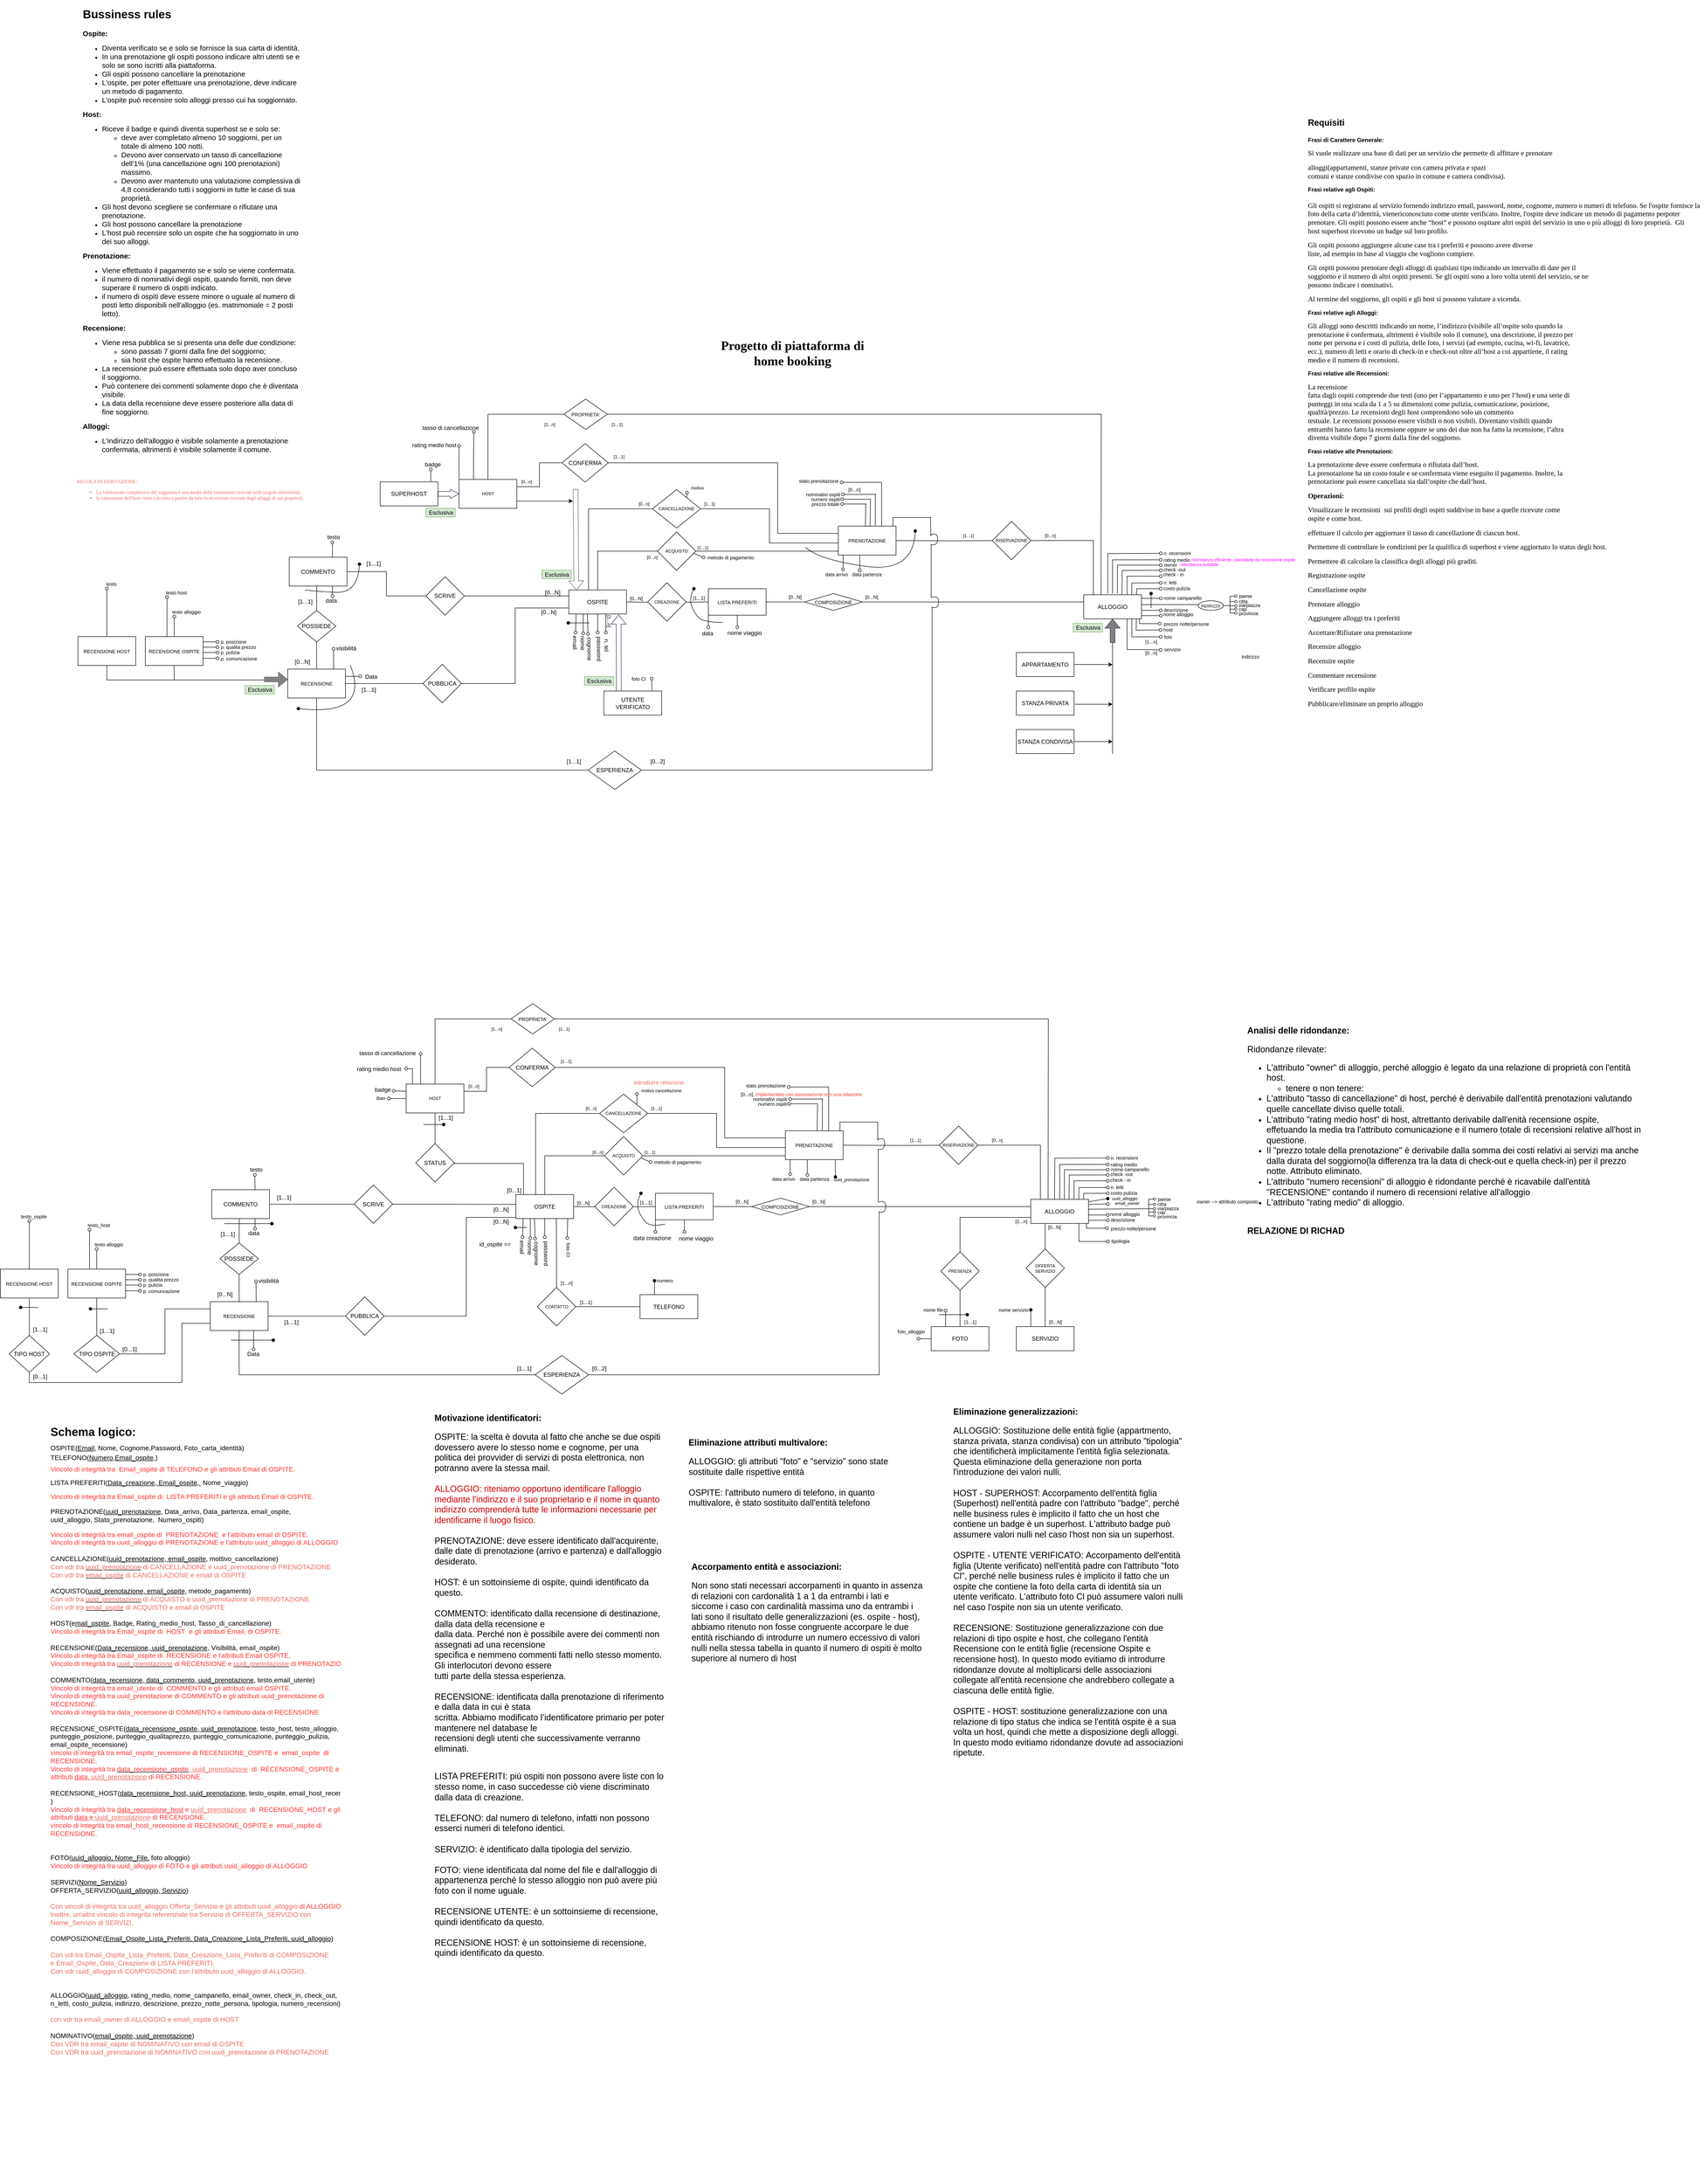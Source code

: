 <mxfile version="19.0.2" type="device"><diagram id="LBJKaalrsBV01HVnuN_7" name="Pagina-1"><mxGraphModel dx="2411" dy="1749" grid="1" gridSize="10" guides="1" tooltips="1" connect="1" arrows="1" fold="1" page="1" pageScale="1" pageWidth="827" pageHeight="1169" math="0" shadow="0"><root><mxCell id="0"/><mxCell id="1" parent="0"/><mxCell id="aMMLe2V2Wm84pntWlz01-1" value="&lt;span style=&quot;font-family: ArialMT; font-size: 20pt; background-color: initial;&quot;&gt;&lt;b&gt;Progetto di piattaforma di home booking&lt;/b&gt;&lt;br&gt;&lt;/span&gt;" style="text;html=1;strokeColor=none;fillColor=none;align=center;verticalAlign=middle;whiteSpace=wrap;rounded=0;" parent="1" vertex="1"><mxGeometry x="440" y="390" width="350" height="60" as="geometry"/></mxCell><mxCell id="aMMLe2V2Wm84pntWlz01-2" value="ALLOGGIO" style="rounded=0;whiteSpace=wrap;html=1;labelBackgroundColor=none;" parent="1" vertex="1"><mxGeometry x="1220" y="922.5" width="120" height="50" as="geometry"/></mxCell><mxCell id="aMMLe2V2Wm84pntWlz01-3" value="APPARTAMENTO" style="rounded=0;whiteSpace=wrap;html=1;labelBackgroundColor=none;" parent="1" vertex="1"><mxGeometry x="1080" y="1042.5" width="120" height="50" as="geometry"/></mxCell><mxCell id="aMMLe2V2Wm84pntWlz01-4" value="STANZA PRIVATA" style="rounded=0;whiteSpace=wrap;html=1;labelBackgroundColor=none;" parent="1" vertex="1"><mxGeometry x="1080" y="1122.5" width="120" height="50" as="geometry"/></mxCell><mxCell id="aMMLe2V2Wm84pntWlz01-5" value="STANZA CONDIVISA" style="rounded=0;whiteSpace=wrap;html=1;labelBackgroundColor=none;" parent="1" vertex="1"><mxGeometry x="1080" y="1202.5" width="120" height="50" as="geometry"/></mxCell><mxCell id="aMMLe2V2Wm84pntWlz01-6" value="" style="endArrow=none;html=1;rounded=0;" parent="1" edge="1"><mxGeometry width="50" height="50" relative="1" as="geometry"><mxPoint x="1280" y="1252.5" as="sourcePoint"/><mxPoint x="1280" y="1022.5" as="targetPoint"/></mxGeometry></mxCell><mxCell id="aMMLe2V2Wm84pntWlz01-7" value="" style="endArrow=classic;html=1;rounded=0;exitX=1;exitY=0.5;exitDx=0;exitDy=0;" parent="1" source="aMMLe2V2Wm84pntWlz01-3" edge="1"><mxGeometry width="50" height="50" relative="1" as="geometry"><mxPoint x="1400" y="1122.5" as="sourcePoint"/><mxPoint x="1280" y="1067.5" as="targetPoint"/></mxGeometry></mxCell><mxCell id="aMMLe2V2Wm84pntWlz01-9" value="" style="endArrow=classic;html=1;rounded=0;" parent="1" source="aMMLe2V2Wm84pntWlz01-5" edge="1"><mxGeometry width="50" height="50" relative="1" as="geometry"><mxPoint x="1310" y="1322.5" as="sourcePoint"/><mxPoint x="1280" y="1227.5" as="targetPoint"/></mxGeometry></mxCell><mxCell id="aMMLe2V2Wm84pntWlz01-11" value="" style="endArrow=classic;html=1;rounded=0;entryX=0.5;entryY=1;entryDx=0;entryDy=0;shape=flexArrow;fillColor=#808080;strokeColor=#432D57;" parent="1" target="aMMLe2V2Wm84pntWlz01-2" edge="1"><mxGeometry width="50" height="50" relative="1" as="geometry"><mxPoint x="1280" y="1022.5" as="sourcePoint"/><mxPoint x="1520" y="962.5" as="targetPoint"/></mxGeometry></mxCell><mxCell id="aMMLe2V2Wm84pntWlz01-12" value="OSPITE" style="rounded=0;whiteSpace=wrap;html=1;labelBackgroundColor=none;" parent="1" vertex="1"><mxGeometry x="150" y="912.5" width="120" height="50" as="geometry"/></mxCell><mxCell id="aMMLe2V2Wm84pntWlz01-26" value="" style="endArrow=classic;html=1;rounded=0;entryX=0.5;entryY=1;entryDx=0;entryDy=0;shape=flexArrow;fillColor=none;strokeColor=#432D57;" parent="1" edge="1"><mxGeometry width="50" height="50" relative="1" as="geometry"><mxPoint x="254" y="1123" as="sourcePoint"/><mxPoint x="253.55" y="964" as="targetPoint"/></mxGeometry></mxCell><mxCell id="aMMLe2V2Wm84pntWlz01-37" value="UTENTE VERIFICATO" style="rounded=0;whiteSpace=wrap;html=1;labelBackgroundColor=none;" parent="1" vertex="1"><mxGeometry x="223" y="1122.5" width="120" height="50" as="geometry"/></mxCell><mxCell id="aMMLe2V2Wm84pntWlz01-69" style="edgeStyle=orthogonalEdgeStyle;rounded=0;orthogonalLoop=1;jettySize=auto;html=1;entryX=0;entryY=0.5;entryDx=0;entryDy=0;fontSize=10;fontColor=#000000;startArrow=none;startFill=0;endArrow=none;endFill=0;startSize=6;endSize=6;strokeWidth=1;fillColor=#808080;" parent="1" source="aMMLe2V2Wm84pntWlz01-63" target="aMMLe2V2Wm84pntWlz01-67" edge="1"><mxGeometry relative="1" as="geometry"/></mxCell><mxCell id="G13Wr13HDAtmHJFnGFnD-1" style="edgeStyle=orthogonalEdgeStyle;rounded=0;orthogonalLoop=1;jettySize=auto;html=1;exitX=0;exitY=1;exitDx=0;exitDy=0;endArrow=oval;endFill=0;" parent="1" source="aMMLe2V2Wm84pntWlz01-63" edge="1"><mxGeometry relative="1" as="geometry"><mxPoint x="440" y="990" as="targetPoint"/></mxGeometry></mxCell><mxCell id="G13Wr13HDAtmHJFnGFnD-4" style="edgeStyle=orthogonalEdgeStyle;rounded=0;orthogonalLoop=1;jettySize=auto;html=1;exitX=0.5;exitY=1;exitDx=0;exitDy=0;endArrow=oval;endFill=0;" parent="1" source="aMMLe2V2Wm84pntWlz01-63" edge="1"><mxGeometry relative="1" as="geometry"><mxPoint x="500.286" y="990" as="targetPoint"/></mxGeometry></mxCell><mxCell id="aMMLe2V2Wm84pntWlz01-63" value="LISTA PREFERITI" style="whiteSpace=wrap;html=1;labelBackgroundColor=none;fontSize=10;fontColor=#000000;" parent="1" vertex="1"><mxGeometry x="440" y="910" width="120" height="55" as="geometry"/></mxCell><mxCell id="aMMLe2V2Wm84pntWlz01-65" style="edgeStyle=orthogonalEdgeStyle;rounded=0;orthogonalLoop=1;jettySize=auto;html=1;entryX=0;entryY=0.5;entryDx=0;entryDy=0;fontSize=10;fontColor=#000000;startArrow=none;startFill=0;endArrow=none;endFill=0;startSize=6;endSize=6;strokeWidth=1;fillColor=#808080;" parent="1" target="aMMLe2V2Wm84pntWlz01-63" edge="1"><mxGeometry relative="1" as="geometry"><mxPoint x="365" y="937.5" as="sourcePoint"/></mxGeometry></mxCell><mxCell id="aMMLe2V2Wm84pntWlz01-66" style="edgeStyle=orthogonalEdgeStyle;rounded=0;orthogonalLoop=1;jettySize=auto;html=1;fontSize=10;fontColor=#000000;startArrow=none;startFill=0;endArrow=none;endFill=0;startSize=6;endSize=6;strokeWidth=1;fillColor=#808080;" parent="1" target="aMMLe2V2Wm84pntWlz01-12" edge="1"><mxGeometry relative="1" as="geometry"><mxPoint x="345" y="937.5" as="sourcePoint"/></mxGeometry></mxCell><mxCell id="aMMLe2V2Wm84pntWlz01-68" style="edgeStyle=orthogonalEdgeStyle;rounded=0;orthogonalLoop=1;jettySize=auto;html=1;entryX=0;entryY=0.25;entryDx=0;entryDy=0;fontSize=10;fontColor=#000000;startArrow=none;startFill=0;endArrow=none;endFill=0;startSize=6;endSize=6;strokeWidth=1;fillColor=#808080;" parent="1" source="aMMLe2V2Wm84pntWlz01-67" target="aMMLe2V2Wm84pntWlz01-2" edge="1"><mxGeometry relative="1" as="geometry"><Array as="points"><mxPoint x="1220" y="937.5"/></Array></mxGeometry></mxCell><mxCell id="aMMLe2V2Wm84pntWlz01-67" value="COMPOSIZIONE" style="rhombus;whiteSpace=wrap;html=1;labelBackgroundColor=none;fontSize=10;fontColor=#000000;" parent="1" vertex="1"><mxGeometry x="640" y="920" width="120" height="35" as="geometry"/></mxCell><mxCell id="3KFt_EgVmHdnAoLXqqbK-2" style="edgeStyle=orthogonalEdgeStyle;rounded=0;orthogonalLoop=1;jettySize=auto;html=1;exitX=0.25;exitY=1;exitDx=0;exitDy=0;entryX=0.304;entryY=-0.01;entryDx=0;entryDy=0;entryPerimeter=0;endArrow=oval;endFill=0;" parent="1" source="aMMLe2V2Wm84pntWlz01-70" target="G13Wr13HDAtmHJFnGFnD-119" edge="1"><mxGeometry relative="1" as="geometry"/></mxCell><mxCell id="3KFt_EgVmHdnAoLXqqbK-8" style="edgeStyle=orthogonalEdgeStyle;rounded=0;orthogonalLoop=1;jettySize=auto;html=1;exitX=0;exitY=1;exitDx=0;exitDy=0;endArrow=oval;endFill=0;" parent="1" source="aMMLe2V2Wm84pntWlz01-70" edge="1"><mxGeometry relative="1" as="geometry"><mxPoint x="720" y="870" as="targetPoint"/></mxGeometry></mxCell><mxCell id="Rh4UWBrCixGdZNzfX19j-4" style="edgeStyle=orthogonalEdgeStyle;rounded=0;orthogonalLoop=1;jettySize=auto;html=1;exitX=0.75;exitY=0;exitDx=0;exitDy=0;endArrow=oval;endFill=0;" parent="1" source="aMMLe2V2Wm84pntWlz01-70" edge="1"><mxGeometry relative="1" as="geometry"><mxPoint x="717" y="689" as="targetPoint"/><Array as="points"><mxPoint x="800" y="689"/></Array></mxGeometry></mxCell><mxCell id="AHJubtiGhn4zKQDa6tY_-18" style="edgeStyle=orthogonalEdgeStyle;rounded=0;orthogonalLoop=1;jettySize=auto;html=1;exitX=0.946;exitY=0.019;exitDx=0;exitDy=0;endArrow=none;endFill=0;exitPerimeter=0;" parent="1" source="aMMLe2V2Wm84pntWlz01-70" edge="1"><mxGeometry relative="1" as="geometry"><mxPoint x="904" y="799" as="targetPoint"/><Array as="points"><mxPoint x="824" y="762"/><mxPoint x="902" y="762"/></Array></mxGeometry></mxCell><mxCell id="aMMLe2V2Wm84pntWlz01-70" value="PRENOTAZIONE" style="whiteSpace=wrap;html=1;labelBackgroundColor=none;fontSize=10;fontColor=#000000;" parent="1" vertex="1"><mxGeometry x="710" y="780" width="120" height="60" as="geometry"/></mxCell><mxCell id="aMMLe2V2Wm84pntWlz01-72" style="edgeStyle=orthogonalEdgeStyle;rounded=0;orthogonalLoop=1;jettySize=auto;html=1;entryX=0;entryY=0.5;entryDx=0;entryDy=0;fontSize=10;fontColor=#000000;startArrow=none;startFill=0;endArrow=none;endFill=0;startSize=6;endSize=6;strokeWidth=1;fillColor=#808080;exitX=1;exitY=0.5;exitDx=0;exitDy=0;" parent="1" source="G13Wr13HDAtmHJFnGFnD-62" target="aMMLe2V2Wm84pntWlz01-70" edge="1"><mxGeometry relative="1" as="geometry"><mxPoint x="414" y="810" as="sourcePoint"/><Array as="points"><mxPoint x="710" y="832"/></Array></mxGeometry></mxCell><mxCell id="aMMLe2V2Wm84pntWlz01-73" style="edgeStyle=orthogonalEdgeStyle;rounded=0;orthogonalLoop=1;jettySize=auto;html=1;entryX=0.5;entryY=0;entryDx=0;entryDy=0;fontSize=10;fontColor=#000000;startArrow=none;startFill=0;endArrow=none;endFill=0;startSize=6;endSize=6;strokeWidth=1;fillColor=#808080;exitX=0;exitY=0.5;exitDx=0;exitDy=0;" parent="1" source="G13Wr13HDAtmHJFnGFnD-62" target="aMMLe2V2Wm84pntWlz01-12" edge="1"><mxGeometry relative="1" as="geometry"><mxPoint x="394" y="810" as="sourcePoint"/></mxGeometry></mxCell><mxCell id="aMMLe2V2Wm84pntWlz01-75" style="edgeStyle=orthogonalEdgeStyle;rounded=0;orthogonalLoop=1;jettySize=auto;html=1;entryX=1;entryY=0.5;entryDx=0;entryDy=0;fontSize=10;fontColor=#000000;startArrow=none;startFill=0;endArrow=none;endFill=0;startSize=6;endSize=6;strokeWidth=1;fillColor=#808080;" parent="1" target="aMMLe2V2Wm84pntWlz01-70" edge="1"><mxGeometry relative="1" as="geometry"><mxPoint x="1060" y="810" as="sourcePoint"/></mxGeometry></mxCell><mxCell id="aMMLe2V2Wm84pntWlz01-76" style="edgeStyle=orthogonalEdgeStyle;rounded=0;orthogonalLoop=1;jettySize=auto;html=1;fontSize=10;fontColor=#000000;startArrow=none;startFill=0;endArrow=none;endFill=0;startSize=6;endSize=6;strokeWidth=1;fillColor=#808080;" parent="1" edge="1"><mxGeometry relative="1" as="geometry"><mxPoint x="1240" y="923" as="targetPoint"/><Array as="points"><mxPoint x="1240" y="810"/><mxPoint x="1240" y="923"/></Array><mxPoint x="1080.0" y="810" as="sourcePoint"/></mxGeometry></mxCell><mxCell id="aMMLe2V2Wm84pntWlz01-117" value="&lt;span style=&quot;color: rgb(234, 107, 102); font-family: ArialMT; background-color: initial;&quot;&gt;REGOLA DI DERIVAZIONE: &lt;br&gt;&lt;ul&gt;&lt;li&gt;&lt;span style=&quot;color: rgb(234, 107, 102); font-family: ArialMT; background-color: initial;&quot;&gt;La valutazione complessiva del soggiorno è una media delle valutazioni&amp;nbsp;&lt;/span&gt;ricevute sulle singole dimensioni.&lt;/li&gt;&lt;li&gt;la valutazione dell'host viene calcolata a partire da tutte le recensioni ricevute dagli alloggi di sua proprietà.&lt;/li&gt;&lt;/ul&gt;&lt;/span&gt;&lt;div title=&quot;Page 2&quot; class=&quot;page&quot;&gt;&lt;div style=&quot;&quot; class=&quot;section&quot;&gt;&lt;div class=&quot;layoutArea&quot;&gt;&lt;div class=&quot;column&quot;&gt;&lt;p&gt;&lt;br&gt;&lt;/p&gt;&lt;/div&gt;&lt;/div&gt;&lt;/div&gt;&#9;&#9;&lt;/div&gt;" style="text;html=1;align=left;verticalAlign=middle;resizable=0;points=[];autosize=1;strokeColor=none;fillColor=none;fontSize=10;fontColor=#000000;" parent="1" vertex="1"><mxGeometry x="-874" y="679" width="480" height="82" as="geometry"/></mxCell><mxCell id="XjGrWqR2CqMuqtvxDqs2-2" value="" style="endArrow=none;html=1;rounded=0;startArrow=oval;startFill=0;entryX=0.5;entryY=1;entryDx=0;entryDy=0;" parent="1" target="aMMLe2V2Wm84pntWlz01-12" edge="1"><mxGeometry width="50" height="50" relative="1" as="geometry"><mxPoint x="210" y="1001" as="sourcePoint"/><mxPoint x="110" y="940" as="targetPoint"/></mxGeometry></mxCell><mxCell id="XjGrWqR2CqMuqtvxDqs2-5" value="email" style="text;html=1;align=center;verticalAlign=middle;resizable=0;points=[];autosize=1;strokeColor=none;fillColor=none;rotation=90;" parent="1" vertex="1"><mxGeometry x="143" y="1011.5" width="40" height="20" as="geometry"/></mxCell><mxCell id="XjGrWqR2CqMuqtvxDqs2-6" value="" style="endArrow=none;html=1;rounded=0;startArrow=oval;startFill=0;entryX=0.127;entryY=0.998;entryDx=0;entryDy=0;entryPerimeter=0;" parent="1" target="aMMLe2V2Wm84pntWlz01-12" edge="1"><mxGeometry width="50" height="50" relative="1" as="geometry"><mxPoint x="164" y="1001" as="sourcePoint"/><mxPoint x="164" y="961" as="targetPoint"/></mxGeometry></mxCell><mxCell id="XjGrWqR2CqMuqtvxDqs2-7" value="password" style="text;html=1;align=center;verticalAlign=middle;resizable=0;points=[];autosize=1;strokeColor=none;fillColor=none;rotation=90;" parent="1" vertex="1"><mxGeometry x="178" y="1024.5" width="70" height="20" as="geometry"/></mxCell><mxCell id="XjGrWqR2CqMuqtvxDqs2-8" value="" style="endArrow=none;html=1;rounded=0;startArrow=oval;startFill=0;entryX=0.25;entryY=1;entryDx=0;entryDy=0;" parent="1" target="aMMLe2V2Wm84pntWlz01-12" edge="1"><mxGeometry width="50" height="50" relative="1" as="geometry"><mxPoint x="180" y="1003" as="sourcePoint"/><mxPoint x="218.68" y="1007.85" as="targetPoint"/></mxGeometry></mxCell><mxCell id="XjGrWqR2CqMuqtvxDqs2-9" value="nome" style="text;html=1;align=center;verticalAlign=middle;resizable=0;points=[];autosize=1;strokeColor=none;fillColor=none;rotation=90;" parent="1" vertex="1"><mxGeometry x="154" y="1012.5" width="50" height="20" as="geometry"/></mxCell><mxCell id="XjGrWqR2CqMuqtvxDqs2-10" value="" style="endArrow=none;html=1;rounded=0;startArrow=oval;startFill=0;entryX=0.321;entryY=1.003;entryDx=0;entryDy=0;entryPerimeter=0;" parent="1" target="aMMLe2V2Wm84pntWlz01-12" edge="1"><mxGeometry width="50" height="50" relative="1" as="geometry"><mxPoint x="190" y="1004" as="sourcePoint"/><mxPoint x="218.68" y="1018.85" as="targetPoint"/></mxGeometry></mxCell><mxCell id="XjGrWqR2CqMuqtvxDqs2-11" value="cognome" style="text;html=1;align=center;verticalAlign=middle;resizable=0;points=[];autosize=1;strokeColor=none;fillColor=none;rotation=90;" parent="1" vertex="1"><mxGeometry x="158" y="1024.5" width="70" height="20" as="geometry"/></mxCell><mxCell id="XjGrWqR2CqMuqtvxDqs2-13" value="" style="endArrow=none;html=1;rounded=0;startArrow=oval;startFill=0;entryX=0.64;entryY=0.986;entryDx=0;entryDy=0;entryPerimeter=0;" parent="1" target="aMMLe2V2Wm84pntWlz01-12" edge="1"><mxGeometry width="50" height="50" relative="1" as="geometry"><mxPoint x="227" y="1001" as="sourcePoint"/><mxPoint x="148.68" y="902.85" as="targetPoint"/><Array as="points"/></mxGeometry></mxCell><mxCell id="XjGrWqR2CqMuqtvxDqs2-14" value="n. tel" style="text;html=1;align=center;verticalAlign=middle;resizable=0;points=[];autosize=1;strokeColor=none;fillColor=none;rotation=90;" parent="1" vertex="1"><mxGeometry x="208" y="1017" width="40" height="20" as="geometry"/></mxCell><mxCell id="XjGrWqR2CqMuqtvxDqs2-15" value="&lt;font style=&quot;font-size: 10px;&quot;&gt;[1...n]&lt;/font&gt;" style="text;html=1;align=center;verticalAlign=middle;resizable=0;points=[];autosize=1;strokeColor=none;fillColor=none;rotation=90;" parent="1" vertex="1"><mxGeometry x="214" y="967" width="40" height="20" as="geometry"/></mxCell><mxCell id="XjGrWqR2CqMuqtvxDqs2-17" value="" style="endArrow=oval;html=1;rounded=0;fontSize=10;exitX=0.834;exitY=-0.001;exitDx=0;exitDy=0;exitPerimeter=0;endFill=0;entryX=1.043;entryY=0.479;entryDx=0;entryDy=0;entryPerimeter=0;" parent="1" source="aMMLe2V2Wm84pntWlz01-37" target="XjGrWqR2CqMuqtvxDqs2-18" edge="1"><mxGeometry width="50" height="50" relative="1" as="geometry"><mxPoint x="392" y="1123" as="sourcePoint"/><mxPoint x="402" y="1063" as="targetPoint"/></mxGeometry></mxCell><mxCell id="XjGrWqR2CqMuqtvxDqs2-18" value="&lt;font style=&quot;font-size: 10px;&quot;&gt;foto CI&lt;/font&gt;" style="text;html=1;align=center;verticalAlign=middle;resizable=0;points=[];autosize=1;strokeColor=none;fillColor=none;fontSize=10;" parent="1" vertex="1"><mxGeometry x="270" y="1087" width="50" height="20" as="geometry"/></mxCell><mxCell id="XjGrWqR2CqMuqtvxDqs2-20" value="" style="endArrow=none;html=1;rounded=0;fontSize=10;entryX=0.05;entryY=1.084;entryDx=0;entryDy=0;endFill=0;startArrow=oval;startFill=0;entryPerimeter=0;" parent="1" target="G13Wr13HDAtmHJFnGFnD-15" edge="1"><mxGeometry width="50" height="50" relative="1" as="geometry"><mxPoint x="430" y="845" as="sourcePoint"/><mxPoint x="419" y="830" as="targetPoint"/></mxGeometry></mxCell><mxCell id="XjGrWqR2CqMuqtvxDqs2-21" value="metodo di pagamento" style="text;html=1;align=center;verticalAlign=middle;resizable=0;points=[];autosize=1;strokeColor=none;fillColor=none;fontSize=10;" parent="1" vertex="1"><mxGeometry x="431" y="835" width="110" height="20" as="geometry"/></mxCell><mxCell id="XjGrWqR2CqMuqtvxDqs2-22" value="" style="endArrow=oval;html=1;rounded=0;fontSize=10;endFill=0;" parent="1" edge="1"><mxGeometry width="50" height="50" relative="1" as="geometry"><mxPoint x="1340" y="930" as="sourcePoint"/><mxPoint x="1380" y="930" as="targetPoint"/></mxGeometry></mxCell><mxCell id="XjGrWqR2CqMuqtvxDqs2-23" value="nome campanello" style="text;html=1;align=center;verticalAlign=middle;resizable=0;points=[];autosize=1;strokeColor=none;fillColor=none;fontSize=10;" parent="1" vertex="1"><mxGeometry x="1380" y="919" width="90" height="20" as="geometry"/></mxCell><mxCell id="XjGrWqR2CqMuqtvxDqs2-24" value="" style="endArrow=oval;html=1;rounded=0;fontSize=10;endFill=0;" parent="1" edge="1"><mxGeometry width="50" height="50" relative="1" as="geometry"><mxPoint x="1340" y="943" as="sourcePoint"/><mxPoint x="1470" y="943" as="targetPoint"/></mxGeometry></mxCell><mxCell id="XjGrWqR2CqMuqtvxDqs2-25" value="indirizzo" style="text;html=1;align=center;verticalAlign=middle;resizable=0;points=[];autosize=1;strokeColor=none;fillColor=none;fontSize=10;" parent="1" vertex="1"><mxGeometry x="1541" y="1040.5" width="50" height="20" as="geometry"/></mxCell><mxCell id="XjGrWqR2CqMuqtvxDqs2-26" value="descrizione" style="text;html=1;align=center;verticalAlign=middle;resizable=0;points=[];autosize=1;strokeColor=none;fillColor=none;fontSize=10;" parent="1" vertex="1"><mxGeometry x="1376" y="944" width="70" height="20" as="geometry"/></mxCell><mxCell id="XjGrWqR2CqMuqtvxDqs2-27" value="" style="endArrow=oval;html=1;rounded=0;fontSize=10;endFill=0;" parent="1" edge="1"><mxGeometry width="50" height="50" relative="1" as="geometry"><mxPoint x="1340" y="955" as="sourcePoint"/><mxPoint x="1380" y="955" as="targetPoint"/></mxGeometry></mxCell><mxCell id="XjGrWqR2CqMuqtvxDqs2-28" value="" style="endArrow=oval;html=1;rounded=0;fontSize=10;endFill=0;" parent="1" edge="1"><mxGeometry width="50" height="50" relative="1" as="geometry"><mxPoint x="1340" y="966" as="sourcePoint"/><mxPoint x="1380" y="966" as="targetPoint"/></mxGeometry></mxCell><mxCell id="7cPYmN6xW9rJIiXhok6W-1" style="edgeStyle=orthogonalEdgeStyle;rounded=0;orthogonalLoop=1;jettySize=auto;html=1;entryX=0.965;entryY=0.983;entryDx=0;entryDy=0;entryPerimeter=0;endArrow=none;endFill=0;startArrow=oval;startFill=0;" parent="1" source="XjGrWqR2CqMuqtvxDqs2-29" target="aMMLe2V2Wm84pntWlz01-2" edge="1"><mxGeometry relative="1" as="geometry"><Array as="points"><mxPoint x="1396" y="983"/><mxPoint x="1336" y="983"/></Array></mxGeometry></mxCell><mxCell id="XjGrWqR2CqMuqtvxDqs2-29" value="prezzo notte/persone" style="text;html=1;align=center;verticalAlign=middle;resizable=0;points=[];autosize=1;strokeColor=none;fillColor=none;fontSize=10;" parent="1" vertex="1"><mxGeometry x="1378" y="972.5" width="110" height="20" as="geometry"/></mxCell><mxCell id="XjGrWqR2CqMuqtvxDqs2-30" value="" style="endArrow=oval;html=1;rounded=0;fontSize=10;startArrow=none;startFill=0;endFill=0;exitX=0.915;exitY=0.002;exitDx=0;exitDy=0;exitPerimeter=0;" parent="1" source="aMMLe2V2Wm84pntWlz01-2" edge="1"><mxGeometry width="50" height="50" relative="1" as="geometry"><mxPoint x="1330" y="920" as="sourcePoint"/><mxPoint x="1380" y="910" as="targetPoint"/><Array as="points"><mxPoint x="1330" y="910"/></Array></mxGeometry></mxCell><mxCell id="XjGrWqR2CqMuqtvxDqs2-31" value="costo pulizia" style="text;html=1;align=center;verticalAlign=middle;resizable=0;points=[];autosize=1;strokeColor=none;fillColor=none;fontSize=10;" parent="1" vertex="1"><mxGeometry x="1378" y="899" width="70" height="20" as="geometry"/></mxCell><mxCell id="XjGrWqR2CqMuqtvxDqs2-34" value="" style="endArrow=oval;html=1;rounded=0;fontSize=10;startArrow=none;startFill=0;endFill=0;exitX=0.917;exitY=1.013;exitDx=0;exitDy=0;exitPerimeter=0;" parent="1" edge="1"><mxGeometry width="50" height="50" relative="1" as="geometry"><mxPoint x="1320.04" y="972.5" as="sourcePoint"/><mxPoint x="1380" y="1010" as="targetPoint"/><Array as="points"><mxPoint x="1320" y="1010"/><mxPoint x="1350" y="1010"/></Array></mxGeometry></mxCell><mxCell id="XjGrWqR2CqMuqtvxDqs2-35" value="foto" style="text;html=1;align=center;verticalAlign=middle;resizable=0;points=[];autosize=1;strokeColor=none;fillColor=none;fontSize=10;" parent="1" vertex="1"><mxGeometry x="1380" y="1000" width="30" height="20" as="geometry"/></mxCell><mxCell id="XjGrWqR2CqMuqtvxDqs2-36" value="[1...n]" style="text;html=1;align=center;verticalAlign=middle;resizable=0;points=[];autosize=1;strokeColor=none;fillColor=none;fontSize=10;" parent="1" vertex="1"><mxGeometry x="1340" y="1010" width="40" height="20" as="geometry"/></mxCell><mxCell id="XjGrWqR2CqMuqtvxDqs2-37" value="" style="endArrow=oval;html=1;rounded=0;fontSize=10;startArrow=none;startFill=0;endFill=0;exitX=0.75;exitY=1;exitDx=0;exitDy=0;" parent="1" source="aMMLe2V2Wm84pntWlz01-2" edge="1"><mxGeometry width="50" height="50" relative="1" as="geometry"><mxPoint x="1310.04" y="999" as="sourcePoint"/><mxPoint x="1380" y="1037" as="targetPoint"/><Array as="points"><mxPoint x="1310" y="1036.5"/><mxPoint x="1340" y="1036.5"/></Array></mxGeometry></mxCell><mxCell id="XjGrWqR2CqMuqtvxDqs2-38" value="servizio" style="text;html=1;align=center;verticalAlign=middle;resizable=0;points=[];autosize=1;strokeColor=none;fillColor=none;fontSize=10;" parent="1" vertex="1"><mxGeometry x="1379" y="1026" width="50" height="20" as="geometry"/></mxCell><mxCell id="XjGrWqR2CqMuqtvxDqs2-39" value="[0...n]" style="text;html=1;align=center;verticalAlign=middle;resizable=0;points=[];autosize=1;strokeColor=none;fillColor=none;fontSize=10;" parent="1" vertex="1"><mxGeometry x="1340" y="1032.5" width="40" height="20" as="geometry"/></mxCell><mxCell id="XjGrWqR2CqMuqtvxDqs2-40" value="" style="endArrow=oval;html=1;rounded=0;fontSize=10;startArrow=none;startFill=0;endFill=0;exitX=0.831;exitY=0.01;exitDx=0;exitDy=0;exitPerimeter=0;" parent="1" source="aMMLe2V2Wm84pntWlz01-2" edge="1"><mxGeometry width="50" height="50" relative="1" as="geometry"><mxPoint x="1320" y="921" as="sourcePoint"/><mxPoint x="1380" y="897.9" as="targetPoint"/><Array as="points"><mxPoint x="1320" y="898"/></Array></mxGeometry></mxCell><mxCell id="XjGrWqR2CqMuqtvxDqs2-41" value="n. letti" style="text;html=1;align=center;verticalAlign=middle;resizable=0;points=[];autosize=1;strokeColor=none;fillColor=none;fontSize=10;" parent="1" vertex="1"><mxGeometry x="1379" y="886.5" width="40" height="20" as="geometry"/></mxCell><mxCell id="XjGrWqR2CqMuqtvxDqs2-42" value="" style="endArrow=oval;html=1;rounded=0;fontSize=10;startArrow=none;startFill=0;endFill=0;exitX=0.75;exitY=0;exitDx=0;exitDy=0;" parent="1" source="aMMLe2V2Wm84pntWlz01-2" edge="1"><mxGeometry width="50" height="50" relative="1" as="geometry"><mxPoint x="1310" y="920" as="sourcePoint"/><mxPoint x="1380" y="883.95" as="targetPoint"/><Array as="points"><mxPoint x="1310" y="884"/></Array></mxGeometry></mxCell><mxCell id="XjGrWqR2CqMuqtvxDqs2-43" value="check - in" style="text;html=1;align=center;verticalAlign=middle;resizable=0;points=[];autosize=1;strokeColor=none;fillColor=none;fontSize=10;" parent="1" vertex="1"><mxGeometry x="1376" y="870" width="60" height="20" as="geometry"/></mxCell><mxCell id="XjGrWqR2CqMuqtvxDqs2-44" value="" style="endArrow=oval;html=1;rounded=0;fontSize=10;startArrow=none;startFill=0;endFill=0;exitX=0.663;exitY=-0.021;exitDx=0;exitDy=0;exitPerimeter=0;" parent="1" edge="1"><mxGeometry width="50" height="50" relative="1" as="geometry"><mxPoint x="1299.56" y="922.45" as="sourcePoint"/><mxPoint x="1380" y="871.72" as="targetPoint"/><Array as="points"><mxPoint x="1300" y="872"/></Array></mxGeometry></mxCell><mxCell id="XjGrWqR2CqMuqtvxDqs2-45" value="check -out" style="text;html=1;align=center;verticalAlign=middle;resizable=0;points=[];autosize=1;strokeColor=none;fillColor=none;fontSize=10;" parent="1" vertex="1"><mxGeometry x="1378" y="860" width="60" height="20" as="geometry"/></mxCell><mxCell id="XjGrWqR2CqMuqtvxDqs2-46" value="" style="endArrow=oval;html=1;rounded=0;fontSize=10;startArrow=none;startFill=0;endFill=0;" parent="1" edge="1"><mxGeometry width="50" height="50" relative="1" as="geometry"><mxPoint x="1290" y="920" as="sourcePoint"/><mxPoint x="1380.0" y="861" as="targetPoint"/><Array as="points"><mxPoint x="1290" y="861"/></Array></mxGeometry></mxCell><mxCell id="XjGrWqR2CqMuqtvxDqs2-47" value="owner" style="text;html=1;align=center;verticalAlign=middle;resizable=0;points=[];autosize=1;strokeColor=none;fillColor=none;fontSize=10;" parent="1" vertex="1"><mxGeometry x="1380" y="850" width="40" height="20" as="geometry"/></mxCell><mxCell id="XjGrWqR2CqMuqtvxDqs2-49" value="" style="endArrow=oval;html=1;rounded=0;fontSize=10;startArrow=none;startFill=0;endFill=0;" parent="1" edge="1"><mxGeometry width="50" height="50" relative="1" as="geometry"><mxPoint x="1280" y="920" as="sourcePoint"/><mxPoint x="1380.0" y="850" as="targetPoint"/><Array as="points"><mxPoint x="1280" y="850"/></Array></mxGeometry></mxCell><mxCell id="XjGrWqR2CqMuqtvxDqs2-50" value="rating medio" style="text;html=1;align=center;verticalAlign=middle;resizable=0;points=[];autosize=1;strokeColor=none;fillColor=none;fontSize=10;" parent="1" vertex="1"><mxGeometry x="1378" y="840" width="70" height="20" as="geometry"/></mxCell><mxCell id="XjGrWqR2CqMuqtvxDqs2-51" value="" style="endArrow=oval;html=1;rounded=0;fontSize=10;startArrow=none;startFill=0;endFill=0;" parent="1" edge="1"><mxGeometry width="50" height="50" relative="1" as="geometry"><mxPoint x="1270" y="920" as="sourcePoint"/><mxPoint x="1380.0" y="836.5" as="targetPoint"/><Array as="points"><mxPoint x="1270" y="837"/></Array></mxGeometry></mxCell><mxCell id="XjGrWqR2CqMuqtvxDqs2-52" value="n. recensioni" style="text;html=1;align=center;verticalAlign=middle;resizable=0;points=[];autosize=1;strokeColor=none;fillColor=none;fontSize=10;" parent="1" vertex="1"><mxGeometry x="1379" y="826" width="70" height="20" as="geometry"/></mxCell><mxCell id="XjGrWqR2CqMuqtvxDqs2-53" value="[0...N]" style="text;html=1;align=center;verticalAlign=middle;resizable=0;points=[];autosize=1;strokeColor=none;fillColor=none;fontSize=10;" parent="1" vertex="1"><mxGeometry x="759" y="917" width="40" height="20" as="geometry"/></mxCell><mxCell id="XjGrWqR2CqMuqtvxDqs2-54" value="[0...N]" style="text;html=1;align=center;verticalAlign=middle;resizable=0;points=[];autosize=1;strokeColor=none;fillColor=none;fontSize=10;" parent="1" vertex="1"><mxGeometry x="600" y="917" width="40" height="20" as="geometry"/></mxCell><mxCell id="XjGrWqR2CqMuqtvxDqs2-55" value="[0...N]" style="text;html=1;align=center;verticalAlign=middle;resizable=0;points=[];autosize=1;strokeColor=none;fillColor=none;fontSize=10;" parent="1" vertex="1"><mxGeometry x="270" y="920" width="40" height="20" as="geometry"/></mxCell><mxCell id="XjGrWqR2CqMuqtvxDqs2-56" value="[1...1]" style="text;html=1;align=center;verticalAlign=middle;resizable=0;points=[];autosize=1;strokeColor=none;fillColor=none;fontSize=10;" parent="1" vertex="1"><mxGeometry x="400" y="919" width="40" height="20" as="geometry"/></mxCell><mxCell id="XjGrWqR2CqMuqtvxDqs2-65" value="numero ospiti" style="text;html=1;align=center;verticalAlign=middle;resizable=0;points=[];autosize=1;strokeColor=none;fillColor=none;fontSize=10;" parent="1" vertex="1"><mxGeometry x="643" y="714" width="80" height="20" as="geometry"/></mxCell><mxCell id="XjGrWqR2CqMuqtvxDqs2-67" value="nominativi ospiti" style="text;html=1;align=center;verticalAlign=middle;resizable=0;points=[];autosize=1;strokeColor=none;fillColor=none;fontSize=10;" parent="1" vertex="1"><mxGeometry x="633" y="704" width="90" height="20" as="geometry"/></mxCell><mxCell id="XjGrWqR2CqMuqtvxDqs2-68" value="[0...n]" style="text;html=1;align=center;verticalAlign=middle;resizable=0;points=[];autosize=1;strokeColor=none;fillColor=none;fontSize=10;" parent="1" vertex="1"><mxGeometry x="723" y="694" width="40" height="20" as="geometry"/></mxCell><mxCell id="G13Wr13HDAtmHJFnGFnD-2" value="nome viaggio" style="text;html=1;align=center;verticalAlign=middle;resizable=0;points=[];autosize=1;strokeColor=none;fillColor=none;" parent="1" vertex="1"><mxGeometry x="470" y="991.5" width="90" height="20" as="geometry"/></mxCell><mxCell id="G13Wr13HDAtmHJFnGFnD-3" value="" style="curved=1;endArrow=oval;html=1;rounded=0;endFill=1;" parent="1" edge="1"><mxGeometry width="50" height="50" relative="1" as="geometry"><mxPoint x="470" y="980" as="sourcePoint"/><mxPoint x="410" y="910" as="targetPoint"/><Array as="points"><mxPoint x="430" y="980"/><mxPoint x="410" y="960"/><mxPoint x="400" y="930"/></Array></mxGeometry></mxCell><mxCell id="G13Wr13HDAtmHJFnGFnD-5" value="data" style="text;html=1;align=center;verticalAlign=middle;resizable=0;points=[];autosize=1;strokeColor=none;fillColor=none;" parent="1" vertex="1"><mxGeometry x="418" y="992.5" width="40" height="20" as="geometry"/></mxCell><mxCell id="G13Wr13HDAtmHJFnGFnD-7" value="ridondanza efficiente, calcolabile da recensione ospite" style="text;html=1;align=center;verticalAlign=middle;resizable=0;points=[];autosize=1;strokeColor=none;fillColor=none;fontSize=9;fontColor=#FF00FF;" parent="1" vertex="1"><mxGeometry x="1438" y="842.5" width="225" height="15" as="geometry"/></mxCell><mxCell id="G13Wr13HDAtmHJFnGFnD-8" value="ridondanza evitabile" style="text;html=1;align=center;verticalAlign=middle;resizable=0;points=[];autosize=1;strokeColor=none;fillColor=none;fontSize=9;fontColor=#FF00FF;" parent="1" vertex="1"><mxGeometry x="1410" y="850" width="100" height="20" as="geometry"/></mxCell><mxCell id="G13Wr13HDAtmHJFnGFnD-12" value="[1...1]" style="text;html=1;align=center;verticalAlign=middle;resizable=0;points=[];autosize=1;strokeColor=none;fillColor=none;fontSize=9;fontColor=#000000;" parent="1" vertex="1"><mxGeometry x="960" y="790" width="40" height="20" as="geometry"/></mxCell><mxCell id="G13Wr13HDAtmHJFnGFnD-13" value="[0...n]" style="text;html=1;align=center;verticalAlign=middle;resizable=0;points=[];autosize=1;strokeColor=none;fillColor=none;fontSize=9;fontColor=#000000;" parent="1" vertex="1"><mxGeometry x="1130" y="790" width="40" height="20" as="geometry"/></mxCell><mxCell id="G13Wr13HDAtmHJFnGFnD-14" value="[0...n]" style="text;html=1;align=center;verticalAlign=middle;resizable=0;points=[];autosize=1;strokeColor=none;fillColor=none;fontSize=9;fontColor=#000000;" parent="1" vertex="1"><mxGeometry x="303" y="835" width="40" height="20" as="geometry"/></mxCell><mxCell id="G13Wr13HDAtmHJFnGFnD-15" value="[1...1]" style="text;html=1;align=center;verticalAlign=middle;resizable=0;points=[];autosize=1;strokeColor=none;fillColor=none;fontSize=9;fontColor=#000000;" parent="1" vertex="1"><mxGeometry x="408" y="815" width="40" height="20" as="geometry"/></mxCell><mxCell id="G13Wr13HDAtmHJFnGFnD-39" value="" style="endArrow=oval;html=1;rounded=0;fontSize=9;fontColor=#000000;endFill=1;" parent="1" edge="1"><mxGeometry width="50" height="50" relative="1" as="geometry"><mxPoint x="193" y="981" as="sourcePoint"/><mxPoint x="149" y="981" as="targetPoint"/></mxGeometry></mxCell><mxCell id="G13Wr13HDAtmHJFnGFnD-41" value="" style="endArrow=classic;html=1;rounded=0;shape=flexArrow;fillColor=#FFFFFF;strokeColor=#432D57;endWidth=8.4;endSize=5.468;entryX=0;entryY=0.5;entryDx=0;entryDy=0;exitX=1;exitY=0.5;exitDx=0;exitDy=0;" parent="1" source="G13Wr13HDAtmHJFnGFnD-42" target="G13Wr13HDAtmHJFnGFnD-68" edge="1"><mxGeometry width="50" height="50" relative="1" as="geometry"><mxPoint x="-120" y="695" as="sourcePoint"/><mxPoint x="-67.0" y="662.5" as="targetPoint"/></mxGeometry></mxCell><mxCell id="G13Wr13HDAtmHJFnGFnD-42" value="SUPERHOST" style="rounded=0;whiteSpace=wrap;html=1;labelBackgroundColor=none;" parent="1" vertex="1"><mxGeometry x="-242" y="688" width="120" height="50" as="geometry"/></mxCell><mxCell id="G13Wr13HDAtmHJFnGFnD-61" value="CREAZIONE" style="rhombus;whiteSpace=wrap;html=1;fontSize=9;fontColor=#000000;" parent="1" vertex="1"><mxGeometry x="314" y="897.5" width="80" height="80" as="geometry"/></mxCell><mxCell id="G13Wr13HDAtmHJFnGFnD-62" value="ACQUISTO" style="rhombus;whiteSpace=wrap;html=1;fontSize=9;fontColor=#000000;" parent="1" vertex="1"><mxGeometry x="334" y="792" width="80" height="80" as="geometry"/></mxCell><mxCell id="G13Wr13HDAtmHJFnGFnD-64" value="RISERVAZIONE" style="rhombus;whiteSpace=wrap;html=1;fontSize=9;fontColor=#000000;" parent="1" vertex="1"><mxGeometry x="1030" y="770" width="80" height="80" as="geometry"/></mxCell><mxCell id="uNMt896YCVP2OQwr-TTZ-22" style="edgeStyle=orthogonalEdgeStyle;rounded=0;orthogonalLoop=1;jettySize=auto;html=1;exitX=0.5;exitY=0;exitDx=0;exitDy=0;entryX=0;entryY=0.5;entryDx=0;entryDy=0;endArrow=none;endFill=0;" parent="1" source="G13Wr13HDAtmHJFnGFnD-68" target="uNMt896YCVP2OQwr-TTZ-19" edge="1"><mxGeometry relative="1" as="geometry"/></mxCell><mxCell id="5pfT7Nbus8cEzB6D7uym-200" style="edgeStyle=orthogonalEdgeStyle;rounded=0;orthogonalLoop=1;jettySize=auto;html=1;exitX=0.25;exitY=0;exitDx=0;exitDy=0;fontSize=18;fontColor=#000000;endArrow=oval;endFill=0;entryX=0.887;entryY=0.944;entryDx=0;entryDy=0;entryPerimeter=0;" parent="1" source="G13Wr13HDAtmHJFnGFnD-68" target="5pfT7Nbus8cEzB6D7uym-201" edge="1"><mxGeometry relative="1" as="geometry"><mxPoint x="-47.789" y="597.789" as="targetPoint"/></mxGeometry></mxCell><mxCell id="5pfT7Nbus8cEzB6D7uym-207" style="edgeStyle=orthogonalEdgeStyle;rounded=0;orthogonalLoop=1;jettySize=auto;html=1;exitX=0;exitY=0;exitDx=0;exitDy=0;fontSize=18;fontColor=#000000;endArrow=oval;endFill=0;" parent="1" source="G13Wr13HDAtmHJFnGFnD-68" edge="1"><mxGeometry relative="1" as="geometry"><mxPoint x="-78.034" y="613.305" as="targetPoint"/></mxGeometry></mxCell><mxCell id="G13Wr13HDAtmHJFnGFnD-68" value="HOST" style="rounded=0;whiteSpace=wrap;html=1;fontSize=9;fontColor=#000000;" parent="1" vertex="1"><mxGeometry x="-78" y="683" width="120" height="60" as="geometry"/></mxCell><mxCell id="uNMt896YCVP2OQwr-TTZ-1" style="edgeStyle=orthogonalEdgeStyle;rounded=0;orthogonalLoop=1;jettySize=auto;html=1;exitX=0.5;exitY=0;exitDx=0;exitDy=0;endArrow=none;endFill=0;" parent="1" source="G13Wr13HDAtmHJFnGFnD-76" edge="1"><mxGeometry relative="1" as="geometry"><mxPoint x="-374.286" y="1011.357" as="targetPoint"/></mxGeometry></mxCell><mxCell id="uNMt896YCVP2OQwr-TTZ-35" style="edgeStyle=orthogonalEdgeStyle;rounded=0;orthogonalLoop=1;jettySize=auto;html=1;exitX=1;exitY=0.25;exitDx=0;exitDy=0;endArrow=oval;endFill=0;" parent="1" source="G13Wr13HDAtmHJFnGFnD-76" edge="1"><mxGeometry relative="1" as="geometry"><mxPoint x="-283.429" y="1091.857" as="targetPoint"/></mxGeometry></mxCell><mxCell id="Rh4UWBrCixGdZNzfX19j-1" style="edgeStyle=orthogonalEdgeStyle;rounded=0;orthogonalLoop=1;jettySize=auto;html=1;exitX=0.75;exitY=1;exitDx=0;exitDy=0;endArrow=oval;endFill=0;" parent="1" edge="1"><mxGeometry relative="1" as="geometry"><mxPoint x="-339" y="1035" as="targetPoint"/><mxPoint x="-344" y="1127" as="sourcePoint"/></mxGeometry></mxCell><mxCell id="G13Wr13HDAtmHJFnGFnD-76" value="RECENSIONE" style="whiteSpace=wrap;html=1;labelBackgroundColor=none;fontSize=10;fontColor=#000000;" parent="1" vertex="1"><mxGeometry x="-434" y="1077" width="120" height="60" as="geometry"/></mxCell><mxCell id="G13Wr13HDAtmHJFnGFnD-78" value="" style="endArrow=classic;html=1;rounded=0;entryX=0;entryY=0.5;entryDx=0;entryDy=0;shape=flexArrow;fillColor=#828282;strokeColor=#666666;" parent="1" edge="1"><mxGeometry width="50" height="50" relative="1" as="geometry"><mxPoint x="-483" y="1098.5" as="sourcePoint"/><mxPoint x="-434" y="1098.5" as="targetPoint"/></mxGeometry></mxCell><mxCell id="G13Wr13HDAtmHJFnGFnD-83" style="edgeStyle=orthogonalEdgeStyle;rounded=0;orthogonalLoop=1;jettySize=auto;html=1;fontSize=10;fontColor=#000000;startArrow=none;startFill=0;endArrow=none;endFill=0;startSize=6;endSize=6;strokeWidth=1;fillColor=#808080;" parent="1" source="G13Wr13HDAtmHJFnGFnD-85" edge="1"><mxGeometry relative="1" as="geometry"><mxPoint x="-670" y="1099.5" as="targetPoint"/></mxGeometry></mxCell><mxCell id="G13Wr13HDAtmHJFnGFnD-84" style="edgeStyle=orthogonalEdgeStyle;rounded=0;orthogonalLoop=1;jettySize=auto;html=1;fontSize=10;fontColor=#EA6B66;startArrow=none;startFill=0;endArrow=oval;endFill=0;entryX=0.144;entryY=1.023;entryDx=0;entryDy=0;entryPerimeter=0;" parent="1" source="G13Wr13HDAtmHJFnGFnD-85" target="G13Wr13HDAtmHJFnGFnD-91" edge="1"><mxGeometry relative="1" as="geometry"><mxPoint x="-670" y="909.5" as="targetPoint"/></mxGeometry></mxCell><mxCell id="G13Wr13HDAtmHJFnGFnD-85" value="RECENSIONE OSPITE" style="whiteSpace=wrap;html=1;labelBackgroundColor=none;fontSize=10;fontColor=#000000;" parent="1" vertex="1"><mxGeometry x="-730" y="1009.5" width="120" height="60" as="geometry"/></mxCell><mxCell id="G13Wr13HDAtmHJFnGFnD-87" value="" style="endArrow=none;html=1;rounded=0;fontSize=10;fontColor=#000000;startSize=6;endSize=6;strokeWidth=1;fillColor=#808080;" parent="1" edge="1"><mxGeometry width="50" height="50" relative="1" as="geometry"><mxPoint x="-810" y="1099.5" as="sourcePoint"/><mxPoint x="-483" y="1099.5" as="targetPoint"/></mxGeometry></mxCell><mxCell id="G13Wr13HDAtmHJFnGFnD-88" style="edgeStyle=orthogonalEdgeStyle;rounded=0;orthogonalLoop=1;jettySize=auto;html=1;fontSize=10;fontColor=#000000;startArrow=none;startFill=0;endArrow=none;endFill=0;startSize=6;endSize=6;strokeWidth=1;fillColor=#808080;" parent="1" source="G13Wr13HDAtmHJFnGFnD-90" edge="1"><mxGeometry relative="1" as="geometry"><mxPoint x="-810" y="1099.5" as="targetPoint"/></mxGeometry></mxCell><mxCell id="G13Wr13HDAtmHJFnGFnD-89" style="edgeStyle=orthogonalEdgeStyle;rounded=0;orthogonalLoop=1;jettySize=auto;html=1;fontSize=10;fontColor=#000000;startArrow=none;startFill=0;endArrow=oval;endFill=0;" parent="1" source="G13Wr13HDAtmHJFnGFnD-90" edge="1"><mxGeometry relative="1" as="geometry"><mxPoint x="-810" y="909.5" as="targetPoint"/></mxGeometry></mxCell><mxCell id="G13Wr13HDAtmHJFnGFnD-90" value="RECENSIONE HOST" style="whiteSpace=wrap;html=1;labelBackgroundColor=none;fontSize=10;fontColor=#000000;" parent="1" vertex="1"><mxGeometry x="-870" y="1009.5" width="120" height="60" as="geometry"/></mxCell><mxCell id="G13Wr13HDAtmHJFnGFnD-91" value="&lt;font color=&quot;#000000&quot;&gt;testo alloggio&lt;/font&gt;" style="text;html=1;align=center;verticalAlign=middle;resizable=0;points=[];autosize=1;strokeColor=none;fillColor=none;fontSize=10;fontColor=#EA6B66;" parent="1" vertex="1"><mxGeometry x="-680" y="947.5" width="70" height="20" as="geometry"/></mxCell><mxCell id="G13Wr13HDAtmHJFnGFnD-92" style="edgeStyle=orthogonalEdgeStyle;rounded=0;orthogonalLoop=1;jettySize=auto;html=1;fontSize=10;fontColor=#EA6B66;startArrow=none;startFill=0;endArrow=oval;endFill=0;" parent="1" edge="1"><mxGeometry relative="1" as="geometry"><mxPoint x="-685" y="927.5" as="targetPoint"/><mxPoint x="-685" y="1009.5" as="sourcePoint"/><Array as="points"><mxPoint x="-685" y="1009.5"/><mxPoint x="-685" y="958.5"/><mxPoint x="-685" y="958.5"/></Array></mxGeometry></mxCell><mxCell id="G13Wr13HDAtmHJFnGFnD-93" value="&lt;font color=&quot;#000000&quot;&gt;testo host&lt;/font&gt;" style="text;html=1;align=center;verticalAlign=middle;resizable=0;points=[];autosize=1;strokeColor=none;fillColor=none;fontSize=10;fontColor=#EA6B66;" parent="1" vertex="1"><mxGeometry x="-696" y="908" width="60" height="20" as="geometry"/></mxCell><mxCell id="G13Wr13HDAtmHJFnGFnD-94" value="testo" style="text;html=1;align=center;verticalAlign=middle;resizable=0;points=[];autosize=1;strokeColor=none;fillColor=none;fontSize=10;fontColor=#000000;" parent="1" vertex="1"><mxGeometry x="-821" y="889.5" width="40" height="20" as="geometry"/></mxCell><mxCell id="G13Wr13HDAtmHJFnGFnD-95" style="edgeStyle=orthogonalEdgeStyle;rounded=0;orthogonalLoop=1;jettySize=auto;html=1;fontSize=10;fontColor=#000000;startArrow=none;startFill=0;endArrow=oval;endFill=0;" parent="1" edge="1"><mxGeometry relative="1" as="geometry"><mxPoint x="-580" y="1042.5" as="targetPoint"/><mxPoint x="-610" y="1042.5" as="sourcePoint"/></mxGeometry></mxCell><mxCell id="G13Wr13HDAtmHJFnGFnD-96" value="p. pulizia" style="text;html=1;align=center;verticalAlign=middle;resizable=0;points=[];autosize=1;strokeColor=none;fillColor=none;fontSize=10;fontColor=#000000;" parent="1" vertex="1"><mxGeometry x="-584" y="1031.5" width="60" height="20" as="geometry"/></mxCell><mxCell id="G13Wr13HDAtmHJFnGFnD-97" style="edgeStyle=orthogonalEdgeStyle;rounded=0;orthogonalLoop=1;jettySize=auto;html=1;fontSize=10;fontColor=#000000;startArrow=none;startFill=0;endArrow=oval;endFill=0;" parent="1" edge="1"><mxGeometry relative="1" as="geometry"><mxPoint x="-580" y="1054.5" as="targetPoint"/><mxPoint x="-610" y="1054.5" as="sourcePoint"/></mxGeometry></mxCell><mxCell id="G13Wr13HDAtmHJFnGFnD-98" value="p. comuncazione" style="text;html=1;align=center;verticalAlign=middle;resizable=0;points=[];autosize=1;strokeColor=none;fillColor=none;fontSize=10;fontColor=#000000;" parent="1" vertex="1"><mxGeometry x="-581" y="1044.5" width="90" height="20" as="geometry"/></mxCell><mxCell id="G13Wr13HDAtmHJFnGFnD-99" style="edgeStyle=orthogonalEdgeStyle;rounded=0;orthogonalLoop=1;jettySize=auto;html=1;fontSize=10;fontColor=#000000;startArrow=none;startFill=0;endArrow=oval;endFill=0;" parent="1" edge="1"><mxGeometry relative="1" as="geometry"><mxPoint x="-580" y="1031.5" as="targetPoint"/><mxPoint x="-610" y="1031.5" as="sourcePoint"/></mxGeometry></mxCell><mxCell id="G13Wr13HDAtmHJFnGFnD-100" value="p. qualita prezzo" style="text;html=1;align=center;verticalAlign=middle;resizable=0;points=[];autosize=1;strokeColor=none;fillColor=none;fontSize=10;fontColor=#000000;" parent="1" vertex="1"><mxGeometry x="-582" y="1020.5" width="90" height="20" as="geometry"/></mxCell><mxCell id="G13Wr13HDAtmHJFnGFnD-101" style="edgeStyle=orthogonalEdgeStyle;rounded=0;orthogonalLoop=1;jettySize=auto;html=1;fontSize=10;fontColor=#000000;startArrow=none;startFill=0;endArrow=oval;endFill=0;" parent="1" edge="1"><mxGeometry relative="1" as="geometry"><mxPoint x="-580" y="1020.5" as="targetPoint"/><mxPoint x="-610" y="1020.5" as="sourcePoint"/></mxGeometry></mxCell><mxCell id="G13Wr13HDAtmHJFnGFnD-102" value="p. posizione" style="text;html=1;align=center;verticalAlign=middle;resizable=0;points=[];autosize=1;strokeColor=none;fillColor=none;fontSize=10;fontColor=#000000;" parent="1" vertex="1"><mxGeometry x="-582" y="1009.5" width="70" height="20" as="geometry"/></mxCell><mxCell id="G13Wr13HDAtmHJFnGFnD-103" value="" style="shape=flexArrow;endArrow=classic;html=1;rounded=0;fontSize=9;fontColor=#000000;entryX=0.131;entryY=0.013;entryDx=0;entryDy=0;entryPerimeter=0;fillColor=none;strokeColor=#666666;" parent="1" target="aMMLe2V2Wm84pntWlz01-12" edge="1"><mxGeometry width="50" height="50" relative="1" as="geometry"><mxPoint x="164" y="703" as="sourcePoint"/><mxPoint x="162" y="1106" as="targetPoint"/></mxGeometry></mxCell><mxCell id="G13Wr13HDAtmHJFnGFnD-107" value="" style="endArrow=oval;html=1;rounded=0;fontSize=9;fontColor=#000000;endFill=1;" parent="1" edge="1"><mxGeometry width="50" height="50" relative="1" as="geometry"><mxPoint x="1360" y="950" as="sourcePoint"/><mxPoint x="1360" y="920" as="targetPoint"/></mxGeometry></mxCell><mxCell id="G13Wr13HDAtmHJFnGFnD-117" value="prezzo totale" style="text;html=1;align=center;verticalAlign=middle;resizable=0;points=[];autosize=1;strokeColor=none;fillColor=none;fontSize=10;" parent="1" vertex="1"><mxGeometry x="648" y="724" width="70" height="20" as="geometry"/></mxCell><mxCell id="G13Wr13HDAtmHJFnGFnD-119" value="data partenza" style="text;html=1;align=center;verticalAlign=middle;resizable=0;points=[];autosize=1;strokeColor=none;fillColor=none;fontSize=10;" parent="1" vertex="1"><mxGeometry x="733" y="872" width="71" height="16" as="geometry"/></mxCell><mxCell id="G13Wr13HDAtmHJFnGFnD-120" value="" style="endArrow=none;html=1;rounded=0;fontSize=9;fontColor=#000000;entryX=0.471;entryY=-0.004;entryDx=0;entryDy=0;entryPerimeter=0;" parent="1" target="aMMLe2V2Wm84pntWlz01-70" edge="1"><mxGeometry width="50" height="50" relative="1" as="geometry"><mxPoint x="767" y="733" as="sourcePoint"/><mxPoint x="767" y="778" as="targetPoint"/><Array as="points"/></mxGeometry></mxCell><mxCell id="G13Wr13HDAtmHJFnGFnD-121" value="" style="endArrow=none;html=1;rounded=0;fontSize=9;fontColor=#000000;startArrow=oval;startFill=0;" parent="1" edge="1"><mxGeometry width="50" height="50" relative="1" as="geometry"><mxPoint x="718" y="734" as="sourcePoint"/><mxPoint x="768" y="734" as="targetPoint"/></mxGeometry></mxCell><mxCell id="G13Wr13HDAtmHJFnGFnD-122" value="" style="endArrow=none;html=1;rounded=0;fontSize=9;fontColor=#000000;" parent="1" edge="1"><mxGeometry width="50" height="50" relative="1" as="geometry"><mxPoint x="777" y="725" as="sourcePoint"/><mxPoint x="776" y="780" as="targetPoint"/></mxGeometry></mxCell><mxCell id="G13Wr13HDAtmHJFnGFnD-123" value="" style="endArrow=none;html=1;rounded=0;fontSize=9;fontColor=#000000;exitX=1;exitY=0;exitDx=0;exitDy=0;exitPerimeter=0;startArrow=oval;startFill=0;" parent="1" edge="1"><mxGeometry width="50" height="50" relative="1" as="geometry"><mxPoint x="718" y="724" as="sourcePoint"/><mxPoint x="778" y="724" as="targetPoint"/></mxGeometry></mxCell><mxCell id="G13Wr13HDAtmHJFnGFnD-126" value="" style="endArrow=none;html=1;rounded=0;fontSize=9;fontColor=#000000;exitX=0.96;exitY=0.008;exitDx=0;exitDy=0;exitPerimeter=0;startArrow=oval;startFill=0;" parent="1" source="XjGrWqR2CqMuqtvxDqs2-65" edge="1"><mxGeometry width="50" height="50" relative="1" as="geometry"><mxPoint x="758" y="804" as="sourcePoint"/><mxPoint x="788" y="714" as="targetPoint"/></mxGeometry></mxCell><mxCell id="3KFt_EgVmHdnAoLXqqbK-1" value="" style="curved=1;endArrow=oval;html=1;rounded=0;endFill=1;" parent="1" edge="1"><mxGeometry width="50" height="50" relative="1" as="geometry"><mxPoint x="642" y="824" as="sourcePoint"/><mxPoint x="870" y="790" as="targetPoint"/><Array as="points"><mxPoint x="670" y="850"/><mxPoint x="865" y="877"/></Array></mxGeometry></mxCell><mxCell id="3KFt_EgVmHdnAoLXqqbK-9" value="data arrivo" style="text;html=1;align=center;verticalAlign=middle;resizable=0;points=[];autosize=1;strokeColor=none;fillColor=none;fontSize=10;" parent="1" vertex="1"><mxGeometry x="677" y="872" width="57" height="16" as="geometry"/></mxCell><mxCell id="y8Rd6uY07Frtm5Uv81YP-1" value="" style="endArrow=classic;html=1;rounded=0;" parent="1" edge="1"><mxGeometry width="50" height="50" relative="1" as="geometry"><mxPoint x="1202" y="1150" as="sourcePoint"/><mxPoint x="1280" y="1150" as="targetPoint"/></mxGeometry></mxCell><mxCell id="y8Rd6uY07Frtm5Uv81YP-12" value="Esclusiva" style="text;html=1;align=center;verticalAlign=middle;resizable=0;points=[];autosize=1;strokeColor=#82b366;fillColor=#d5e8d4;" parent="1" vertex="1"><mxGeometry x="1198" y="982" width="61" height="18" as="geometry"/></mxCell><mxCell id="y8Rd6uY07Frtm5Uv81YP-13" value="Esclusiva" style="text;html=1;align=center;verticalAlign=middle;resizable=0;points=[];autosize=1;strokeColor=#82b366;fillColor=#d5e8d4;" parent="1" vertex="1"><mxGeometry x="94" y="871.5" width="61" height="18" as="geometry"/></mxCell><mxCell id="y8Rd6uY07Frtm5Uv81YP-15" value="Esclusiva" style="text;html=1;align=center;verticalAlign=middle;resizable=0;points=[];autosize=1;strokeColor=#82b366;fillColor=#d5e8d4;direction=west;" parent="1" vertex="1"><mxGeometry x="-523" y="1111" width="61" height="18" as="geometry"/></mxCell><mxCell id="y8Rd6uY07Frtm5Uv81YP-16" value="Esclusiva" style="text;html=1;align=center;verticalAlign=middle;resizable=0;points=[];autosize=1;strokeColor=#82b366;fillColor=#d5e8d4;direction=west;" parent="1" vertex="1"><mxGeometry x="182.5" y="1092.5" width="61" height="18" as="geometry"/></mxCell><mxCell id="y8Rd6uY07Frtm5Uv81YP-18" value="" style="endArrow=oval;html=1;rounded=0;exitX=0.876;exitY=-0.023;exitDx=0;exitDy=0;exitPerimeter=0;endFill=0;entryX=0.424;entryY=1.065;entryDx=0;entryDy=0;entryPerimeter=0;" parent="1" source="G13Wr13HDAtmHJFnGFnD-42" target="y8Rd6uY07Frtm5Uv81YP-19" edge="1"><mxGeometry width="50" height="50" relative="1" as="geometry"><mxPoint x="136" y="806.5" as="sourcePoint"/><mxPoint x="14" y="570.5" as="targetPoint"/></mxGeometry></mxCell><mxCell id="y8Rd6uY07Frtm5Uv81YP-19" value="badge&lt;br&gt;" style="text;html=1;align=center;verticalAlign=middle;resizable=0;points=[];autosize=1;strokeColor=none;fillColor=none;" parent="1" vertex="1"><mxGeometry x="-155.5" y="643" width="44" height="18" as="geometry"/></mxCell><mxCell id="INR5gMRx22e4XQDLFiZT-2" value="&lt;h1&gt;Bussiness rules&lt;/h1&gt;&lt;p&gt;&lt;font style=&quot;font-size: 15px;&quot;&gt;&lt;b&gt;Ospite:&lt;/b&gt;&lt;/font&gt;&lt;/p&gt;&lt;ul&gt;&lt;li&gt;&lt;span style=&quot;font-size: 15px;&quot;&gt;Diventa verificato se e solo se fornisce la sua carta di identità.&lt;/span&gt;&lt;/li&gt;&lt;li&gt;&lt;span style=&quot;font-size: 15px;&quot;&gt;In una prenotazione gli ospiti possono indicare altri utenti se e solo se sono iscritti alla piattaforma.&lt;/span&gt;&lt;/li&gt;&lt;li&gt;&lt;span style=&quot;font-size: 15px;&quot;&gt;Gli ospiti possono cancellare la prenotazione&lt;/span&gt;&lt;/li&gt;&lt;li&gt;&lt;span style=&quot;font-size: 15px;&quot;&gt;L'ospite, per poter effettuare una prenotazione, deve indicare un metodo di pagamento.&lt;/span&gt;&lt;/li&gt;&lt;li&gt;&lt;span style=&quot;font-size: 15px;&quot;&gt;L'ospite può recensire solo alloggi presso cui ha soggiornato.&lt;/span&gt;&lt;/li&gt;&lt;/ul&gt;&lt;div&gt;&lt;span style=&quot;font-size: 15px;&quot;&gt;&lt;b&gt;Host:&lt;/b&gt;&lt;/span&gt;&lt;/div&gt;&lt;div&gt;&lt;ul&gt;&lt;li&gt;&lt;span style=&quot;font-size: 15px;&quot;&gt;Riceve il badge e quindi diventa superhost se e solo se:&lt;/span&gt;&lt;/li&gt;&lt;ul&gt;&lt;li&gt;&lt;span style=&quot;font-size: 15px;&quot;&gt;deve aver completato almeno 10 soggiorni, per un totale di almeno 100 notti.&lt;/span&gt;&lt;/li&gt;&lt;li&gt;&lt;font style=&quot;font-size: 15px;&quot;&gt;Devono aver conservato un tasso di cancellazione dell'1% (una cancellazione ogni 100 prenotazioni) massimo.&lt;/font&gt;&lt;/li&gt;&lt;li&gt;&lt;font style=&quot;font-size: 15px;&quot;&gt;Devono aver mantenuto una valutazione complessiva di 4,8 considerando tutti i soggiorni in tutte le case di sua proprietà.&lt;/font&gt;&lt;/li&gt;&lt;/ul&gt;&lt;li&gt;&lt;span style=&quot;font-size: 15px;&quot;&gt;Gli host devono scegliere se confermare o rifiutare una prenotazione.&lt;/span&gt;&lt;/li&gt;&lt;li&gt;&lt;span style=&quot;font-size: 15px;&quot;&gt;Gli host possono cancellare la prenotazione&lt;/span&gt;&lt;/li&gt;&lt;li&gt;&lt;span style=&quot;font-size: 15px;&quot;&gt;L'host può recensire solo un ospite che ha soggiornato in uno dei suo alloggi.&lt;/span&gt;&lt;/li&gt;&lt;/ul&gt;&lt;/div&gt;&lt;div&gt;&lt;span style=&quot;font-size: 15px;&quot;&gt;&lt;b&gt;Prenotazione:&lt;/b&gt;&lt;/span&gt;&lt;/div&gt;&lt;div&gt;&lt;ul&gt;&lt;li&gt;&lt;span style=&quot;font-size: 15px;&quot;&gt;Viene effettuato il pagamento se e solo se viene confermata.&lt;/span&gt;&lt;/li&gt;&lt;li&gt;&lt;span style=&quot;font-size: 15px;&quot;&gt;il numero di nominativi degli ospiti, quando forniti, non deve superare il numero di ospiti indicato.&lt;/span&gt;&lt;/li&gt;&lt;li&gt;&lt;span style=&quot;font-size: 15px;&quot;&gt;il numero di ospiti deve essere minore o uguale al numero di posti letto disponibili nell'alloggio (es. matrimoniale = 2 posti letto).&lt;/span&gt;&lt;/li&gt;&lt;/ul&gt;&lt;div&gt;&lt;span style=&quot;font-size: 15px;&quot;&gt;&lt;b&gt;Recensione:&lt;/b&gt;&lt;/span&gt;&lt;/div&gt;&lt;/div&gt;&lt;div&gt;&lt;ul&gt;&lt;li&gt;&lt;span style=&quot;font-size: 15px;&quot;&gt;Viene resa pubblica se si presenta una delle due condizione:&lt;/span&gt;&lt;/li&gt;&lt;ul&gt;&lt;li&gt;&lt;span style=&quot;font-size: 15px;&quot;&gt;sono passati 7 giorni dalla fine del soggiorno;&lt;/span&gt;&lt;/li&gt;&lt;li&gt;&lt;span style=&quot;font-size: 15px;&quot;&gt;sia host che ospite hanno effettuato la recensione.&lt;/span&gt;&lt;/li&gt;&lt;/ul&gt;&lt;li&gt;&lt;span style=&quot;font-size: 15px;&quot;&gt;La recensione può essere effettuata solo dopo aver concluso il soggiorno.&lt;/span&gt;&lt;/li&gt;&lt;li&gt;&lt;span style=&quot;font-size: 15px;&quot;&gt;Può contenere dei commenti solamente dopo che è diventata visibile.&lt;/span&gt;&lt;/li&gt;&lt;li&gt;&lt;span style=&quot;font-size: 15px;&quot;&gt;La data della recensione deve essere posteriore alla data di fine soggiorno.&lt;/span&gt;&lt;/li&gt;&lt;/ul&gt;&lt;div&gt;&lt;span style=&quot;font-size: 15px;&quot;&gt;&lt;b&gt;Alloggi:&lt;/b&gt;&lt;/span&gt;&lt;/div&gt;&lt;/div&gt;&lt;div&gt;&lt;ul&gt;&lt;li&gt;&lt;span style=&quot;font-size: 15px;&quot;&gt;L'indirizzo dell'alloggio è visibile solamente a prenotazione confermata, altrimenti è visibile solamente il comune.&lt;/span&gt;&lt;/li&gt;&lt;/ul&gt;&lt;/div&gt;&lt;p&gt;&lt;/p&gt;" style="text;html=1;strokeColor=none;fillColor=none;spacing=5;spacingTop=-20;whiteSpace=wrap;overflow=hidden;rounded=0;" parent="1" vertex="1"><mxGeometry x="-865" y="-303" width="462" height="964" as="geometry"/></mxCell><mxCell id="90dB9_DBaoc1U74LVQtX-1" value="&lt;font style=&quot;font-size: 10px;&quot;&gt;nome alloggio&lt;/font&gt;" style="text;html=1;align=center;verticalAlign=middle;resizable=0;points=[];autosize=1;strokeColor=none;fillColor=none;" parent="1" vertex="1"><mxGeometry x="1380" y="952.5" width="72" height="20" as="geometry"/></mxCell><mxCell id="90dB9_DBaoc1U74LVQtX-2" value="" style="endArrow=none;html=1;rounded=0;fontSize=10;exitX=0.912;exitY=1.013;exitDx=0;exitDy=0;exitPerimeter=0;" parent="1" source="aMMLe2V2Wm84pntWlz01-2" edge="1"><mxGeometry width="50" height="50" relative="1" as="geometry"><mxPoint x="1379" y="968" as="sourcePoint"/><mxPoint x="1329" y="997" as="targetPoint"/></mxGeometry></mxCell><mxCell id="90dB9_DBaoc1U74LVQtX-3" value="host" style="text;html=1;align=center;verticalAlign=middle;resizable=0;points=[];autosize=1;strokeColor=none;fillColor=none;fontSize=10;" parent="1" vertex="1"><mxGeometry x="1380.5" y="987" width="29" height="16" as="geometry"/></mxCell><mxCell id="90dB9_DBaoc1U74LVQtX-4" value="" style="endArrow=oval;html=1;rounded=0;fontSize=10;entryX=-0.034;entryY=0.539;entryDx=0;entryDy=0;entryPerimeter=0;endFill=0;" parent="1" target="90dB9_DBaoc1U74LVQtX-3" edge="1"><mxGeometry width="50" height="50" relative="1" as="geometry"><mxPoint x="1329" y="996" as="sourcePoint"/><mxPoint x="1429" y="918" as="targetPoint"/></mxGeometry></mxCell><mxCell id="G-H-OuwAlI6QNnq-T7Do-1" value="&lt;h1&gt;&lt;font style=&quot;font-size: 18px;&quot;&gt;Requisiti&lt;/font&gt;&lt;/h1&gt;&lt;p&gt;&lt;b&gt;Frasi di Carattere Generale:&lt;/b&gt;&lt;/p&gt;&lt;p&gt;&lt;span style=&quot;font-family: ArialMT; font-size: 11pt; background-color: rgb(255, 255, 255);&quot;&gt;Si vuole realizzare una base di dati per un servizio che permette di affittare e prenotare&lt;/span&gt;&lt;br&gt;&lt;/p&gt;&lt;div title=&quot;Page 1&quot; class=&quot;page&quot;&gt;&lt;div style=&quot;background-color: rgb(100.0%, 100.0%, 100.0%)&quot; class=&quot;section&quot;&gt;&lt;div class=&quot;layoutArea&quot;&gt;&lt;div class=&quot;column&quot;&gt;&lt;p&gt;&lt;span style=&quot;font-size: 11.0pt; font-family: 'ArialMT'&quot;&gt;alloggi(appartamenti, stanze private con camera privata e spazi&lt;br&gt;comuni e stanze condivise con&amp;nbsp;&lt;/span&gt;&lt;span style=&quot;font-family: ArialMT; font-size: 11pt;&quot;&gt;spazio in comune e camera condivisa).&lt;/span&gt;&lt;/p&gt;&lt;p&gt;&lt;span style=&quot;font-size: 7.0pt; font-family: 'ArialMT'; vertical-align: 4.0pt&quot;&gt;&lt;b style=&quot;background-color: initial; font-family: Helvetica; font-size: 12px;&quot;&gt;Frasi relative agli Ospiti:&lt;/b&gt;&lt;/span&gt;&lt;/p&gt;&lt;p&gt;&lt;span style=&quot;font-family: ArialMT; font-size: 11pt;&quot;&gt;Gli ospiti si registrano al servizio fornendo indirizzo email, password, nome, cognome,&amp;nbsp;&lt;/span&gt;&lt;span style=&quot;font-family: ArialMT; font-size: 11pt;&quot;&gt;numero o numeri di telefono. Se l'ospite fornisce la foto della carta d’identità, viene&lt;/span&gt;&lt;span style=&quot;font-family: ArialMT; font-size: 11pt;&quot;&gt;riconosciuto come utente verificato. Inoltre, l'ospite deve indicare un metodo di pagamento per&lt;/span&gt;&lt;span style=&quot;font-size: 11pt; font-family: ArialMT;&quot;&gt;poter prenotare. Gli&amp;nbsp;&lt;/span&gt;&lt;span style=&quot;font-family: ArialMT; font-size: 14.667px;&quot;&gt;ospiti&lt;/span&gt;&lt;span style=&quot;font-size: 11pt; font-family: ArialMT;&quot;&gt;&amp;nbsp;possono essere anche “host” e possono ospitare altri ospiti del servizio in uno o più alloggi di loro proprietà.&amp;nbsp; Gli host&lt;/span&gt;&lt;span style=&quot;font-family: ArialMT; font-size: 11pt;&quot;&gt;&amp;nbsp;superhost ricevono un badge sul loro profilo.&lt;/span&gt;&lt;/p&gt;&lt;/div&gt;&lt;/div&gt;&lt;/div&gt;&lt;/div&gt;&lt;div title=&quot;Page 1&quot; class=&quot;page&quot;&gt;&lt;div style=&quot;background-color: rgb(100.0%, 100.0%, 100.0%)&quot; class=&quot;section&quot;&gt;&lt;div class=&quot;layoutArea&quot;&gt;&lt;div class=&quot;column&quot;&gt;&lt;p&gt;&lt;span style=&quot;font-family: ArialMT; font-size: 11pt;&quot;&gt;Gli&amp;nbsp;&lt;/span&gt;&lt;span style=&quot;font-family: ArialMT; font-size: 14.667px;&quot;&gt;ospiti&lt;/span&gt;&lt;span style=&quot;font-family: ArialMT; font-size: 11pt;&quot;&gt;&amp;nbsp;possono aggiungere alcune case tra i preferiti e possono avere diverse&lt;br&gt;liste, ad esempio in base al viaggio che vogliono compiere.&amp;nbsp;&lt;/span&gt;&lt;/p&gt;&lt;p&gt;&lt;span style=&quot;font-family: ArialMT; font-size: 11pt;&quot;&gt;Gli&amp;nbsp;&lt;/span&gt;&lt;span style=&quot;font-family: ArialMT; font-size: 14.667px;&quot;&gt;ospiti&lt;/span&gt;&lt;span style=&quot;font-family: ArialMT; font-size: 11pt;&quot;&gt;&amp;nbsp;possono prenotare degli alloggi di qualsiasi tipo indicando un intervallo di date per il&lt;br&gt;soggiorno e il numero di altri ospiti presenti. Se gli ospiti sono a loro volta utenti del servizio, se ne&lt;br&gt;possono indicare i nominativi.&amp;nbsp;&lt;/span&gt;&lt;/p&gt;&lt;div title=&quot;Page 2&quot; class=&quot;page&quot;&gt;&lt;div class=&quot;section&quot;&gt;&lt;div class=&quot;layoutArea&quot;&gt;&lt;div class=&quot;column&quot;&gt;&#9;&#9;&#9;&#9;&#9;&#9;&lt;p&gt;&lt;span style=&quot;font-size: 11.0pt; font-family: 'ArialMT'&quot;&gt;Al termine del soggiorno, gli ospiti e gli host si possono valutare a vicenda.&lt;/span&gt;&lt;/p&gt;&lt;/div&gt;&lt;/div&gt;&lt;/div&gt;&#9;&#9;&lt;/div&gt;&lt;/div&gt;&lt;/div&gt;&lt;/div&gt;&lt;/div&gt;&lt;p&gt;&lt;b&gt;Frasi relative agli Alloggi:&lt;/b&gt;&lt;/p&gt;&lt;p&gt;&lt;span style=&quot;font-family: ArialMT; font-size: 11pt; background-color: rgb(255, 255, 255);&quot;&gt;Gli alloggi sono descritti indicando un nome, l’indirizzo (visibile all’ospite solo quando la&lt;br&gt;prenotazione è confermata, altrimenti è visibile solo il comune), una descrizione, il prezzo per&lt;br&gt;notte per persona e i costi di pulizia, delle foto, i servizi (ad esempio, cucina, wi-fi, lavatrice,&lt;br&gt;ecc.), numero di letti e orario di check-in e check-out oltre all’host a cui appartiene, il rating&lt;br&gt;medio e il numero di recensioni.&lt;/span&gt;&lt;/p&gt;&lt;p&gt;&lt;b&gt;Frasi relative alle Recensioni:&lt;/b&gt;&lt;/p&gt;&lt;div title=&quot;Page 2&quot; class=&quot;page&quot;&gt;&lt;div style=&quot;background-color: rgb(100.0%, 100.0%, 100.0%)&quot; class=&quot;section&quot;&gt;&lt;div class=&quot;layoutArea&quot;&gt;&lt;div class=&quot;column&quot;&gt;&#9;&#9;&#9;&#9;&#9;&#9;&lt;p&gt;&lt;span style=&quot;font-size: 11.0pt; font-family: 'ArialMT'&quot;&gt;La recensione&lt;br&gt;fatta dagli ospiti comprende due testi (uno per l’appartamento e uno per l’host) e una serie di&lt;br&gt;punteggi in una scala da 1 a 5 su dimensioni come pulizia, comunicazione, posizione,&lt;br&gt;qualità/prezzo.&amp;nbsp;Le recensioni degli host comprendono solo un commento&lt;br&gt;testuale. Le recensioni possono essere visibili o non visibili. Diventano visibili quando&lt;br&gt;entrambi hanno fatto la recensione oppure se uno dei due non ha fatto la recensione, l’altra&lt;br&gt;diventa visibile dopo 7 giorni dalla fine del soggiorno.&amp;nbsp;&lt;/span&gt;&lt;/p&gt;&lt;/div&gt;&lt;/div&gt;&lt;/div&gt;&#9;&#9;&lt;/div&gt;&lt;p&gt;&lt;b&gt;Frasi relative alle Prenotazioni:&lt;/b&gt;&lt;br&gt;&lt;/p&gt;&lt;p&gt;&lt;span style=&quot;font-family: ArialMT; font-size: 14.667px; background-color: rgb(255, 255, 255);&quot;&gt;La prenotazione deve essere confermata o rifiutata dall’host.&lt;/span&gt;&lt;br style=&quot;font-family: ArialMT; font-size: 14.667px;&quot;&gt;&lt;span style=&quot;font-family: ArialMT; font-size: 14.667px; background-color: rgb(255, 255, 255);&quot;&gt;La prenotazione ha un costo totale e se confermata viene eseguito il pagamento. Inoltre, la&lt;/span&gt;&lt;br style=&quot;font-family: ArialMT; font-size: 14.667px;&quot;&gt;&lt;span style=&quot;font-family: ArialMT; font-size: 14.667px; background-color: rgb(255, 255, 255);&quot;&gt;prenotazione può essere cancellata sia dall’ospite che dall’host.&lt;/span&gt;&lt;b&gt;&lt;br&gt;&lt;/b&gt;&lt;/p&gt;&lt;p&gt;&lt;font face=&quot;ArialMT&quot;&gt;&lt;span style=&quot;font-size: 14.667px; background-color: rgb(255, 255, 255);&quot;&gt;&lt;b&gt;Operazioni:&lt;/b&gt;&lt;/span&gt;&lt;/font&gt;&lt;/p&gt;&lt;p&gt;&lt;span style=&quot;font-family: ArialMT; font-size: 11pt; background-color: rgb(255, 255, 255);&quot;&gt;Visualizzare le recensioni&amp;nbsp; sui profili degli ospiti suddivise in base a quelle ricevute come&lt;br&gt;ospite e come host.&lt;/span&gt;&lt;/p&gt;&lt;p&gt;&lt;span style=&quot;font-family: ArialMT; font-size: 11pt; background-color: rgb(255, 255, 255);&quot;&gt;effettuare il calcolo per aggiornare il tasso di&amp;nbsp;&lt;/span&gt;&lt;span style=&quot;font-family: ArialMT; font-size: 11pt; background-color: rgb(255, 255, 255);&quot;&gt;cancellazione di ciascun host.&lt;/span&gt;&lt;/p&gt;&lt;p&gt;&lt;span style=&quot;font-family: ArialMT; font-size: 11pt; background-color: rgb(255, 255, 255);&quot;&gt;Permettere di controllare le condizioni per la qualifica di superhost e viene&amp;nbsp;&lt;/span&gt;&lt;span style=&quot;font-family: ArialMT; font-size: 11pt; background-color: rgb(255, 255, 255);&quot;&gt;aggiornato lo status degli host.&amp;nbsp;&lt;/span&gt;&lt;/p&gt;&lt;p&gt;&lt;span style=&quot;font-family: ArialMT; font-size: 11pt; background-color: rgb(255, 255, 255);&quot;&gt;Permettere di calcolare la classifica degli alloggi più graditi.&amp;nbsp;&lt;/span&gt;&lt;/p&gt;&lt;p&gt;&lt;font face=&quot;ArialMT&quot;&gt;&lt;span style=&quot;font-size: 14.667px; background-color: rgb(255, 255, 255);&quot;&gt;Registrazione ospite&lt;/span&gt;&lt;/font&gt;&lt;/p&gt;&lt;p&gt;&lt;font face=&quot;ArialMT&quot;&gt;&lt;span style=&quot;font-size: 14.667px; background-color: rgb(255, 255, 255);&quot;&gt;Cancellazione ospite&lt;/span&gt;&lt;/font&gt;&lt;/p&gt;&lt;p&gt;&lt;font face=&quot;ArialMT&quot;&gt;&lt;span style=&quot;font-size: 14.667px; background-color: rgb(255, 255, 255);&quot;&gt;Prenotare alloggio&lt;/span&gt;&lt;/font&gt;&lt;/p&gt;&lt;p&gt;&lt;font face=&quot;ArialMT&quot;&gt;&lt;span style=&quot;font-size: 14.667px; background-color: rgb(255, 255, 255);&quot;&gt;Aggiungere alloggi tra i preferiti&lt;/span&gt;&lt;/font&gt;&lt;/p&gt;&lt;p&gt;&lt;font face=&quot;ArialMT&quot;&gt;&lt;span style=&quot;font-size: 14.667px; background-color: rgb(255, 255, 255);&quot;&gt;Accettare/Rifiutare una prenotazione&lt;/span&gt;&lt;/font&gt;&lt;/p&gt;&lt;p&gt;&lt;font face=&quot;ArialMT&quot;&gt;&lt;span style=&quot;font-size: 14.667px; background-color: rgb(255, 255, 255);&quot;&gt;Recensire alloggio&lt;/span&gt;&lt;/font&gt;&lt;/p&gt;&lt;p&gt;&lt;font face=&quot;ArialMT&quot;&gt;&lt;span style=&quot;font-size: 14.667px; background-color: rgb(255, 255, 255);&quot;&gt;Recensire ospite&lt;/span&gt;&lt;/font&gt;&lt;/p&gt;&lt;p&gt;&lt;font face=&quot;ArialMT&quot;&gt;&lt;span style=&quot;font-size: 14.667px; background-color: rgb(255, 255, 255);&quot;&gt;Commentare recensione&lt;/span&gt;&lt;/font&gt;&lt;/p&gt;&lt;p&gt;&lt;font face=&quot;ArialMT&quot;&gt;&lt;span style=&quot;font-size: 14.667px; background-color: rgb(255, 255, 255);&quot;&gt;Verificare profilo ospite&lt;/span&gt;&lt;/font&gt;&lt;/p&gt;&lt;p&gt;&lt;font face=&quot;ArialMT&quot;&gt;&lt;span style=&quot;font-size: 14.667px; background-color: rgb(255, 255, 255);&quot;&gt;Pubblicare/eliminare un proprio alloggio&lt;/span&gt;&lt;/font&gt;&lt;/p&gt;" style="text;html=1;strokeColor=none;fillColor=none;spacing=5;spacingTop=-20;whiteSpace=wrap;overflow=hidden;rounded=0;" parent="1" vertex="1"><mxGeometry x="1681" y="-80" width="827" height="1277" as="geometry"/></mxCell><mxCell id="fmzDO_Khqjs8cEjoOXPP-2" style="edgeStyle=orthogonalEdgeStyle;rounded=0;orthogonalLoop=1;jettySize=auto;html=1;entryX=0;entryY=0.25;entryDx=0;entryDy=0;endArrow=none;endFill=0;" parent="1" source="fmzDO_Khqjs8cEjoOXPP-1" target="aMMLe2V2Wm84pntWlz01-70" edge="1"><mxGeometry relative="1" as="geometry"><Array as="points"><mxPoint x="567" y="744"/><mxPoint x="567" y="815"/><mxPoint x="710" y="815"/></Array></mxGeometry></mxCell><mxCell id="fmzDO_Khqjs8cEjoOXPP-3" style="edgeStyle=orthogonalEdgeStyle;rounded=0;orthogonalLoop=1;jettySize=auto;html=1;entryX=0.34;entryY=-0.017;entryDx=0;entryDy=0;endArrow=none;endFill=0;entryPerimeter=0;" parent="1" source="fmzDO_Khqjs8cEjoOXPP-1" target="aMMLe2V2Wm84pntWlz01-12" edge="1"><mxGeometry relative="1" as="geometry"><Array as="points"><mxPoint x="191" y="744"/><mxPoint x="191" y="913"/></Array></mxGeometry></mxCell><mxCell id="fmzDO_Khqjs8cEjoOXPP-8" style="edgeStyle=orthogonalEdgeStyle;rounded=0;orthogonalLoop=1;jettySize=auto;html=1;exitX=1;exitY=0;exitDx=0;exitDy=0;entryX=-0.037;entryY=0.975;entryDx=0;entryDy=0;entryPerimeter=0;endArrow=oval;endFill=0;" parent="1" source="fmzDO_Khqjs8cEjoOXPP-1" target="fmzDO_Khqjs8cEjoOXPP-6" edge="1"><mxGeometry relative="1" as="geometry"/></mxCell><mxCell id="fmzDO_Khqjs8cEjoOXPP-1" value="CANCELLAZIONE" style="rhombus;whiteSpace=wrap;html=1;fontSize=9;fontColor=#000000;" parent="1" vertex="1"><mxGeometry x="324" y="704" width="100" height="80" as="geometry"/></mxCell><mxCell id="fmzDO_Khqjs8cEjoOXPP-4" value="[0...n]" style="text;html=1;align=center;verticalAlign=middle;resizable=0;points=[];autosize=1;strokeColor=none;fillColor=none;fontSize=9;fontColor=#000000;" parent="1" vertex="1"><mxGeometry x="286" y="724" width="40" height="20" as="geometry"/></mxCell><mxCell id="fmzDO_Khqjs8cEjoOXPP-5" value="[1...1]" style="text;html=1;align=center;verticalAlign=middle;resizable=0;points=[];autosize=1;strokeColor=none;fillColor=none;fontSize=9;fontColor=#000000;" parent="1" vertex="1"><mxGeometry x="422" y="724" width="40" height="20" as="geometry"/></mxCell><mxCell id="fmzDO_Khqjs8cEjoOXPP-6" value="&lt;font color=&quot;#000000&quot;&gt;motivo&lt;/font&gt;" style="text;html=1;align=center;verticalAlign=middle;resizable=0;points=[];autosize=1;strokeColor=none;fillColor=none;fontSize=9;fontColor=#FF00FF;" parent="1" vertex="1"><mxGeometry x="397" y="691" width="40" height="20" as="geometry"/></mxCell><mxCell id="fmzDO_Khqjs8cEjoOXPP-12" value="" style="endArrow=none;html=1;rounded=0;fontSize=9;fontColor=#000000;" parent="1" edge="1"><mxGeometry width="50" height="50" relative="1" as="geometry"><mxPoint x="787" y="713" as="sourcePoint"/><mxPoint x="787" y="779" as="targetPoint"/><Array as="points"><mxPoint x="787" y="749"/></Array></mxGeometry></mxCell><mxCell id="fmzDO_Khqjs8cEjoOXPP-15" style="edgeStyle=orthogonalEdgeStyle;rounded=0;orthogonalLoop=1;jettySize=auto;html=1;entryX=0;entryY=0.25;entryDx=0;entryDy=0;endArrow=none;endFill=0;strokeColor=#000000;exitX=1;exitY=0.5;exitDx=0;exitDy=0;" parent="1" source="fmzDO_Khqjs8cEjoOXPP-13" target="aMMLe2V2Wm84pntWlz01-70" edge="1"><mxGeometry relative="1" as="geometry"><Array as="points"><mxPoint x="584" y="649"/><mxPoint x="584" y="795"/></Array></mxGeometry></mxCell><mxCell id="fmzDO_Khqjs8cEjoOXPP-16" style="edgeStyle=orthogonalEdgeStyle;rounded=0;orthogonalLoop=1;jettySize=auto;html=1;entryX=1;entryY=0.25;entryDx=0;entryDy=0;endArrow=none;endFill=0;strokeColor=#000000;" parent="1" source="fmzDO_Khqjs8cEjoOXPP-13" target="G13Wr13HDAtmHJFnGFnD-68" edge="1"><mxGeometry relative="1" as="geometry"/></mxCell><mxCell id="fmzDO_Khqjs8cEjoOXPP-13" value="CONFERMA" style="rhombus;whiteSpace=wrap;html=1;strokeColor=#000000;" parent="1" vertex="1"><mxGeometry x="136" y="608.5" width="96" height="80" as="geometry"/></mxCell><mxCell id="fmzDO_Khqjs8cEjoOXPP-17" value="[1...1]" style="text;html=1;align=center;verticalAlign=middle;resizable=0;points=[];autosize=1;strokeColor=none;fillColor=none;fontSize=9;fontColor=#000000;" parent="1" vertex="1"><mxGeometry x="237" y="628" width="33" height="15" as="geometry"/></mxCell><mxCell id="fmzDO_Khqjs8cEjoOXPP-18" value="[0...n]" style="text;html=1;align=center;verticalAlign=middle;resizable=0;points=[];autosize=1;strokeColor=none;fillColor=none;fontSize=9;fontColor=#000000;" parent="1" vertex="1"><mxGeometry x="42" y="678" width="40" height="20" as="geometry"/></mxCell><mxCell id="uNMt896YCVP2OQwr-TTZ-3" style="edgeStyle=orthogonalEdgeStyle;rounded=0;orthogonalLoop=1;jettySize=auto;html=1;exitX=0.5;exitY=0;exitDx=0;exitDy=0;endArrow=none;endFill=0;" parent="1" source="uNMt896YCVP2OQwr-TTZ-2" edge="1"><mxGeometry relative="1" as="geometry"><mxPoint x="-373.714" y="901.643" as="targetPoint"/></mxGeometry></mxCell><mxCell id="uNMt896YCVP2OQwr-TTZ-2" value="POSSIEDE" style="rhombus;whiteSpace=wrap;html=1;" parent="1" vertex="1"><mxGeometry x="-414" y="955" width="80" height="65.5" as="geometry"/></mxCell><mxCell id="uNMt896YCVP2OQwr-TTZ-12" style="edgeStyle=orthogonalEdgeStyle;rounded=0;orthogonalLoop=1;jettySize=auto;html=1;exitX=0.75;exitY=1;exitDx=0;exitDy=0;endArrow=oval;endFill=0;" parent="1" source="uNMt896YCVP2OQwr-TTZ-4" edge="1"><mxGeometry relative="1" as="geometry"><mxPoint x="-341" y="925.5" as="targetPoint"/></mxGeometry></mxCell><mxCell id="uNMt896YCVP2OQwr-TTZ-30" style="edgeStyle=orthogonalEdgeStyle;rounded=0;orthogonalLoop=1;jettySize=auto;html=1;exitX=0.75;exitY=0;exitDx=0;exitDy=0;entryX=0.431;entryY=1.09;entryDx=0;entryDy=0;entryPerimeter=0;endArrow=oval;endFill=0;" parent="1" source="uNMt896YCVP2OQwr-TTZ-4" target="uNMt896YCVP2OQwr-TTZ-15" edge="1"><mxGeometry relative="1" as="geometry"/></mxCell><mxCell id="uNMt896YCVP2OQwr-TTZ-4" value="COMMENTO" style="rounded=0;whiteSpace=wrap;html=1;" parent="1" vertex="1"><mxGeometry x="-431" y="844.5" width="120" height="60" as="geometry"/></mxCell><mxCell id="uNMt896YCVP2OQwr-TTZ-13" value="data" style="text;html=1;align=center;verticalAlign=middle;resizable=0;points=[];autosize=1;strokeColor=none;fillColor=none;" parent="1" vertex="1"><mxGeometry x="-361" y="925.5" width="33" height="18" as="geometry"/></mxCell><mxCell id="uNMt896YCVP2OQwr-TTZ-15" value="testo" style="text;html=1;align=center;verticalAlign=middle;resizable=0;points=[];autosize=1;strokeColor=none;fillColor=none;" parent="1" vertex="1"><mxGeometry x="-357" y="794" width="36" height="18" as="geometry"/></mxCell><mxCell id="uNMt896YCVP2OQwr-TTZ-16" value="" style="curved=1;endArrow=oval;html=1;rounded=0;endFill=1;" parent="1" edge="1"><mxGeometry width="50" height="50" relative="1" as="geometry"><mxPoint x="-398" y="912.5" as="sourcePoint"/><mxPoint x="-285" y="859" as="targetPoint"/><Array as="points"><mxPoint x="-379" y="915.5"/><mxPoint x="-289" y="919.5"/></Array></mxGeometry></mxCell><mxCell id="uNMt896YCVP2OQwr-TTZ-23" style="edgeStyle=orthogonalEdgeStyle;rounded=0;orthogonalLoop=1;jettySize=auto;html=1;exitX=1;exitY=0.5;exitDx=0;exitDy=0;endArrow=none;endFill=0;" parent="1" source="uNMt896YCVP2OQwr-TTZ-19" edge="1"><mxGeometry relative="1" as="geometry"><mxPoint x="1256" y="922" as="targetPoint"/></mxGeometry></mxCell><mxCell id="uNMt896YCVP2OQwr-TTZ-19" value="&lt;font color=&quot;#000000&quot;&gt;PROPRIETA'&lt;/font&gt;" style="rhombus;whiteSpace=wrap;html=1;labelBackgroundColor=none;fontSize=10;fontColor=#EA6B66;" parent="1" vertex="1"><mxGeometry x="140" y="516" width="90" height="63" as="geometry"/></mxCell><mxCell id="uNMt896YCVP2OQwr-TTZ-20" value="[1...n]" style="text;html=1;align=center;verticalAlign=middle;resizable=0;points=[];autosize=1;strokeColor=none;fillColor=none;fontSize=9;fontColor=#000000;" parent="1" vertex="1"><mxGeometry x="90" y="559" width="40" height="20" as="geometry"/></mxCell><mxCell id="uNMt896YCVP2OQwr-TTZ-21" value="[1...1]" style="text;html=1;align=center;verticalAlign=middle;resizable=0;points=[];autosize=1;strokeColor=none;fillColor=none;fontSize=9;fontColor=#000000;" parent="1" vertex="1"><mxGeometry x="230" y="558.5" width="40" height="20" as="geometry"/></mxCell><mxCell id="uNMt896YCVP2OQwr-TTZ-24" value="" style="endArrow=classic;html=1;rounded=0;fontSize=9;fontColor=#000000;" parent="1" edge="1"><mxGeometry width="50" height="50" relative="1" as="geometry"><mxPoint x="41.5" y="728" as="sourcePoint"/><mxPoint x="158.5" y="728" as="targetPoint"/><Array as="points"><mxPoint x="96.5" y="728"/></Array></mxGeometry></mxCell><mxCell id="uNMt896YCVP2OQwr-TTZ-33" style="edgeStyle=orthogonalEdgeStyle;rounded=0;orthogonalLoop=1;jettySize=auto;html=1;exitX=1;exitY=0.5;exitDx=0;exitDy=0;entryX=0;entryY=0.25;entryDx=0;entryDy=0;endArrow=none;endFill=0;" parent="1" source="uNMt896YCVP2OQwr-TTZ-27" target="aMMLe2V2Wm84pntWlz01-12" edge="1"><mxGeometry relative="1" as="geometry"/></mxCell><mxCell id="uNMt896YCVP2OQwr-TTZ-34" style="edgeStyle=orthogonalEdgeStyle;rounded=0;orthogonalLoop=1;jettySize=auto;html=1;exitX=0;exitY=0.5;exitDx=0;exitDy=0;entryX=1;entryY=0.5;entryDx=0;entryDy=0;endArrow=none;endFill=0;" parent="1" source="uNMt896YCVP2OQwr-TTZ-27" target="uNMt896YCVP2OQwr-TTZ-4" edge="1"><mxGeometry relative="1" as="geometry"/></mxCell><mxCell id="uNMt896YCVP2OQwr-TTZ-27" value="SCRIVE" style="rhombus;whiteSpace=wrap;html=1;" parent="1" vertex="1"><mxGeometry x="-147" y="885" width="80" height="80" as="geometry"/></mxCell><mxCell id="uNMt896YCVP2OQwr-TTZ-31" style="edgeStyle=orthogonalEdgeStyle;rounded=0;orthogonalLoop=1;jettySize=auto;html=1;exitX=0;exitY=0.5;exitDx=0;exitDy=0;entryX=1;entryY=0.5;entryDx=0;entryDy=0;endArrow=none;endFill=0;" parent="1" source="uNMt896YCVP2OQwr-TTZ-28" target="G13Wr13HDAtmHJFnGFnD-76" edge="1"><mxGeometry relative="1" as="geometry"/></mxCell><mxCell id="uNMt896YCVP2OQwr-TTZ-32" style="edgeStyle=orthogonalEdgeStyle;rounded=0;orthogonalLoop=1;jettySize=auto;html=1;exitX=1;exitY=0.5;exitDx=0;exitDy=0;entryX=0;entryY=0.75;entryDx=0;entryDy=0;endArrow=none;endFill=0;" parent="1" source="uNMt896YCVP2OQwr-TTZ-28" target="aMMLe2V2Wm84pntWlz01-12" edge="1"><mxGeometry relative="1" as="geometry"/></mxCell><mxCell id="uNMt896YCVP2OQwr-TTZ-28" value="PUBBLICA" style="rhombus;whiteSpace=wrap;html=1;" parent="1" vertex="1"><mxGeometry x="-153" y="1067" width="80" height="80" as="geometry"/></mxCell><mxCell id="uNMt896YCVP2OQwr-TTZ-36" value="" style="curved=1;endArrow=oval;html=1;rounded=0;endFill=1;" parent="1" edge="1"><mxGeometry width="50" height="50" relative="1" as="geometry"><mxPoint x="-304" y="1069" as="sourcePoint"/><mxPoint x="-412" y="1159" as="targetPoint"/><Array as="points"><mxPoint x="-262" y="1175"/></Array></mxGeometry></mxCell><mxCell id="uNMt896YCVP2OQwr-TTZ-37" value="[1...1]" style="text;html=1;align=center;verticalAlign=middle;resizable=0;points=[];autosize=1;strokeColor=none;fillColor=none;" parent="1" vertex="1"><mxGeometry x="-276" y="849" width="40" height="18" as="geometry"/></mxCell><mxCell id="uNMt896YCVP2OQwr-TTZ-38" value="[0...N]" style="text;html=1;align=center;verticalAlign=middle;resizable=0;points=[];autosize=1;strokeColor=none;fillColor=none;" parent="1" vertex="1"><mxGeometry x="95" y="909" width="42" height="18" as="geometry"/></mxCell><mxCell id="uNMt896YCVP2OQwr-TTZ-39" value="[1...1]" style="text;html=1;align=center;verticalAlign=middle;resizable=0;points=[];autosize=1;strokeColor=none;fillColor=none;" parent="1" vertex="1"><mxGeometry x="-418" y="928" width="40" height="18" as="geometry"/></mxCell><mxCell id="uNMt896YCVP2OQwr-TTZ-40" value="[0...N]" style="text;html=1;align=center;verticalAlign=middle;resizable=0;points=[];autosize=1;strokeColor=none;fillColor=none;" parent="1" vertex="1"><mxGeometry x="-425" y="1052.5" width="42" height="18" as="geometry"/></mxCell><mxCell id="uNMt896YCVP2OQwr-TTZ-41" value="[1...1]" style="text;html=1;align=center;verticalAlign=middle;resizable=0;points=[];autosize=1;strokeColor=none;fillColor=none;" parent="1" vertex="1"><mxGeometry x="-286" y="1111" width="40" height="18" as="geometry"/></mxCell><mxCell id="uNMt896YCVP2OQwr-TTZ-42" value="[0...N]" style="text;html=1;align=center;verticalAlign=middle;resizable=0;points=[];autosize=1;strokeColor=none;fillColor=none;" parent="1" vertex="1"><mxGeometry x="87" y="950" width="42" height="18" as="geometry"/></mxCell><mxCell id="Rh4UWBrCixGdZNzfX19j-2" value="Data" style="text;html=1;align=center;verticalAlign=middle;resizable=0;points=[];autosize=1;strokeColor=none;fillColor=none;" parent="1" vertex="1"><mxGeometry x="-279" y="1083.5" width="35" height="18" as="geometry"/></mxCell><mxCell id="Rh4UWBrCixGdZNzfX19j-3" value="visibilità" style="text;html=1;align=center;verticalAlign=middle;resizable=0;points=[];autosize=1;strokeColor=none;fillColor=none;" parent="1" vertex="1"><mxGeometry x="-339" y="1024.5" width="52" height="18" as="geometry"/></mxCell><mxCell id="Rh4UWBrCixGdZNzfX19j-5" value="stato prenotazione" style="text;html=1;align=center;verticalAlign=middle;resizable=0;points=[];autosize=1;strokeColor=none;fillColor=none;fontSize=10;" parent="1" vertex="1"><mxGeometry x="623" y="678" width="92" height="16" as="geometry"/></mxCell><mxCell id="AHJubtiGhn4zKQDa6tY_-7" style="edgeStyle=orthogonalEdgeStyle;rounded=0;orthogonalLoop=1;jettySize=auto;html=1;exitX=0;exitY=0.5;exitDx=0;exitDy=0;entryX=0.5;entryY=1;entryDx=0;entryDy=0;endArrow=none;endFill=0;" parent="1" source="AHJubtiGhn4zKQDa6tY_-4" target="G13Wr13HDAtmHJFnGFnD-76" edge="1"><mxGeometry relative="1" as="geometry"/></mxCell><mxCell id="AHJubtiGhn4zKQDa6tY_-13" style="edgeStyle=orthogonalEdgeStyle;rounded=0;orthogonalLoop=1;jettySize=auto;html=1;exitX=1;exitY=0.5;exitDx=0;exitDy=0;endArrow=none;endFill=0;" parent="1" source="AHJubtiGhn4zKQDa6tY_-4" edge="1"><mxGeometry relative="1" as="geometry"><mxPoint x="905" y="951" as="targetPoint"/><Array as="points"><mxPoint x="905" y="1287"/><mxPoint x="905" y="948"/></Array></mxGeometry></mxCell><mxCell id="AHJubtiGhn4zKQDa6tY_-4" value="ESPERIENZA" style="rhombus;whiteSpace=wrap;html=1;" parent="1" vertex="1"><mxGeometry x="190" y="1247" width="111" height="80" as="geometry"/></mxCell><mxCell id="AHJubtiGhn4zKQDa6tY_-11" value="[1...1]" style="text;html=1;align=center;verticalAlign=middle;resizable=0;points=[];autosize=1;strokeColor=none;fillColor=none;" parent="1" vertex="1"><mxGeometry x="140" y="1260" width="40" height="18" as="geometry"/></mxCell><mxCell id="AHJubtiGhn4zKQDa6tY_-12" value="[0...2]" style="text;html=1;align=center;verticalAlign=middle;resizable=0;points=[];autosize=1;strokeColor=none;fillColor=none;" parent="1" vertex="1"><mxGeometry x="314" y="1260" width="40" height="18" as="geometry"/></mxCell><mxCell id="AHJubtiGhn4zKQDa6tY_-15" value="" style="curved=1;endArrow=none;html=1;rounded=0;endFill=0;" parent="1" edge="1"><mxGeometry width="50" height="50" relative="1" as="geometry"><mxPoint x="904" y="948.5" as="sourcePoint"/><mxPoint x="903" y="928.5" as="targetPoint"/><Array as="points"><mxPoint x="918" y="952.5"/><mxPoint x="919" y="922.5"/></Array></mxGeometry></mxCell><mxCell id="AHJubtiGhn4zKQDa6tY_-17" value="" style="curved=1;endArrow=none;html=1;rounded=0;endFill=0;" parent="1" edge="1"><mxGeometry width="50" height="50" relative="1" as="geometry"><mxPoint x="902" y="818" as="sourcePoint"/><mxPoint x="901" y="798" as="targetPoint"/><Array as="points"><mxPoint x="916" y="822"/><mxPoint x="917" y="792"/></Array></mxGeometry></mxCell><mxCell id="AHJubtiGhn4zKQDa6tY_-19" value="" style="endArrow=none;html=1;rounded=0;" parent="1" edge="1"><mxGeometry width="50" height="50" relative="1" as="geometry"><mxPoint x="903" y="928" as="sourcePoint"/><mxPoint x="903" y="819" as="targetPoint"/></mxGeometry></mxCell><mxCell id="7NH42cUXnzU24GW84BhG-132" style="edgeStyle=orthogonalEdgeStyle;rounded=0;orthogonalLoop=1;jettySize=auto;html=1;exitX=0;exitY=0.75;exitDx=0;exitDy=0;fontSize=24;endArrow=none;endFill=0;fillColor=none;entryX=0.5;entryY=0;entryDx=0;entryDy=0;" parent="1" source="5pfT7Nbus8cEzB6D7uym-2" target="7NH42cUXnzU24GW84BhG-134" edge="1"><mxGeometry relative="1" as="geometry"><mxPoint x="961" y="2292" as="targetPoint"/></mxGeometry></mxCell><mxCell id="7NH42cUXnzU24GW84BhG-133" style="edgeStyle=orthogonalEdgeStyle;rounded=0;orthogonalLoop=1;jettySize=auto;html=1;exitX=0.25;exitY=1;exitDx=0;exitDy=0;fontSize=24;endArrow=none;endFill=0;fillColor=none;entryX=0.5;entryY=0;entryDx=0;entryDy=0;" parent="1" source="5pfT7Nbus8cEzB6D7uym-2" target="7NH42cUXnzU24GW84BhG-135" edge="1"><mxGeometry relative="1" as="geometry"><mxPoint x="1140" y="2279" as="targetPoint"/><Array as="points"/></mxGeometry></mxCell><mxCell id="5pfT7Nbus8cEzB6D7uym-2" value="ALLOGGIO" style="rounded=0;whiteSpace=wrap;html=1;labelBackgroundColor=none;" parent="1" vertex="1"><mxGeometry x="1110" y="2178.5" width="120" height="50" as="geometry"/></mxCell><mxCell id="5pfT7Nbus8cEzB6D7uym-10" value="OSPITE" style="rounded=0;whiteSpace=wrap;html=1;labelBackgroundColor=none;" parent="1" vertex="1"><mxGeometry x="40" y="2168.5" width="120" height="50" as="geometry"/></mxCell><mxCell id="5pfT7Nbus8cEzB6D7uym-13" style="edgeStyle=orthogonalEdgeStyle;rounded=0;orthogonalLoop=1;jettySize=auto;html=1;entryX=0;entryY=0.5;entryDx=0;entryDy=0;fontSize=10;fontColor=#000000;startArrow=none;startFill=0;endArrow=none;endFill=0;startSize=6;endSize=6;strokeWidth=1;fillColor=#808080;" parent="1" source="5pfT7Nbus8cEzB6D7uym-16" target="5pfT7Nbus8cEzB6D7uym-20" edge="1"><mxGeometry relative="1" as="geometry"/></mxCell><mxCell id="5pfT7Nbus8cEzB6D7uym-14" style="edgeStyle=orthogonalEdgeStyle;rounded=0;orthogonalLoop=1;jettySize=auto;html=1;exitX=0;exitY=1;exitDx=0;exitDy=0;endArrow=oval;endFill=0;" parent="1" source="5pfT7Nbus8cEzB6D7uym-16" edge="1"><mxGeometry relative="1" as="geometry"><mxPoint x="330" y="2246" as="targetPoint"/></mxGeometry></mxCell><mxCell id="5pfT7Nbus8cEzB6D7uym-15" style="edgeStyle=orthogonalEdgeStyle;rounded=0;orthogonalLoop=1;jettySize=auto;html=1;exitX=0.5;exitY=1;exitDx=0;exitDy=0;endArrow=oval;endFill=0;" parent="1" source="5pfT7Nbus8cEzB6D7uym-16" edge="1"><mxGeometry relative="1" as="geometry"><mxPoint x="390.286" y="2246" as="targetPoint"/></mxGeometry></mxCell><mxCell id="5pfT7Nbus8cEzB6D7uym-16" value="LISTA PREFERITI" style="whiteSpace=wrap;html=1;labelBackgroundColor=none;fontSize=10;fontColor=#000000;" parent="1" vertex="1"><mxGeometry x="330" y="2166" width="120" height="55" as="geometry"/></mxCell><mxCell id="5pfT7Nbus8cEzB6D7uym-17" style="edgeStyle=orthogonalEdgeStyle;rounded=0;orthogonalLoop=1;jettySize=auto;html=1;entryX=0;entryY=0.5;entryDx=0;entryDy=0;fontSize=10;fontColor=#000000;startArrow=none;startFill=0;endArrow=none;endFill=0;startSize=6;endSize=6;strokeWidth=1;fillColor=#808080;" parent="1" target="5pfT7Nbus8cEzB6D7uym-16" edge="1"><mxGeometry relative="1" as="geometry"><mxPoint x="255" y="2193.5" as="sourcePoint"/></mxGeometry></mxCell><mxCell id="5pfT7Nbus8cEzB6D7uym-18" style="edgeStyle=orthogonalEdgeStyle;rounded=0;orthogonalLoop=1;jettySize=auto;html=1;fontSize=10;fontColor=#000000;startArrow=none;startFill=0;endArrow=none;endFill=0;startSize=6;endSize=6;strokeWidth=1;fillColor=#808080;" parent="1" target="5pfT7Nbus8cEzB6D7uym-10" edge="1"><mxGeometry relative="1" as="geometry"><mxPoint x="235" y="2193.5" as="sourcePoint"/></mxGeometry></mxCell><mxCell id="5pfT7Nbus8cEzB6D7uym-19" style="edgeStyle=orthogonalEdgeStyle;rounded=0;orthogonalLoop=1;jettySize=auto;html=1;entryX=0;entryY=0.25;entryDx=0;entryDy=0;fontSize=10;fontColor=#000000;startArrow=none;startFill=0;endArrow=none;endFill=0;startSize=6;endSize=6;strokeWidth=1;fillColor=#808080;" parent="1" source="5pfT7Nbus8cEzB6D7uym-20" target="5pfT7Nbus8cEzB6D7uym-2" edge="1"><mxGeometry relative="1" as="geometry"><Array as="points"><mxPoint x="1110" y="2193.5"/></Array></mxGeometry></mxCell><mxCell id="5pfT7Nbus8cEzB6D7uym-20" value="COMPOSIZIONE" style="rhombus;whiteSpace=wrap;html=1;labelBackgroundColor=none;fontSize=10;fontColor=#000000;" parent="1" vertex="1"><mxGeometry x="530" y="2176" width="120" height="35" as="geometry"/></mxCell><mxCell id="5pfT7Nbus8cEzB6D7uym-21" style="edgeStyle=orthogonalEdgeStyle;rounded=0;orthogonalLoop=1;jettySize=auto;html=1;exitX=0.25;exitY=1;exitDx=0;exitDy=0;entryX=0.304;entryY=-0.01;entryDx=0;entryDy=0;entryPerimeter=0;endArrow=oval;endFill=0;" parent="1" source="5pfT7Nbus8cEzB6D7uym-25" target="5pfT7Nbus8cEzB6D7uym-128" edge="1"><mxGeometry relative="1" as="geometry"/></mxCell><mxCell id="5pfT7Nbus8cEzB6D7uym-22" style="edgeStyle=orthogonalEdgeStyle;rounded=0;orthogonalLoop=1;jettySize=auto;html=1;exitX=0;exitY=1;exitDx=0;exitDy=0;endArrow=oval;endFill=0;" parent="1" source="5pfT7Nbus8cEzB6D7uym-25" edge="1"><mxGeometry relative="1" as="geometry"><mxPoint x="610" y="2126" as="targetPoint"/></mxGeometry></mxCell><mxCell id="5pfT7Nbus8cEzB6D7uym-23" style="edgeStyle=orthogonalEdgeStyle;rounded=0;orthogonalLoop=1;jettySize=auto;html=1;exitX=0.75;exitY=0;exitDx=0;exitDy=0;endArrow=oval;endFill=0;" parent="1" source="5pfT7Nbus8cEzB6D7uym-25" edge="1"><mxGeometry relative="1" as="geometry"><mxPoint x="607.0" y="1945" as="targetPoint"/><Array as="points"><mxPoint x="690" y="1945"/></Array></mxGeometry></mxCell><mxCell id="5pfT7Nbus8cEzB6D7uym-24" style="edgeStyle=orthogonalEdgeStyle;rounded=0;orthogonalLoop=1;jettySize=auto;html=1;exitX=0.946;exitY=0.019;exitDx=0;exitDy=0;endArrow=none;endFill=0;exitPerimeter=0;" parent="1" source="5pfT7Nbus8cEzB6D7uym-25" edge="1"><mxGeometry relative="1" as="geometry"><mxPoint x="794" y="2055" as="targetPoint"/><Array as="points"><mxPoint x="714" y="2018"/><mxPoint x="792" y="2018"/></Array></mxGeometry></mxCell><mxCell id="5pfT7Nbus8cEzB6D7uym-25" value="PRENOTAZIONE" style="whiteSpace=wrap;html=1;labelBackgroundColor=none;fontSize=10;fontColor=#000000;" parent="1" vertex="1"><mxGeometry x="600" y="2036" width="120" height="60" as="geometry"/></mxCell><mxCell id="5pfT7Nbus8cEzB6D7uym-26" style="edgeStyle=orthogonalEdgeStyle;rounded=0;orthogonalLoop=1;jettySize=auto;html=1;entryX=0;entryY=0.5;entryDx=0;entryDy=0;fontSize=10;fontColor=#000000;startArrow=none;startFill=0;endArrow=none;endFill=0;startSize=6;endSize=6;strokeWidth=1;fillColor=#808080;exitX=1;exitY=0.5;exitDx=0;exitDy=0;" parent="1" source="5pfT7Nbus8cEzB6D7uym-96" target="5pfT7Nbus8cEzB6D7uym-25" edge="1"><mxGeometry relative="1" as="geometry"><mxPoint x="304" y="2066" as="sourcePoint"/><Array as="points"><mxPoint x="600" y="2088"/></Array></mxGeometry></mxCell><mxCell id="5pfT7Nbus8cEzB6D7uym-27" style="edgeStyle=orthogonalEdgeStyle;rounded=0;orthogonalLoop=1;jettySize=auto;html=1;entryX=0.5;entryY=0;entryDx=0;entryDy=0;fontSize=10;fontColor=#000000;startArrow=none;startFill=0;endArrow=none;endFill=0;startSize=6;endSize=6;strokeWidth=1;fillColor=#808080;exitX=0;exitY=0.5;exitDx=0;exitDy=0;" parent="1" source="5pfT7Nbus8cEzB6D7uym-96" target="5pfT7Nbus8cEzB6D7uym-10" edge="1"><mxGeometry relative="1" as="geometry"><mxPoint x="284" y="2066" as="sourcePoint"/></mxGeometry></mxCell><mxCell id="5pfT7Nbus8cEzB6D7uym-28" style="edgeStyle=orthogonalEdgeStyle;rounded=0;orthogonalLoop=1;jettySize=auto;html=1;entryX=1;entryY=0.5;entryDx=0;entryDy=0;fontSize=10;fontColor=#000000;startArrow=none;startFill=0;endArrow=none;endFill=0;startSize=6;endSize=6;strokeWidth=1;fillColor=#808080;" parent="1" target="5pfT7Nbus8cEzB6D7uym-25" edge="1"><mxGeometry relative="1" as="geometry"><mxPoint x="950" y="2066" as="sourcePoint"/></mxGeometry></mxCell><mxCell id="5pfT7Nbus8cEzB6D7uym-29" style="edgeStyle=orthogonalEdgeStyle;rounded=0;orthogonalLoop=1;jettySize=auto;html=1;fontSize=10;fontColor=#000000;startArrow=none;startFill=0;endArrow=none;endFill=0;startSize=6;endSize=6;strokeWidth=1;fillColor=#808080;" parent="1" edge="1"><mxGeometry relative="1" as="geometry"><mxPoint x="1130" y="2179" as="targetPoint"/><Array as="points"><mxPoint x="1130" y="2066"/><mxPoint x="1130" y="2179"/></Array><mxPoint x="970" y="2066" as="sourcePoint"/></mxGeometry></mxCell><mxCell id="5pfT7Nbus8cEzB6D7uym-31" value="" style="endArrow=none;html=1;rounded=0;startArrow=oval;startFill=0;entryX=0.5;entryY=1;entryDx=0;entryDy=0;" parent="1" target="5pfT7Nbus8cEzB6D7uym-10" edge="1"><mxGeometry width="50" height="50" relative="1" as="geometry"><mxPoint x="100" y="2257" as="sourcePoint"/><mxPoint y="2196" as="targetPoint"/></mxGeometry></mxCell><mxCell id="5pfT7Nbus8cEzB6D7uym-32" value="email" style="text;html=1;align=center;verticalAlign=middle;resizable=0;points=[];autosize=1;strokeColor=none;fillColor=none;rotation=90;" parent="1" vertex="1"><mxGeometry x="33" y="2267.5" width="40" height="20" as="geometry"/></mxCell><mxCell id="5pfT7Nbus8cEzB6D7uym-33" value="" style="endArrow=none;html=1;rounded=0;startArrow=oval;startFill=0;entryX=0.127;entryY=0.998;entryDx=0;entryDy=0;entryPerimeter=0;" parent="1" target="5pfT7Nbus8cEzB6D7uym-10" edge="1"><mxGeometry width="50" height="50" relative="1" as="geometry"><mxPoint x="54" y="2257" as="sourcePoint"/><mxPoint x="54" y="2217" as="targetPoint"/></mxGeometry></mxCell><mxCell id="5pfT7Nbus8cEzB6D7uym-34" value="password" style="text;html=1;align=center;verticalAlign=middle;resizable=0;points=[];autosize=1;strokeColor=none;fillColor=none;rotation=90;" parent="1" vertex="1"><mxGeometry x="68" y="2280.5" width="70" height="20" as="geometry"/></mxCell><mxCell id="5pfT7Nbus8cEzB6D7uym-35" value="" style="endArrow=none;html=1;rounded=0;startArrow=oval;startFill=0;entryX=0.25;entryY=1;entryDx=0;entryDy=0;" parent="1" target="5pfT7Nbus8cEzB6D7uym-10" edge="1"><mxGeometry width="50" height="50" relative="1" as="geometry"><mxPoint x="70" y="2259" as="sourcePoint"/><mxPoint x="108.68" y="2263.85" as="targetPoint"/></mxGeometry></mxCell><mxCell id="5pfT7Nbus8cEzB6D7uym-36" value="nome" style="text;html=1;align=center;verticalAlign=middle;resizable=0;points=[];autosize=1;strokeColor=none;fillColor=none;rotation=90;" parent="1" vertex="1"><mxGeometry x="44" y="2268.5" width="50" height="20" as="geometry"/></mxCell><mxCell id="5pfT7Nbus8cEzB6D7uym-37" value="" style="endArrow=none;html=1;rounded=0;startArrow=oval;startFill=0;entryX=0.321;entryY=1.003;entryDx=0;entryDy=0;entryPerimeter=0;" parent="1" target="5pfT7Nbus8cEzB6D7uym-10" edge="1"><mxGeometry width="50" height="50" relative="1" as="geometry"><mxPoint x="80" y="2260" as="sourcePoint"/><mxPoint x="108.68" y="2274.85" as="targetPoint"/></mxGeometry></mxCell><mxCell id="5pfT7Nbus8cEzB6D7uym-38" value="cognome" style="text;html=1;align=center;verticalAlign=middle;resizable=0;points=[];autosize=1;strokeColor=none;fillColor=none;rotation=90;" parent="1" vertex="1"><mxGeometry x="48" y="2280.5" width="70" height="20" as="geometry"/></mxCell><mxCell id="5pfT7Nbus8cEzB6D7uym-41" value="&lt;font style=&quot;font-size: 10px;&quot;&gt;[1...n]&lt;/font&gt;" style="text;html=1;align=center;verticalAlign=middle;resizable=0;points=[];autosize=1;strokeColor=none;fillColor=none;rotation=0;" parent="1" vertex="1"><mxGeometry x="124.5" y="2341.5" width="40" height="20" as="geometry"/></mxCell><mxCell id="5pfT7Nbus8cEzB6D7uym-42" value="" style="endArrow=oval;html=1;rounded=0;fontSize=10;endFill=0;entryX=0.019;entryY=0.606;entryDx=0;entryDy=0;entryPerimeter=0;exitX=0.897;exitY=1.009;exitDx=0;exitDy=0;exitPerimeter=0;" parent="1" source="5pfT7Nbus8cEzB6D7uym-10" target="5pfT7Nbus8cEzB6D7uym-43" edge="1"><mxGeometry width="50" height="50" relative="1" as="geometry"><mxPoint x="154" y="2223" as="sourcePoint"/><mxPoint x="292" y="2319" as="targetPoint"/></mxGeometry></mxCell><mxCell id="5pfT7Nbus8cEzB6D7uym-43" value="&lt;font style=&quot;font-size: 10px;&quot;&gt;foto CI&lt;/font&gt;" style="text;html=1;align=center;verticalAlign=middle;resizable=0;points=[];autosize=1;strokeColor=none;fillColor=none;fontSize=10;rotation=90;" parent="1" vertex="1"><mxGeometry x="124" y="2273" width="50" height="20" as="geometry"/></mxCell><mxCell id="5pfT7Nbus8cEzB6D7uym-44" value="" style="endArrow=none;html=1;rounded=0;fontSize=10;entryX=0.05;entryY=1.084;entryDx=0;entryDy=0;endFill=0;startArrow=oval;startFill=0;entryPerimeter=0;" parent="1" target="5pfT7Nbus8cEzB6D7uym-90" edge="1"><mxGeometry width="50" height="50" relative="1" as="geometry"><mxPoint x="320" y="2101" as="sourcePoint"/><mxPoint x="309" y="2086" as="targetPoint"/></mxGeometry></mxCell><mxCell id="5pfT7Nbus8cEzB6D7uym-45" value="metodo di pagamento" style="text;html=1;align=center;verticalAlign=middle;resizable=0;points=[];autosize=1;strokeColor=none;fillColor=none;fontSize=10;" parent="1" vertex="1"><mxGeometry x="321" y="2091" width="110" height="20" as="geometry"/></mxCell><mxCell id="5pfT7Nbus8cEzB6D7uym-46" value="" style="endArrow=oval;html=1;rounded=0;fontSize=10;endFill=0;" parent="1" edge="1"><mxGeometry width="50" height="50" relative="1" as="geometry"><mxPoint x="1231" y="2189" as="sourcePoint"/><mxPoint x="1270" y="2188" as="targetPoint"/></mxGeometry></mxCell><mxCell id="5pfT7Nbus8cEzB6D7uym-47" value="nome campanello" style="text;html=1;align=center;verticalAlign=middle;resizable=0;points=[];autosize=1;strokeColor=none;fillColor=none;fontSize=10;" parent="1" vertex="1"><mxGeometry x="1270.5" y="2106" width="90" height="20" as="geometry"/></mxCell><mxCell id="5pfT7Nbus8cEzB6D7uym-48" value="" style="endArrow=none;html=1;rounded=0;fontSize=10;endFill=0;" parent="1" edge="1"><mxGeometry width="50" height="50" relative="1" as="geometry"><mxPoint x="1230" y="2199" as="sourcePoint"/><mxPoint x="1355" y="2198" as="targetPoint"/></mxGeometry></mxCell><mxCell id="5pfT7Nbus8cEzB6D7uym-49" value="paese" style="text;html=1;align=center;verticalAlign=middle;resizable=0;points=[];autosize=1;strokeColor=none;fillColor=none;fontSize=10;" parent="1" vertex="1"><mxGeometry x="1368" y="2169.5" width="37" height="16" as="geometry"/></mxCell><mxCell id="5pfT7Nbus8cEzB6D7uym-50" value="descrizione" style="text;html=1;align=center;verticalAlign=middle;resizable=0;points=[];autosize=1;strokeColor=none;fillColor=none;fontSize=10;" parent="1" vertex="1"><mxGeometry x="1266" y="2211" width="70" height="20" as="geometry"/></mxCell><mxCell id="5pfT7Nbus8cEzB6D7uym-51" value="" style="endArrow=oval;html=1;rounded=0;fontSize=10;endFill=0;" parent="1" edge="1"><mxGeometry width="50" height="50" relative="1" as="geometry"><mxPoint x="1230" y="2211" as="sourcePoint"/><mxPoint x="1270" y="2211" as="targetPoint"/></mxGeometry></mxCell><mxCell id="5pfT7Nbus8cEzB6D7uym-52" value="" style="endArrow=oval;html=1;rounded=0;fontSize=10;endFill=0;" parent="1" edge="1"><mxGeometry width="50" height="50" relative="1" as="geometry"><mxPoint x="1230" y="2222" as="sourcePoint"/><mxPoint x="1270" y="2222" as="targetPoint"/></mxGeometry></mxCell><mxCell id="5pfT7Nbus8cEzB6D7uym-53" style="edgeStyle=orthogonalEdgeStyle;rounded=0;orthogonalLoop=1;jettySize=auto;html=1;entryX=0.965;entryY=0.983;entryDx=0;entryDy=0;entryPerimeter=0;endArrow=none;endFill=0;startArrow=oval;startFill=0;" parent="1" source="5pfT7Nbus8cEzB6D7uym-54" target="5pfT7Nbus8cEzB6D7uym-2" edge="1"><mxGeometry relative="1" as="geometry"><Array as="points"><mxPoint x="1286" y="2239"/><mxPoint x="1226" y="2239"/></Array></mxGeometry></mxCell><mxCell id="5pfT7Nbus8cEzB6D7uym-54" value="prezzo notte/persone" style="text;html=1;align=center;verticalAlign=middle;resizable=0;points=[];autosize=1;strokeColor=none;fillColor=none;fontSize=10;" parent="1" vertex="1"><mxGeometry x="1268" y="2228.5" width="110" height="20" as="geometry"/></mxCell><mxCell id="5pfT7Nbus8cEzB6D7uym-55" value="" style="endArrow=oval;html=1;rounded=0;fontSize=10;startArrow=none;startFill=0;endFill=0;exitX=0.915;exitY=0.002;exitDx=0;exitDy=0;exitPerimeter=0;" parent="1" source="5pfT7Nbus8cEzB6D7uym-2" edge="1"><mxGeometry width="50" height="50" relative="1" as="geometry"><mxPoint x="1220" y="2176" as="sourcePoint"/><mxPoint x="1270" y="2166" as="targetPoint"/><Array as="points"><mxPoint x="1220" y="2166"/></Array></mxGeometry></mxCell><mxCell id="5pfT7Nbus8cEzB6D7uym-56" value="costo pulizia" style="text;html=1;align=center;verticalAlign=middle;resizable=0;points=[];autosize=1;strokeColor=none;fillColor=none;fontSize=10;" parent="1" vertex="1"><mxGeometry x="1268" y="2155" width="70" height="20" as="geometry"/></mxCell><mxCell id="5pfT7Nbus8cEzB6D7uym-57" value="" style="endArrow=oval;html=1;rounded=0;fontSize=10;startArrow=none;startFill=0;endFill=0;exitX=0.917;exitY=1.013;exitDx=0;exitDy=0;exitPerimeter=0;" parent="1" edge="1"><mxGeometry width="50" height="50" relative="1" as="geometry"><mxPoint x="1210.04" y="2228.5" as="sourcePoint"/><mxPoint x="1270" y="2266" as="targetPoint"/><Array as="points"><mxPoint x="1210" y="2266"/><mxPoint x="1240" y="2266"/></Array></mxGeometry></mxCell><mxCell id="5pfT7Nbus8cEzB6D7uym-58" value="tipologia" style="text;html=1;align=center;verticalAlign=middle;resizable=0;points=[];autosize=1;strokeColor=none;fillColor=none;fontSize=10;" parent="1" vertex="1"><mxGeometry x="1272" y="2257" width="47" height="16" as="geometry"/></mxCell><mxCell id="5pfT7Nbus8cEzB6D7uym-59" value="[1...n]" style="text;html=1;align=center;verticalAlign=middle;resizable=0;points=[];autosize=1;strokeColor=none;fillColor=none;fontSize=10;" parent="1" vertex="1"><mxGeometry x="1070" y="2214" width="40" height="20" as="geometry"/></mxCell><mxCell id="5pfT7Nbus8cEzB6D7uym-62" value="[0...N]" style="text;html=1;align=center;verticalAlign=middle;resizable=0;points=[];autosize=1;strokeColor=none;fillColor=none;fontSize=10;" parent="1" vertex="1"><mxGeometry x="1140" y="2228" width="37" height="16" as="geometry"/></mxCell><mxCell id="5pfT7Nbus8cEzB6D7uym-63" value="" style="endArrow=oval;html=1;rounded=0;fontSize=10;startArrow=none;startFill=0;endFill=0;exitX=0.831;exitY=0.01;exitDx=0;exitDy=0;exitPerimeter=0;" parent="1" source="5pfT7Nbus8cEzB6D7uym-2" edge="1"><mxGeometry width="50" height="50" relative="1" as="geometry"><mxPoint x="1210" y="2177" as="sourcePoint"/><mxPoint x="1270" y="2153.9" as="targetPoint"/><Array as="points"><mxPoint x="1210" y="2154"/></Array></mxGeometry></mxCell><mxCell id="5pfT7Nbus8cEzB6D7uym-64" value="n. letti" style="text;html=1;align=center;verticalAlign=middle;resizable=0;points=[];autosize=1;strokeColor=none;fillColor=none;fontSize=10;" parent="1" vertex="1"><mxGeometry x="1269" y="2142.5" width="40" height="20" as="geometry"/></mxCell><mxCell id="5pfT7Nbus8cEzB6D7uym-65" value="" style="endArrow=oval;html=1;rounded=0;fontSize=10;startArrow=none;startFill=0;endFill=0;exitX=0.75;exitY=0;exitDx=0;exitDy=0;" parent="1" source="5pfT7Nbus8cEzB6D7uym-2" edge="1"><mxGeometry width="50" height="50" relative="1" as="geometry"><mxPoint x="1200" y="2176" as="sourcePoint"/><mxPoint x="1270" y="2139.95" as="targetPoint"/><Array as="points"><mxPoint x="1200" y="2140"/></Array></mxGeometry></mxCell><mxCell id="5pfT7Nbus8cEzB6D7uym-66" value="check - in" style="text;html=1;align=center;verticalAlign=middle;resizable=0;points=[];autosize=1;strokeColor=none;fillColor=none;fontSize=10;" parent="1" vertex="1"><mxGeometry x="1266" y="2128" width="60" height="20" as="geometry"/></mxCell><mxCell id="5pfT7Nbus8cEzB6D7uym-67" value="" style="endArrow=oval;html=1;rounded=0;fontSize=10;startArrow=none;startFill=0;endFill=0;exitX=0.663;exitY=-0.021;exitDx=0;exitDy=0;exitPerimeter=0;" parent="1" edge="1"><mxGeometry width="50" height="50" relative="1" as="geometry"><mxPoint x="1189.56" y="2178.45" as="sourcePoint"/><mxPoint x="1270" y="2127.72" as="targetPoint"/><Array as="points"><mxPoint x="1190" y="2128"/></Array></mxGeometry></mxCell><mxCell id="5pfT7Nbus8cEzB6D7uym-68" value="check -out" style="text;html=1;align=center;verticalAlign=middle;resizable=0;points=[];autosize=1;strokeColor=none;fillColor=none;fontSize=10;" parent="1" vertex="1"><mxGeometry x="1268" y="2116" width="60" height="20" as="geometry"/></mxCell><mxCell id="5pfT7Nbus8cEzB6D7uym-69" value="" style="endArrow=oval;html=1;rounded=0;fontSize=10;startArrow=none;startFill=0;endFill=0;exitX=0.581;exitY=0.005;exitDx=0;exitDy=0;exitPerimeter=0;" parent="1" source="5pfT7Nbus8cEzB6D7uym-2" edge="1"><mxGeometry width="50" height="50" relative="1" as="geometry"><mxPoint x="1180" y="2176" as="sourcePoint"/><mxPoint x="1270" y="2117" as="targetPoint"/><Array as="points"><mxPoint x="1180" y="2117"/></Array></mxGeometry></mxCell><mxCell id="5pfT7Nbus8cEzB6D7uym-70" value="&amp;nbsp; &amp;nbsp; &amp;nbsp; owner --&amp;gt; attributo composto" style="text;html=1;align=center;verticalAlign=middle;resizable=0;points=[];autosize=1;strokeColor=none;fillColor=none;fontSize=10;" parent="1" vertex="1"><mxGeometry x="1432.5" y="2175" width="154" height="16" as="geometry"/></mxCell><mxCell id="5pfT7Nbus8cEzB6D7uym-71" value="" style="endArrow=oval;html=1;rounded=0;fontSize=10;startArrow=none;startFill=0;endFill=0;exitX=0.5;exitY=0;exitDx=0;exitDy=0;" parent="1" source="5pfT7Nbus8cEzB6D7uym-2" edge="1"><mxGeometry width="50" height="50" relative="1" as="geometry"><mxPoint x="1170" y="2176" as="sourcePoint"/><mxPoint x="1270" y="2106" as="targetPoint"/><Array as="points"><mxPoint x="1170" y="2106"/></Array></mxGeometry></mxCell><mxCell id="5pfT7Nbus8cEzB6D7uym-72" value="rating medio" style="text;html=1;align=center;verticalAlign=middle;resizable=0;points=[];autosize=1;strokeColor=none;fillColor=none;fontSize=10;" parent="1" vertex="1"><mxGeometry x="1268" y="2096" width="70" height="20" as="geometry"/></mxCell><mxCell id="5pfT7Nbus8cEzB6D7uym-73" value="" style="endArrow=oval;html=1;rounded=0;fontSize=10;startArrow=none;startFill=0;endFill=0;exitX=0.412;exitY=0.011;exitDx=0;exitDy=0;exitPerimeter=0;" parent="1" source="5pfT7Nbus8cEzB6D7uym-2" edge="1"><mxGeometry width="50" height="50" relative="1" as="geometry"><mxPoint x="1160" y="2176" as="sourcePoint"/><mxPoint x="1270" y="2092.5" as="targetPoint"/><Array as="points"><mxPoint x="1160" y="2093"/></Array></mxGeometry></mxCell><mxCell id="5pfT7Nbus8cEzB6D7uym-74" value="n. recensioni" style="text;html=1;align=center;verticalAlign=middle;resizable=0;points=[];autosize=1;strokeColor=none;fillColor=none;fontSize=10;" parent="1" vertex="1"><mxGeometry x="1269" y="2082" width="70" height="20" as="geometry"/></mxCell><mxCell id="5pfT7Nbus8cEzB6D7uym-75" value="[0...N]" style="text;html=1;align=center;verticalAlign=middle;resizable=0;points=[];autosize=1;strokeColor=none;fillColor=none;fontSize=10;" parent="1" vertex="1"><mxGeometry x="649" y="2173" width="40" height="20" as="geometry"/></mxCell><mxCell id="5pfT7Nbus8cEzB6D7uym-76" value="[0...N]" style="text;html=1;align=center;verticalAlign=middle;resizable=0;points=[];autosize=1;strokeColor=none;fillColor=none;fontSize=10;" parent="1" vertex="1"><mxGeometry x="490" y="2173" width="40" height="20" as="geometry"/></mxCell><mxCell id="5pfT7Nbus8cEzB6D7uym-77" value="[0...N]" style="text;html=1;align=center;verticalAlign=middle;resizable=0;points=[];autosize=1;strokeColor=none;fillColor=none;fontSize=10;" parent="1" vertex="1"><mxGeometry x="160" y="2176" width="40" height="20" as="geometry"/></mxCell><mxCell id="5pfT7Nbus8cEzB6D7uym-78" value="[1...1]" style="text;html=1;align=center;verticalAlign=middle;resizable=0;points=[];autosize=1;strokeColor=none;fillColor=none;fontSize=10;" parent="1" vertex="1"><mxGeometry x="290" y="2175" width="40" height="20" as="geometry"/></mxCell><mxCell id="5pfT7Nbus8cEzB6D7uym-79" value="numero ospiti" style="text;html=1;align=center;verticalAlign=middle;resizable=0;points=[];autosize=1;strokeColor=none;fillColor=none;fontSize=10;" parent="1" vertex="1"><mxGeometry x="533" y="1970" width="80" height="20" as="geometry"/></mxCell><mxCell id="5pfT7Nbus8cEzB6D7uym-80" value="nominativi ospiti" style="text;html=1;align=center;verticalAlign=middle;resizable=0;points=[];autosize=1;strokeColor=none;fillColor=none;fontSize=10;" parent="1" vertex="1"><mxGeometry x="523" y="1960" width="90" height="20" as="geometry"/></mxCell><mxCell id="5pfT7Nbus8cEzB6D7uym-81" value="[0...n], &lt;font color=&quot;#ff3333&quot;&gt;implementato con associazione con una relazione&lt;/font&gt;" style="text;html=1;align=center;verticalAlign=middle;resizable=0;points=[];autosize=1;strokeColor=none;fillColor=none;fontSize=10;" parent="1" vertex="1"><mxGeometry x="502" y="1952" width="262" height="16" as="geometry"/></mxCell><mxCell id="5pfT7Nbus8cEzB6D7uym-82" value="nome viaggio" style="text;html=1;align=center;verticalAlign=middle;resizable=0;points=[];autosize=1;strokeColor=none;fillColor=none;" parent="1" vertex="1"><mxGeometry x="369" y="2249.5" width="90" height="20" as="geometry"/></mxCell><mxCell id="5pfT7Nbus8cEzB6D7uym-83" value="" style="curved=1;endArrow=oval;html=1;rounded=0;endFill=1;" parent="1" edge="1"><mxGeometry width="50" height="50" relative="1" as="geometry"><mxPoint x="350" y="2230" as="sourcePoint"/><mxPoint x="300" y="2166" as="targetPoint"/><Array as="points"><mxPoint x="320" y="2236"/><mxPoint x="300" y="2216"/><mxPoint x="290" y="2186"/></Array></mxGeometry></mxCell><mxCell id="5pfT7Nbus8cEzB6D7uym-84" value="data creazione" style="text;html=1;align=center;verticalAlign=middle;resizable=0;points=[];autosize=1;strokeColor=none;fillColor=none;" parent="1" vertex="1"><mxGeometry x="278.5" y="2249.5" width="89" height="18" as="geometry"/></mxCell><mxCell id="5pfT7Nbus8cEzB6D7uym-87" value="[1...1]" style="text;html=1;align=center;verticalAlign=middle;resizable=0;points=[];autosize=1;strokeColor=none;fillColor=none;fontSize=9;fontColor=#000000;" parent="1" vertex="1"><mxGeometry x="850" y="2046" width="40" height="20" as="geometry"/></mxCell><mxCell id="5pfT7Nbus8cEzB6D7uym-88" value="[0...n]" style="text;html=1;align=center;verticalAlign=middle;resizable=0;points=[];autosize=1;strokeColor=none;fillColor=none;fontSize=9;fontColor=#000000;" parent="1" vertex="1"><mxGeometry x="1020" y="2046" width="40" height="20" as="geometry"/></mxCell><mxCell id="5pfT7Nbus8cEzB6D7uym-89" value="[0...n]" style="text;html=1;align=center;verticalAlign=middle;resizable=0;points=[];autosize=1;strokeColor=none;fillColor=none;fontSize=9;fontColor=#000000;" parent="1" vertex="1"><mxGeometry x="190" y="2071" width="40" height="20" as="geometry"/></mxCell><mxCell id="5pfT7Nbus8cEzB6D7uym-90" value="[1...1]" style="text;html=1;align=center;verticalAlign=middle;resizable=0;points=[];autosize=1;strokeColor=none;fillColor=none;fontSize=9;fontColor=#000000;" parent="1" vertex="1"><mxGeometry x="298" y="2071" width="40" height="20" as="geometry"/></mxCell><mxCell id="5pfT7Nbus8cEzB6D7uym-92" value="" style="endArrow=oval;html=1;rounded=0;fontSize=9;fontColor=#000000;endFill=1;" parent="1" edge="1"><mxGeometry width="50" height="50" relative="1" as="geometry"><mxPoint x="63" y="2237" as="sourcePoint"/><mxPoint x="39" y="2237" as="targetPoint"/></mxGeometry></mxCell><mxCell id="5pfT7Nbus8cEzB6D7uym-95" value="CREAZIONE" style="rhombus;whiteSpace=wrap;html=1;fontSize=9;fontColor=#000000;" parent="1" vertex="1"><mxGeometry x="204" y="2153.5" width="80" height="80" as="geometry"/></mxCell><mxCell id="5pfT7Nbus8cEzB6D7uym-96" value="ACQUISTO" style="rhombus;whiteSpace=wrap;html=1;fontSize=9;fontColor=#000000;" parent="1" vertex="1"><mxGeometry x="224" y="2048" width="80" height="80" as="geometry"/></mxCell><mxCell id="5pfT7Nbus8cEzB6D7uym-97" value="RISERVAZIONE" style="rhombus;whiteSpace=wrap;html=1;fontSize=9;fontColor=#000000;" parent="1" vertex="1"><mxGeometry x="920" y="2026" width="80" height="80" as="geometry"/></mxCell><mxCell id="5pfT7Nbus8cEzB6D7uym-98" style="edgeStyle=orthogonalEdgeStyle;rounded=0;orthogonalLoop=1;jettySize=auto;html=1;exitX=0.5;exitY=0;exitDx=0;exitDy=0;entryX=0;entryY=0.5;entryDx=0;entryDy=0;endArrow=none;endFill=0;" parent="1" source="5pfT7Nbus8cEzB6D7uym-99" target="5pfT7Nbus8cEzB6D7uym-169" edge="1"><mxGeometry relative="1" as="geometry"/></mxCell><mxCell id="5pfT7Nbus8cEzB6D7uym-203" style="edgeStyle=orthogonalEdgeStyle;rounded=0;orthogonalLoop=1;jettySize=auto;html=1;exitX=0.25;exitY=0;exitDx=0;exitDy=0;fontSize=18;fontColor=#000000;endArrow=oval;endFill=0;" parent="1" source="5pfT7Nbus8cEzB6D7uym-99" edge="1"><mxGeometry relative="1" as="geometry"><mxPoint x="-158" y="1876" as="targetPoint"/></mxGeometry></mxCell><mxCell id="5pfT7Nbus8cEzB6D7uym-205" style="edgeStyle=orthogonalEdgeStyle;rounded=0;orthogonalLoop=1;jettySize=auto;html=1;exitX=0.139;exitY=0.006;exitDx=0;exitDy=0;fontSize=18;fontColor=#000000;endArrow=oval;endFill=0;exitPerimeter=0;" parent="1" source="5pfT7Nbus8cEzB6D7uym-99" edge="1"><mxGeometry relative="1" as="geometry"><mxPoint x="-188" y="1907" as="targetPoint"/><Array as="points"><mxPoint x="-175" y="1939"/><mxPoint x="-175" y="1907"/></Array></mxGeometry></mxCell><mxCell id="7NH42cUXnzU24GW84BhG-125" style="edgeStyle=orthogonalEdgeStyle;rounded=0;orthogonalLoop=1;jettySize=auto;html=1;exitX=0.5;exitY=1;exitDx=0;exitDy=0;entryX=0.5;entryY=0;entryDx=0;entryDy=0;fontSize=24;endArrow=none;endFill=0;fillColor=none;" parent="1" source="5pfT7Nbus8cEzB6D7uym-99" target="7NH42cUXnzU24GW84BhG-122" edge="1"><mxGeometry relative="1" as="geometry"/></mxCell><mxCell id="ZKKhiN4En8XSliOLmMPR-4" style="edgeStyle=orthogonalEdgeStyle;rounded=0;orthogonalLoop=1;jettySize=auto;html=1;fontSize=9;fontColor=#EA6B66;endArrow=circle;endFill=0;endSize=2;" parent="1" source="5pfT7Nbus8cEzB6D7uym-99" edge="1"><mxGeometry relative="1" as="geometry"><mxPoint x="-228" y="1969" as="targetPoint"/></mxGeometry></mxCell><mxCell id="5pfT7Nbus8cEzB6D7uym-99" value="HOST" style="rounded=0;whiteSpace=wrap;html=1;fontSize=9;fontColor=#000000;" parent="1" vertex="1"><mxGeometry x="-188" y="1939" width="120" height="60" as="geometry"/></mxCell><mxCell id="5pfT7Nbus8cEzB6D7uym-126" value="" style="endArrow=oval;html=1;rounded=0;fontSize=9;fontColor=#000000;endFill=1;exitX=1.006;exitY=0.097;exitDx=0;exitDy=0;exitPerimeter=0;" parent="1" source="5pfT7Nbus8cEzB6D7uym-2" edge="1"><mxGeometry width="50" height="50" relative="1" as="geometry"><mxPoint x="1249" y="2177" as="sourcePoint"/><mxPoint x="1270" y="2177" as="targetPoint"/><Array as="points"/></mxGeometry></mxCell><mxCell id="5pfT7Nbus8cEzB6D7uym-128" value="data partenza" style="text;html=1;align=center;verticalAlign=middle;resizable=0;points=[];autosize=1;strokeColor=none;fillColor=none;fontSize=10;" parent="1" vertex="1"><mxGeometry x="624" y="2128" width="71" height="16" as="geometry"/></mxCell><mxCell id="5pfT7Nbus8cEzB6D7uym-131" value="" style="endArrow=none;html=1;rounded=0;fontSize=9;fontColor=#000000;" parent="1" edge="1"><mxGeometry width="50" height="50" relative="1" as="geometry"><mxPoint x="667.0" y="1981" as="sourcePoint"/><mxPoint x="666" y="2036" as="targetPoint"/></mxGeometry></mxCell><mxCell id="5pfT7Nbus8cEzB6D7uym-132" value="" style="endArrow=none;html=1;rounded=0;fontSize=9;fontColor=#000000;exitX=1;exitY=0;exitDx=0;exitDy=0;exitPerimeter=0;startArrow=oval;startFill=0;" parent="1" edge="1"><mxGeometry width="50" height="50" relative="1" as="geometry"><mxPoint x="608" y="1980" as="sourcePoint"/><mxPoint x="668" y="1980" as="targetPoint"/></mxGeometry></mxCell><mxCell id="5pfT7Nbus8cEzB6D7uym-133" value="" style="endArrow=none;html=1;rounded=0;fontSize=9;fontColor=#000000;exitX=0.96;exitY=0.008;exitDx=0;exitDy=0;exitPerimeter=0;startArrow=oval;startFill=0;" parent="1" source="5pfT7Nbus8cEzB6D7uym-79" edge="1"><mxGeometry width="50" height="50" relative="1" as="geometry"><mxPoint x="648" y="2060" as="sourcePoint"/><mxPoint x="678" y="1970" as="targetPoint"/></mxGeometry></mxCell><mxCell id="5pfT7Nbus8cEzB6D7uym-135" value="data arrivo" style="text;html=1;align=center;verticalAlign=middle;resizable=0;points=[];autosize=1;strokeColor=none;fillColor=none;fontSize=10;" parent="1" vertex="1"><mxGeometry x="567" y="2128" width="57" height="16" as="geometry"/></mxCell><mxCell id="5pfT7Nbus8cEzB6D7uym-141" value="" style="endArrow=oval;html=1;rounded=0;exitX=0;exitY=0.25;exitDx=0;exitDy=0;endFill=0;" parent="1" source="5pfT7Nbus8cEzB6D7uym-99" edge="1"><mxGeometry width="50" height="50" relative="1" as="geometry"><mxPoint x="-246.88" y="1942.85" as="sourcePoint"/><mxPoint x="-214" y="1953" as="targetPoint"/></mxGeometry></mxCell><mxCell id="5pfT7Nbus8cEzB6D7uym-142" value="badge&lt;br&gt;" style="text;html=1;align=center;verticalAlign=middle;resizable=0;points=[];autosize=1;strokeColor=none;fillColor=none;" parent="1" vertex="1"><mxGeometry x="-259" y="1942" width="44" height="18" as="geometry"/></mxCell><mxCell id="5pfT7Nbus8cEzB6D7uym-143" value="&lt;font style=&quot;font-size: 10px;&quot;&gt;nome alloggio&lt;/font&gt;" style="text;html=1;align=center;verticalAlign=middle;resizable=0;points=[];autosize=1;strokeColor=none;fillColor=none;" parent="1" vertex="1"><mxGeometry x="1269" y="2198.5" width="72" height="20" as="geometry"/></mxCell><mxCell id="5pfT7Nbus8cEzB6D7uym-147" style="edgeStyle=orthogonalEdgeStyle;rounded=0;orthogonalLoop=1;jettySize=auto;html=1;entryX=0;entryY=0.25;entryDx=0;entryDy=0;endArrow=none;endFill=0;" parent="1" source="5pfT7Nbus8cEzB6D7uym-150" target="5pfT7Nbus8cEzB6D7uym-25" edge="1"><mxGeometry relative="1" as="geometry"><Array as="points"><mxPoint x="457" y="2000"/><mxPoint x="457" y="2071"/><mxPoint x="600" y="2071"/></Array></mxGeometry></mxCell><mxCell id="5pfT7Nbus8cEzB6D7uym-148" style="edgeStyle=orthogonalEdgeStyle;rounded=0;orthogonalLoop=1;jettySize=auto;html=1;entryX=0.34;entryY=-0.017;entryDx=0;entryDy=0;endArrow=none;endFill=0;entryPerimeter=0;" parent="1" source="5pfT7Nbus8cEzB6D7uym-150" target="5pfT7Nbus8cEzB6D7uym-10" edge="1"><mxGeometry relative="1" as="geometry"><Array as="points"><mxPoint x="81" y="2000"/><mxPoint x="81" y="2169"/></Array></mxGeometry></mxCell><mxCell id="5pfT7Nbus8cEzB6D7uym-149" style="edgeStyle=orthogonalEdgeStyle;rounded=0;orthogonalLoop=1;jettySize=auto;html=1;exitX=1;exitY=0;exitDx=0;exitDy=0;entryX=-0.037;entryY=0.975;entryDx=0;entryDy=0;entryPerimeter=0;endArrow=oval;endFill=0;" parent="1" source="5pfT7Nbus8cEzB6D7uym-150" target="5pfT7Nbus8cEzB6D7uym-153" edge="1"><mxGeometry relative="1" as="geometry"/></mxCell><mxCell id="5pfT7Nbus8cEzB6D7uym-150" value="CANCELLAZIONE" style="rhombus;whiteSpace=wrap;html=1;fontSize=9;fontColor=#000000;" parent="1" vertex="1"><mxGeometry x="214" y="1960" width="100" height="80" as="geometry"/></mxCell><mxCell id="5pfT7Nbus8cEzB6D7uym-151" value="[0...n]" style="text;html=1;align=center;verticalAlign=middle;resizable=0;points=[];autosize=1;strokeColor=none;fillColor=none;fontSize=9;fontColor=#000000;" parent="1" vertex="1"><mxGeometry x="176" y="1980" width="40" height="20" as="geometry"/></mxCell><mxCell id="5pfT7Nbus8cEzB6D7uym-152" value="[1...1]" style="text;html=1;align=center;verticalAlign=middle;resizable=0;points=[];autosize=1;strokeColor=none;fillColor=none;fontSize=9;fontColor=#000000;" parent="1" vertex="1"><mxGeometry x="312" y="1980" width="40" height="20" as="geometry"/></mxCell><mxCell id="5pfT7Nbus8cEzB6D7uym-153" value="&lt;font color=&quot;#000000&quot;&gt;motivo cancellazione&lt;/font&gt;" style="text;html=1;align=center;verticalAlign=middle;resizable=0;points=[];autosize=1;strokeColor=none;fillColor=none;fontSize=9;fontColor=#FF00FF;" parent="1" vertex="1"><mxGeometry x="295" y="1945" width="93" height="15" as="geometry"/></mxCell><mxCell id="5pfT7Nbus8cEzB6D7uym-154" value="" style="endArrow=none;html=1;rounded=0;fontSize=9;fontColor=#000000;" parent="1" edge="1"><mxGeometry width="50" height="50" relative="1" as="geometry"><mxPoint x="677.0" y="1969" as="sourcePoint"/><mxPoint x="677.0" y="2035" as="targetPoint"/><Array as="points"><mxPoint x="677" y="2005"/></Array></mxGeometry></mxCell><mxCell id="5pfT7Nbus8cEzB6D7uym-155" style="edgeStyle=orthogonalEdgeStyle;rounded=0;orthogonalLoop=1;jettySize=auto;html=1;entryX=0;entryY=0.25;entryDx=0;entryDy=0;endArrow=none;endFill=0;strokeColor=#000000;exitX=1;exitY=0.5;exitDx=0;exitDy=0;" parent="1" source="5pfT7Nbus8cEzB6D7uym-157" target="5pfT7Nbus8cEzB6D7uym-25" edge="1"><mxGeometry relative="1" as="geometry"><Array as="points"><mxPoint x="474" y="1905"/><mxPoint x="474" y="2051"/></Array></mxGeometry></mxCell><mxCell id="5pfT7Nbus8cEzB6D7uym-156" style="edgeStyle=orthogonalEdgeStyle;rounded=0;orthogonalLoop=1;jettySize=auto;html=1;entryX=1;entryY=0.25;entryDx=0;entryDy=0;endArrow=none;endFill=0;strokeColor=#000000;" parent="1" source="5pfT7Nbus8cEzB6D7uym-157" target="5pfT7Nbus8cEzB6D7uym-99" edge="1"><mxGeometry relative="1" as="geometry"/></mxCell><mxCell id="5pfT7Nbus8cEzB6D7uym-157" value="CONFERMA" style="rhombus;whiteSpace=wrap;html=1;strokeColor=#000000;" parent="1" vertex="1"><mxGeometry x="26" y="1864.5" width="96" height="80" as="geometry"/></mxCell><mxCell id="5pfT7Nbus8cEzB6D7uym-158" value="[1...1]" style="text;html=1;align=center;verticalAlign=middle;resizable=0;points=[];autosize=1;strokeColor=none;fillColor=none;fontSize=9;fontColor=#000000;" parent="1" vertex="1"><mxGeometry x="127" y="1884" width="33" height="15" as="geometry"/></mxCell><mxCell id="5pfT7Nbus8cEzB6D7uym-159" value="[0...n]" style="text;html=1;align=center;verticalAlign=middle;resizable=0;points=[];autosize=1;strokeColor=none;fillColor=none;fontSize=9;fontColor=#000000;" parent="1" vertex="1"><mxGeometry x="-68" y="1934" width="40" height="20" as="geometry"/></mxCell><mxCell id="5pfT7Nbus8cEzB6D7uym-168" style="edgeStyle=orthogonalEdgeStyle;rounded=0;orthogonalLoop=1;jettySize=auto;html=1;exitX=1;exitY=0.5;exitDx=0;exitDy=0;endArrow=none;endFill=0;" parent="1" source="5pfT7Nbus8cEzB6D7uym-169" edge="1"><mxGeometry relative="1" as="geometry"><mxPoint x="1146" y="2178" as="targetPoint"/></mxGeometry></mxCell><mxCell id="5pfT7Nbus8cEzB6D7uym-169" value="&lt;font color=&quot;#000000&quot;&gt;PROPRIETA'&lt;/font&gt;" style="rhombus;whiteSpace=wrap;html=1;labelBackgroundColor=none;fontSize=10;fontColor=#EA6B66;" parent="1" vertex="1"><mxGeometry x="30" y="1772" width="90" height="63" as="geometry"/></mxCell><mxCell id="5pfT7Nbus8cEzB6D7uym-170" value="[1...n]" style="text;html=1;align=center;verticalAlign=middle;resizable=0;points=[];autosize=1;strokeColor=none;fillColor=none;fontSize=9;fontColor=#000000;" parent="1" vertex="1"><mxGeometry x="-20" y="1815" width="40" height="20" as="geometry"/></mxCell><mxCell id="5pfT7Nbus8cEzB6D7uym-171" value="[1...1]" style="text;html=1;align=center;verticalAlign=middle;resizable=0;points=[];autosize=1;strokeColor=none;fillColor=none;fontSize=9;fontColor=#000000;" parent="1" vertex="1"><mxGeometry x="120" y="1814.5" width="40" height="20" as="geometry"/></mxCell><mxCell id="5pfT7Nbus8cEzB6D7uym-174" style="edgeStyle=orthogonalEdgeStyle;rounded=0;orthogonalLoop=1;jettySize=auto;html=1;exitX=1;exitY=0.5;exitDx=0;exitDy=0;entryX=0;entryY=0.25;entryDx=0;entryDy=0;endArrow=none;endFill=0;" parent="1" source="7NH42cUXnzU24GW84BhG-99" target="5pfT7Nbus8cEzB6D7uym-10" edge="1"><mxGeometry relative="1" as="geometry"><mxPoint x="-236" y="2381" as="sourcePoint"/><Array as="points"><mxPoint x="-98" y="2189"/><mxPoint x="40" y="2189"/></Array></mxGeometry></mxCell><mxCell id="5pfT7Nbus8cEzB6D7uym-178" style="edgeStyle=orthogonalEdgeStyle;rounded=0;orthogonalLoop=1;jettySize=auto;html=1;exitX=1;exitY=0.5;exitDx=0;exitDy=0;endArrow=none;endFill=0;entryX=0.002;entryY=0.964;entryDx=0;entryDy=0;entryPerimeter=0;" parent="1" source="7NH42cUXnzU24GW84BhG-101" target="5pfT7Nbus8cEzB6D7uym-10" edge="1"><mxGeometry relative="1" as="geometry"><mxPoint x="-166" y="2468" as="sourcePoint"/><mxPoint x="41" y="2220" as="targetPoint"/><Array as="points"><mxPoint x="-63" y="2421"/><mxPoint x="-63" y="2216"/><mxPoint x="40" y="2216"/></Array></mxGeometry></mxCell><mxCell id="5pfT7Nbus8cEzB6D7uym-182" value="[0...N]" style="text;html=1;align=center;verticalAlign=middle;resizable=0;points=[];autosize=1;strokeColor=none;fillColor=none;" parent="1" vertex="1"><mxGeometry x="-12" y="2190.5" width="42" height="18" as="geometry"/></mxCell><mxCell id="5pfT7Nbus8cEzB6D7uym-186" value="[0...N]" style="text;html=1;align=center;verticalAlign=middle;resizable=0;points=[];autosize=1;strokeColor=none;fillColor=none;" parent="1" vertex="1"><mxGeometry x="-12" y="2216" width="42" height="18" as="geometry"/></mxCell><mxCell id="5pfT7Nbus8cEzB6D7uym-189" value="stato prenotazione" style="text;html=1;align=center;verticalAlign=middle;resizable=0;points=[];autosize=1;strokeColor=none;fillColor=none;fontSize=10;" parent="1" vertex="1"><mxGeometry x="513" y="1934" width="92" height="16" as="geometry"/></mxCell><mxCell id="5pfT7Nbus8cEzB6D7uym-191" style="edgeStyle=orthogonalEdgeStyle;rounded=0;orthogonalLoop=1;jettySize=auto;html=1;exitX=1;exitY=0.5;exitDx=0;exitDy=0;endArrow=none;endFill=0;" parent="1" source="5pfT7Nbus8cEzB6D7uym-192" edge="1"><mxGeometry relative="1" as="geometry"><mxPoint x="795" y="2207" as="targetPoint"/><Array as="points"><mxPoint x="795" y="2543"/><mxPoint x="795" y="2204"/></Array></mxGeometry></mxCell><mxCell id="7NH42cUXnzU24GW84BhG-109" style="edgeStyle=orthogonalEdgeStyle;rounded=0;orthogonalLoop=1;jettySize=auto;html=1;exitX=0;exitY=0.5;exitDx=0;exitDy=0;entryX=0.5;entryY=1;entryDx=0;entryDy=0;fontSize=24;endArrow=none;endFill=0;" parent="1" source="5pfT7Nbus8cEzB6D7uym-192" target="7NH42cUXnzU24GW84BhG-68" edge="1"><mxGeometry relative="1" as="geometry"/></mxCell><mxCell id="5pfT7Nbus8cEzB6D7uym-192" value="ESPERIENZA" style="rhombus;whiteSpace=wrap;html=1;" parent="1" vertex="1"><mxGeometry x="80" y="2503" width="111" height="80" as="geometry"/></mxCell><mxCell id="5pfT7Nbus8cEzB6D7uym-193" value="[1...1]" style="text;html=1;align=center;verticalAlign=middle;resizable=0;points=[];autosize=1;strokeColor=none;fillColor=none;" parent="1" vertex="1"><mxGeometry x="37" y="2521" width="40" height="18" as="geometry"/></mxCell><mxCell id="5pfT7Nbus8cEzB6D7uym-194" value="[0...2]" style="text;html=1;align=center;verticalAlign=middle;resizable=0;points=[];autosize=1;strokeColor=none;fillColor=none;" parent="1" vertex="1"><mxGeometry x="193" y="2521" width="40" height="18" as="geometry"/></mxCell><mxCell id="5pfT7Nbus8cEzB6D7uym-195" value="" style="curved=1;endArrow=none;html=1;rounded=0;endFill=0;" parent="1" edge="1"><mxGeometry width="50" height="50" relative="1" as="geometry"><mxPoint x="794" y="2204.5" as="sourcePoint"/><mxPoint x="793" y="2184.5" as="targetPoint"/><Array as="points"><mxPoint x="808" y="2208.5"/><mxPoint x="809" y="2178.5"/></Array></mxGeometry></mxCell><mxCell id="5pfT7Nbus8cEzB6D7uym-196" value="" style="curved=1;endArrow=none;html=1;rounded=0;endFill=0;" parent="1" edge="1"><mxGeometry width="50" height="50" relative="1" as="geometry"><mxPoint x="792.0" y="2074" as="sourcePoint"/><mxPoint x="791" y="2054" as="targetPoint"/><Array as="points"><mxPoint x="806" y="2078"/><mxPoint x="807" y="2048"/></Array></mxGeometry></mxCell><mxCell id="5pfT7Nbus8cEzB6D7uym-197" value="" style="endArrow=none;html=1;rounded=0;" parent="1" edge="1"><mxGeometry width="50" height="50" relative="1" as="geometry"><mxPoint x="793" y="2184" as="sourcePoint"/><mxPoint x="793" y="2075" as="targetPoint"/></mxGeometry></mxCell><mxCell id="5pfT7Nbus8cEzB6D7uym-199" value="&lt;h1&gt;&lt;span style=&quot;font-size: 18px;&quot;&gt;Analisi delle ridondanze:&lt;/span&gt;&lt;/h1&gt;&lt;div style=&quot;&quot;&gt;&lt;div style=&quot;font-size: 16px;&quot;&gt;&lt;span style=&quot;background-color: initial; font-size: 18px;&quot;&gt;Ridondanze rilevate:&lt;/span&gt;&lt;br&gt;&lt;/div&gt;&lt;div style=&quot;&quot;&gt;&lt;ul style=&quot;font-size: 16px;&quot;&gt;&lt;li&gt;&lt;span style=&quot;background-color: initial; font-size: 18px;&quot;&gt;L'attributo &quot;owner&quot; di alloggio, perché alloggio è legato da una relazione di proprietà con l'entità host.&lt;/span&gt;&lt;/li&gt;&lt;ul&gt;&lt;li&gt;&lt;span style=&quot;background-color: initial; font-size: 18px;&quot;&gt;tenere o non tenere:&amp;nbsp;&lt;/span&gt;&lt;/li&gt;&lt;/ul&gt;&lt;li&gt;&lt;span style=&quot;background-color: initial; font-size: 18px;&quot;&gt;L'attributo &quot;tasso di cancellazione&quot; di host, perché è derivabile dall'entità prenotazioni valutando quelle cancellate diviso quelle totali.&lt;/span&gt;&lt;/li&gt;&lt;li&gt;&lt;span style=&quot;font-size: 18px;&quot;&gt;L'attributo &quot;rating medio host&quot; di host, altrettanto derivabile dall'enità recensione ospite, effetuando la media tra l'attributo comunicazione e il numero totale di recensioni relative all'host in questione.&lt;/span&gt;&lt;/li&gt;&lt;li&gt;&lt;span style=&quot;font-size: 18px;&quot;&gt;Il &quot;prezzo totale della prenotazione&quot; è derivabile dalla somma dei costi relativi ai servizi ma anche dalla durata del soggiorno(la differenza tra la data di check-out e quella check-in) per il prezzo notte. Attributo eliminato.&lt;/span&gt;&lt;/li&gt;&lt;li&gt;&lt;span style=&quot;font-size: 18px;&quot;&gt;L'attributo &quot;numero recensioni&quot; di alloggio è ridondante perché è ricavabile dall'entità &quot;RECENSIONE&quot; contando il numero di recensioni relative all'alloggio&lt;/span&gt;&lt;/li&gt;&lt;li&gt;&lt;span style=&quot;background-color: initial; font-size: 18px;&quot;&gt;L'attributo &quot;rating medio&quot; di alloggio.&lt;/span&gt;&lt;/li&gt;&lt;/ul&gt;&lt;div style=&quot;font-size: 16px;&quot;&gt;&lt;span style=&quot;font-size: 18px;&quot;&gt;&lt;br&gt;&lt;/span&gt;&lt;/div&gt;&lt;div style=&quot;&quot;&gt;&lt;span style=&quot;font-size: 18px;&quot;&gt;&lt;b&gt;RELAZIONE DI RICHAD&lt;/b&gt;&lt;/span&gt;&lt;/div&gt;&lt;/div&gt;&lt;/div&gt;" style="text;html=1;strokeColor=none;fillColor=none;spacing=5;spacingTop=-20;whiteSpace=wrap;overflow=hidden;rounded=0;" parent="1" vertex="1"><mxGeometry x="1555" y="1806" width="827" height="954" as="geometry"/></mxCell><mxCell id="5pfT7Nbus8cEzB6D7uym-201" value="tasso di cancellazione" style="text;html=1;align=center;verticalAlign=middle;resizable=0;points=[];autosize=1;strokeColor=none;fillColor=none;rotation=0;" parent="1" vertex="1"><mxGeometry x="-160" y="567" width="127" height="18" as="geometry"/></mxCell><mxCell id="5pfT7Nbus8cEzB6D7uym-202" value="tasso di cancellazione" style="text;html=1;align=center;verticalAlign=middle;resizable=0;points=[];autosize=1;strokeColor=none;fillColor=none;rotation=0;" parent="1" vertex="1"><mxGeometry x="-291" y="1866" width="127" height="18" as="geometry"/></mxCell><mxCell id="5pfT7Nbus8cEzB6D7uym-204" value="rating medio host" style="text;html=1;align=center;verticalAlign=middle;resizable=0;points=[];autosize=1;strokeColor=none;fillColor=none;rotation=0;" parent="1" vertex="1"><mxGeometry x="-296" y="1899" width="102" height="18" as="geometry"/></mxCell><mxCell id="5pfT7Nbus8cEzB6D7uym-206" value="rating medio host" style="text;html=1;align=center;verticalAlign=middle;resizable=0;points=[];autosize=1;strokeColor=none;fillColor=none;rotation=0;" parent="1" vertex="1"><mxGeometry x="-181" y="603" width="102" height="18" as="geometry"/></mxCell><mxCell id="7NH42cUXnzU24GW84BhG-3" value="&lt;h1&gt;&lt;span style=&quot;font-size: 18px;&quot;&gt;Eliminazione generalizzazioni:&lt;/span&gt;&lt;/h1&gt;&lt;div style=&quot;&quot;&gt;&lt;div style=&quot;&quot;&gt;&lt;span style=&quot;font-size: 18px;&quot;&gt;ALLOGGIO: Sostituzione delle entità figlie (appartmento, stanza privata, stanza condivisa) con un attributo &quot;tipologia&quot;&amp;nbsp; che identificherà implicitamente l'entità figlia selezionata. Questa eliminazione della generazione non porta l'introduzione dei valori nulli.&lt;/span&gt;&lt;/div&gt;&lt;div style=&quot;&quot;&gt;&lt;span style=&quot;font-size: 18px;&quot;&gt;&lt;br&gt;&lt;/span&gt;&lt;/div&gt;&lt;div style=&quot;&quot;&gt;&lt;span style=&quot;font-size: 18px;&quot;&gt;HOST - SUPERHOST: Accorpamento dell'entità figlia (Superhost) nell'entità padre con l'attributo &quot;badge&quot;, perché nelle business rules è implicito il fatto che un host che contiene un badge è un superhost. L'attributo badge può assumere valori nulli nel caso l'host non sia un superhost.&lt;/span&gt;&lt;/div&gt;&lt;div style=&quot;&quot;&gt;&lt;span style=&quot;font-size: 18px;&quot;&gt;&lt;br&gt;&lt;/span&gt;&lt;/div&gt;&lt;div style=&quot;&quot;&gt;&lt;span style=&quot;font-size: 18px;&quot;&gt;OSPITE - UTENTE VERIFICATO:&amp;nbsp;&lt;/span&gt;&lt;span style=&quot;font-size: 18px; background-color: initial;&quot;&gt;Accorpamento dell'entità figlia (Utente verificato) nell'entità padre con l'attributo &quot;foto Cl&quot;, perché nelle business rules è implicito il fatto che un ospite che contiene la foto della carta di identità sia un utente verificato. L'attributo foto Cl può assumere valori nulli nel caso l'ospite non sia un utente verificato.&lt;/span&gt;&lt;/div&gt;&lt;div style=&quot;&quot;&gt;&lt;span style=&quot;font-size: 18px; background-color: initial;&quot;&gt;&lt;br&gt;&lt;/span&gt;&lt;/div&gt;&lt;div style=&quot;&quot;&gt;&lt;span style=&quot;font-size: 18px; background-color: initial;&quot;&gt;RECENSIONE: Sostituzione generalizzazione con due relazioni di tipo ospite e host, che collegano l'entità Recensione con le entità figlie (recensione Ospite e recensione host). In questo modo evitiamo di introdurre ridondanze dovute al moltiplicarsi delle associazioni collegate all'entità recensione che andrebbero collegate a ciascuna delle entità figlie.&lt;/span&gt;&lt;/div&gt;&lt;div style=&quot;&quot;&gt;&lt;span style=&quot;font-size: 18px; background-color: initial;&quot;&gt;&lt;br&gt;&lt;/span&gt;&lt;/div&gt;&lt;div style=&quot;&quot;&gt;&lt;span style=&quot;font-size: 18px;&quot;&gt;OSPITE - HOST: sostituzione generalizzazione con una relazione di tipo status che indica se l'entità ospite è a sua volta un host, quindi che mette a disposizione degli alloggi.&lt;/span&gt;&lt;/div&gt;&lt;div style=&quot;&quot;&gt;&lt;span style=&quot;font-size: 18px;&quot;&gt;In questo modo evitiamo ridondanze dovute ad associazioni ripetute.&lt;/span&gt;&lt;/div&gt;&lt;/div&gt;" style="text;html=1;strokeColor=none;fillColor=none;spacing=5;spacingTop=-20;whiteSpace=wrap;overflow=hidden;rounded=0;" parent="1" vertex="1"><mxGeometry x="944" y="2598" width="488.5" height="746" as="geometry"/></mxCell><mxCell id="7NH42cUXnzU24GW84BhG-9" value="Esclusiva" style="text;html=1;align=center;verticalAlign=middle;resizable=0;points=[];autosize=1;strokeColor=#82b366;fillColor=#d5e8d4;direction=west;" parent="1" vertex="1"><mxGeometry x="-147" y="743" width="61" height="18" as="geometry"/></mxCell><mxCell id="7NH42cUXnzU24GW84BhG-65" style="edgeStyle=orthogonalEdgeStyle;rounded=0;orthogonalLoop=1;jettySize=auto;html=1;exitX=0.5;exitY=0;exitDx=0;exitDy=0;endArrow=none;endFill=0;" parent="1" source="7NH42cUXnzU24GW84BhG-68" edge="1"><mxGeometry relative="1" as="geometry"><mxPoint x="-535.286" y="2325.357" as="targetPoint"/></mxGeometry></mxCell><mxCell id="7NH42cUXnzU24GW84BhG-66" style="edgeStyle=orthogonalEdgeStyle;rounded=0;orthogonalLoop=1;jettySize=auto;html=1;exitX=0.75;exitY=1;exitDx=0;exitDy=0;endArrow=oval;endFill=0;" parent="1" source="7NH42cUXnzU24GW84BhG-68" edge="1"><mxGeometry relative="1" as="geometry"><mxPoint x="-505" y="2490" as="targetPoint"/></mxGeometry></mxCell><mxCell id="7NH42cUXnzU24GW84BhG-67" style="edgeStyle=orthogonalEdgeStyle;rounded=0;orthogonalLoop=1;jettySize=auto;html=1;exitX=0.75;exitY=1;exitDx=0;exitDy=0;endArrow=oval;endFill=0;" parent="1" edge="1"><mxGeometry relative="1" as="geometry"><mxPoint x="-500" y="2349" as="targetPoint"/><mxPoint x="-505" y="2441" as="sourcePoint"/></mxGeometry></mxCell><mxCell id="7NH42cUXnzU24GW84BhG-110" style="edgeStyle=orthogonalEdgeStyle;rounded=0;orthogonalLoop=1;jettySize=auto;html=1;exitX=0;exitY=0.25;exitDx=0;exitDy=0;fontSize=24;endArrow=none;endFill=0;entryX=1;entryY=0.5;entryDx=0;entryDy=0;" parent="1" source="7NH42cUXnzU24GW84BhG-68" target="7NH42cUXnzU24GW84BhG-111" edge="1"><mxGeometry relative="1" as="geometry"><mxPoint x="-761.207" y="2489" as="targetPoint"/></mxGeometry></mxCell><mxCell id="7NH42cUXnzU24GW84BhG-112" style="edgeStyle=orthogonalEdgeStyle;rounded=0;orthogonalLoop=1;jettySize=auto;html=1;exitX=0;exitY=0.75;exitDx=0;exitDy=0;fontSize=24;endArrow=none;endFill=0;entryX=0.5;entryY=1;entryDx=0;entryDy=0;" parent="1" source="7NH42cUXnzU24GW84BhG-68" target="7NH42cUXnzU24GW84BhG-113" edge="1"><mxGeometry relative="1" as="geometry"><mxPoint x="-941.286" y="2572" as="targetPoint"/><Array as="points"><mxPoint x="-654" y="2436"/><mxPoint x="-654" y="2559"/><mxPoint x="-971" y="2559"/></Array></mxGeometry></mxCell><mxCell id="7NH42cUXnzU24GW84BhG-68" value="RECENSIONE" style="whiteSpace=wrap;html=1;labelBackgroundColor=none;fontSize=10;fontColor=#000000;" parent="1" vertex="1"><mxGeometry x="-595" y="2391" width="120" height="60" as="geometry"/></mxCell><mxCell id="7NH42cUXnzU24GW84BhG-70" style="edgeStyle=orthogonalEdgeStyle;rounded=0;orthogonalLoop=1;jettySize=auto;html=1;fontSize=10;fontColor=#000000;startArrow=none;startFill=0;endArrow=none;endFill=0;startSize=6;endSize=6;strokeWidth=1;fillColor=#808080;entryX=0.5;entryY=0;entryDx=0;entryDy=0;" parent="1" source="7NH42cUXnzU24GW84BhG-72" target="7NH42cUXnzU24GW84BhG-111" edge="1"><mxGeometry relative="1" as="geometry"><mxPoint x="-831" y="2413.5" as="targetPoint"/></mxGeometry></mxCell><mxCell id="7NH42cUXnzU24GW84BhG-71" style="edgeStyle=orthogonalEdgeStyle;rounded=0;orthogonalLoop=1;jettySize=auto;html=1;fontSize=10;fontColor=#EA6B66;startArrow=none;startFill=0;endArrow=oval;endFill=0;entryX=0.144;entryY=1.023;entryDx=0;entryDy=0;entryPerimeter=0;" parent="1" source="7NH42cUXnzU24GW84BhG-72" target="7NH42cUXnzU24GW84BhG-77" edge="1"><mxGeometry relative="1" as="geometry"><mxPoint x="-831" y="2223.5" as="targetPoint"/></mxGeometry></mxCell><mxCell id="7NH42cUXnzU24GW84BhG-72" value="RECENSIONE OSPITE" style="whiteSpace=wrap;html=1;labelBackgroundColor=none;fontSize=10;fontColor=#000000;" parent="1" vertex="1"><mxGeometry x="-891" y="2323.5" width="120" height="60" as="geometry"/></mxCell><mxCell id="7NH42cUXnzU24GW84BhG-74" style="edgeStyle=orthogonalEdgeStyle;rounded=0;orthogonalLoop=1;jettySize=auto;html=1;fontSize=10;fontColor=#000000;startArrow=none;startFill=0;endArrow=none;endFill=0;startSize=6;endSize=6;strokeWidth=1;fillColor=#808080;entryX=0.5;entryY=0;entryDx=0;entryDy=0;" parent="1" source="7NH42cUXnzU24GW84BhG-76" target="7NH42cUXnzU24GW84BhG-113" edge="1"><mxGeometry relative="1" as="geometry"><mxPoint x="-971" y="2413.5" as="targetPoint"/></mxGeometry></mxCell><mxCell id="7NH42cUXnzU24GW84BhG-75" style="edgeStyle=orthogonalEdgeStyle;rounded=0;orthogonalLoop=1;jettySize=auto;html=1;fontSize=10;fontColor=#000000;startArrow=none;startFill=0;endArrow=oval;endFill=0;" parent="1" source="7NH42cUXnzU24GW84BhG-76" edge="1"><mxGeometry relative="1" as="geometry"><mxPoint x="-971" y="2223.5" as="targetPoint"/></mxGeometry></mxCell><mxCell id="7NH42cUXnzU24GW84BhG-76" value="RECENSIONE HOST" style="whiteSpace=wrap;html=1;labelBackgroundColor=none;fontSize=10;fontColor=#000000;" parent="1" vertex="1"><mxGeometry x="-1031" y="2323.5" width="120" height="60" as="geometry"/></mxCell><mxCell id="7NH42cUXnzU24GW84BhG-77" value="&lt;font color=&quot;#000000&quot;&gt;testo alloggio&lt;/font&gt;" style="text;html=1;align=center;verticalAlign=middle;resizable=0;points=[];autosize=1;strokeColor=none;fillColor=none;fontSize=10;fontColor=#EA6B66;" parent="1" vertex="1"><mxGeometry x="-841" y="2261.5" width="70" height="20" as="geometry"/></mxCell><mxCell id="7NH42cUXnzU24GW84BhG-78" style="edgeStyle=orthogonalEdgeStyle;rounded=0;orthogonalLoop=1;jettySize=auto;html=1;fontSize=10;fontColor=#EA6B66;startArrow=none;startFill=0;endArrow=oval;endFill=0;" parent="1" edge="1"><mxGeometry relative="1" as="geometry"><mxPoint x="-846" y="2241.5" as="targetPoint"/><mxPoint x="-846" y="2323.5" as="sourcePoint"/><Array as="points"><mxPoint x="-846" y="2323.5"/><mxPoint x="-846" y="2272.5"/><mxPoint x="-846" y="2272.5"/></Array></mxGeometry></mxCell><mxCell id="7NH42cUXnzU24GW84BhG-79" value="&lt;font color=&quot;#000000&quot;&gt;testo_host&lt;/font&gt;" style="text;html=1;align=center;verticalAlign=middle;resizable=0;points=[];autosize=1;strokeColor=none;fillColor=none;fontSize=10;fontColor=#EA6B66;" parent="1" vertex="1"><mxGeometry x="-857" y="2222" width="60" height="20" as="geometry"/></mxCell><mxCell id="7NH42cUXnzU24GW84BhG-80" value="testo_ospite" style="text;html=1;align=center;verticalAlign=middle;resizable=0;points=[];autosize=1;strokeColor=none;fillColor=none;fontSize=10;fontColor=#000000;" parent="1" vertex="1"><mxGeometry x="-997" y="2203.5" width="70" height="20" as="geometry"/></mxCell><mxCell id="7NH42cUXnzU24GW84BhG-81" style="edgeStyle=orthogonalEdgeStyle;rounded=0;orthogonalLoop=1;jettySize=auto;html=1;fontSize=10;fontColor=#000000;startArrow=none;startFill=0;endArrow=oval;endFill=0;" parent="1" edge="1"><mxGeometry relative="1" as="geometry"><mxPoint x="-741" y="2356.5" as="targetPoint"/><mxPoint x="-771" y="2356.5" as="sourcePoint"/></mxGeometry></mxCell><mxCell id="7NH42cUXnzU24GW84BhG-82" value="p. pulizia" style="text;html=1;align=center;verticalAlign=middle;resizable=0;points=[];autosize=1;strokeColor=none;fillColor=none;fontSize=10;fontColor=#000000;" parent="1" vertex="1"><mxGeometry x="-745" y="2345.5" width="60" height="20" as="geometry"/></mxCell><mxCell id="7NH42cUXnzU24GW84BhG-83" style="edgeStyle=orthogonalEdgeStyle;rounded=0;orthogonalLoop=1;jettySize=auto;html=1;fontSize=10;fontColor=#000000;startArrow=none;startFill=0;endArrow=oval;endFill=0;" parent="1" edge="1"><mxGeometry relative="1" as="geometry"><mxPoint x="-741" y="2368.5" as="targetPoint"/><mxPoint x="-771" y="2368.5" as="sourcePoint"/></mxGeometry></mxCell><mxCell id="7NH42cUXnzU24GW84BhG-84" value="p. comuncazione" style="text;html=1;align=center;verticalAlign=middle;resizable=0;points=[];autosize=1;strokeColor=none;fillColor=none;fontSize=10;fontColor=#000000;" parent="1" vertex="1"><mxGeometry x="-742" y="2358.5" width="90" height="20" as="geometry"/></mxCell><mxCell id="7NH42cUXnzU24GW84BhG-85" style="edgeStyle=orthogonalEdgeStyle;rounded=0;orthogonalLoop=1;jettySize=auto;html=1;fontSize=10;fontColor=#000000;startArrow=none;startFill=0;endArrow=oval;endFill=0;" parent="1" edge="1"><mxGeometry relative="1" as="geometry"><mxPoint x="-741" y="2345.5" as="targetPoint"/><mxPoint x="-771" y="2345.5" as="sourcePoint"/></mxGeometry></mxCell><mxCell id="7NH42cUXnzU24GW84BhG-86" value="p. qualita prezzo" style="text;html=1;align=center;verticalAlign=middle;resizable=0;points=[];autosize=1;strokeColor=none;fillColor=none;fontSize=10;fontColor=#000000;" parent="1" vertex="1"><mxGeometry x="-743" y="2334.5" width="90" height="20" as="geometry"/></mxCell><mxCell id="7NH42cUXnzU24GW84BhG-87" style="edgeStyle=orthogonalEdgeStyle;rounded=0;orthogonalLoop=1;jettySize=auto;html=1;fontSize=10;fontColor=#000000;startArrow=none;startFill=0;endArrow=oval;endFill=0;" parent="1" edge="1"><mxGeometry relative="1" as="geometry"><mxPoint x="-741" y="2334.5" as="targetPoint"/><mxPoint x="-771" y="2334.5" as="sourcePoint"/></mxGeometry></mxCell><mxCell id="7NH42cUXnzU24GW84BhG-88" value="p. posizione" style="text;html=1;align=center;verticalAlign=middle;resizable=0;points=[];autosize=1;strokeColor=none;fillColor=none;fontSize=10;fontColor=#000000;" parent="1" vertex="1"><mxGeometry x="-743" y="2323.5" width="70" height="20" as="geometry"/></mxCell><mxCell id="7NH42cUXnzU24GW84BhG-90" style="edgeStyle=orthogonalEdgeStyle;rounded=0;orthogonalLoop=1;jettySize=auto;html=1;exitX=0.5;exitY=0;exitDx=0;exitDy=0;endArrow=none;endFill=0;" parent="1" source="7NH42cUXnzU24GW84BhG-91" edge="1"><mxGeometry relative="1" as="geometry"><mxPoint x="-534.714" y="2215.643" as="targetPoint"/></mxGeometry></mxCell><mxCell id="7NH42cUXnzU24GW84BhG-91" value="POSSIEDE" style="rhombus;whiteSpace=wrap;html=1;" parent="1" vertex="1"><mxGeometry x="-575" y="2269" width="80" height="65.5" as="geometry"/></mxCell><mxCell id="7NH42cUXnzU24GW84BhG-92" style="edgeStyle=orthogonalEdgeStyle;rounded=0;orthogonalLoop=1;jettySize=auto;html=1;exitX=0.75;exitY=1;exitDx=0;exitDy=0;endArrow=oval;endFill=0;" parent="1" source="7NH42cUXnzU24GW84BhG-94" edge="1"><mxGeometry relative="1" as="geometry"><mxPoint x="-502" y="2239.5" as="targetPoint"/></mxGeometry></mxCell><mxCell id="7NH42cUXnzU24GW84BhG-93" style="edgeStyle=orthogonalEdgeStyle;rounded=0;orthogonalLoop=1;jettySize=auto;html=1;exitX=0.75;exitY=0;exitDx=0;exitDy=0;entryX=0.431;entryY=1.09;entryDx=0;entryDy=0;entryPerimeter=0;endArrow=oval;endFill=0;" parent="1" source="7NH42cUXnzU24GW84BhG-94" target="7NH42cUXnzU24GW84BhG-96" edge="1"><mxGeometry relative="1" as="geometry"/></mxCell><mxCell id="7NH42cUXnzU24GW84BhG-94" value="COMMENTO" style="rounded=0;whiteSpace=wrap;html=1;" parent="1" vertex="1"><mxGeometry x="-592" y="2158.5" width="120" height="60" as="geometry"/></mxCell><mxCell id="7NH42cUXnzU24GW84BhG-95" value="data" style="text;html=1;align=center;verticalAlign=middle;resizable=0;points=[];autosize=1;strokeColor=none;fillColor=none;" parent="1" vertex="1"><mxGeometry x="-522" y="2239.5" width="33" height="18" as="geometry"/></mxCell><mxCell id="7NH42cUXnzU24GW84BhG-96" value="testo" style="text;html=1;align=center;verticalAlign=middle;resizable=0;points=[];autosize=1;strokeColor=none;fillColor=none;" parent="1" vertex="1"><mxGeometry x="-518" y="2108" width="36" height="18" as="geometry"/></mxCell><mxCell id="7NH42cUXnzU24GW84BhG-98" style="edgeStyle=orthogonalEdgeStyle;rounded=0;orthogonalLoop=1;jettySize=auto;html=1;exitX=0;exitY=0.5;exitDx=0;exitDy=0;entryX=1;entryY=0.5;entryDx=0;entryDy=0;endArrow=none;endFill=0;" parent="1" source="7NH42cUXnzU24GW84BhG-99" target="7NH42cUXnzU24GW84BhG-94" edge="1"><mxGeometry relative="1" as="geometry"/></mxCell><mxCell id="7NH42cUXnzU24GW84BhG-99" value="SCRIVE" style="rhombus;whiteSpace=wrap;html=1;" parent="1" vertex="1"><mxGeometry x="-296" y="2148.5" width="80" height="80" as="geometry"/></mxCell><mxCell id="7NH42cUXnzU24GW84BhG-100" style="edgeStyle=orthogonalEdgeStyle;rounded=0;orthogonalLoop=1;jettySize=auto;html=1;exitX=0;exitY=0.5;exitDx=0;exitDy=0;entryX=1;entryY=0.5;entryDx=0;entryDy=0;endArrow=none;endFill=0;" parent="1" source="7NH42cUXnzU24GW84BhG-101" target="7NH42cUXnzU24GW84BhG-68" edge="1"><mxGeometry relative="1" as="geometry"/></mxCell><mxCell id="7NH42cUXnzU24GW84BhG-101" value="PUBBLICA" style="rhombus;whiteSpace=wrap;html=1;" parent="1" vertex="1"><mxGeometry x="-314" y="2381" width="80" height="80" as="geometry"/></mxCell><mxCell id="7NH42cUXnzU24GW84BhG-103" value="[1...1]" style="text;html=1;align=center;verticalAlign=middle;resizable=0;points=[];autosize=1;strokeColor=none;fillColor=none;" parent="1" vertex="1"><mxGeometry x="-462" y="2166" width="40" height="18" as="geometry"/></mxCell><mxCell id="7NH42cUXnzU24GW84BhG-104" value="[1...1]" style="text;html=1;align=center;verticalAlign=middle;resizable=0;points=[];autosize=1;strokeColor=none;fillColor=none;" parent="1" vertex="1"><mxGeometry x="-579" y="2242" width="40" height="18" as="geometry"/></mxCell><mxCell id="7NH42cUXnzU24GW84BhG-105" value="[0...N]" style="text;html=1;align=center;verticalAlign=middle;resizable=0;points=[];autosize=1;strokeColor=none;fillColor=none;" parent="1" vertex="1"><mxGeometry x="-586" y="2366.5" width="42" height="18" as="geometry"/></mxCell><mxCell id="7NH42cUXnzU24GW84BhG-106" value="[1...1]" style="text;html=1;align=center;verticalAlign=middle;resizable=0;points=[];autosize=1;strokeColor=none;fillColor=none;" parent="1" vertex="1"><mxGeometry x="-447" y="2425" width="40" height="18" as="geometry"/></mxCell><mxCell id="7NH42cUXnzU24GW84BhG-107" value="Data" style="text;html=1;align=center;verticalAlign=middle;resizable=0;points=[];autosize=1;strokeColor=none;fillColor=none;" parent="1" vertex="1"><mxGeometry x="-524" y="2490.5" width="35" height="18" as="geometry"/></mxCell><mxCell id="7NH42cUXnzU24GW84BhG-108" value="visibilità" style="text;html=1;align=center;verticalAlign=middle;resizable=0;points=[];autosize=1;strokeColor=none;fillColor=none;" parent="1" vertex="1"><mxGeometry x="-500" y="2338.5" width="52" height="18" as="geometry"/></mxCell><mxCell id="7NH42cUXnzU24GW84BhG-111" value="TIPO OSPITE" style="rhombus;whiteSpace=wrap;html=1;" parent="1" vertex="1"><mxGeometry x="-878.5" y="2461" width="95" height="77" as="geometry"/></mxCell><mxCell id="7NH42cUXnzU24GW84BhG-113" value="TIPO HOST" style="rhombus;whiteSpace=wrap;html=1;" parent="1" vertex="1"><mxGeometry x="-1013" y="2461" width="84" height="77" as="geometry"/></mxCell><mxCell id="7NH42cUXnzU24GW84BhG-114" value="" style="curved=1;endArrow=oval;html=1;rounded=0;endFill=1;" parent="1" edge="1"><mxGeometry width="50" height="50" relative="1" as="geometry"><mxPoint x="-808" y="2406" as="sourcePoint"/><mxPoint x="-844" y="2406" as="targetPoint"/><Array as="points"/></mxGeometry></mxCell><mxCell id="7NH42cUXnzU24GW84BhG-115" value="" style="curved=1;endArrow=oval;html=1;rounded=0;endFill=1;" parent="1" edge="1"><mxGeometry width="50" height="50" relative="1" as="geometry"><mxPoint x="-953" y="2403" as="sourcePoint"/><mxPoint x="-989" y="2403" as="targetPoint"/><Array as="points"/></mxGeometry></mxCell><mxCell id="7NH42cUXnzU24GW84BhG-116" value="[1...1]" style="text;html=1;align=center;verticalAlign=middle;resizable=0;points=[];autosize=1;strokeColor=none;fillColor=none;" parent="1" vertex="1"><mxGeometry x="-969" y="2440" width="40" height="18" as="geometry"/></mxCell><mxCell id="7NH42cUXnzU24GW84BhG-117" value="[1...1]" style="text;html=1;align=center;verticalAlign=middle;resizable=0;points=[];autosize=1;strokeColor=none;fillColor=none;" parent="1" vertex="1"><mxGeometry x="-830" y="2443" width="40" height="18" as="geometry"/></mxCell><mxCell id="7NH42cUXnzU24GW84BhG-119" value="[0...1]" style="text;html=1;align=center;verticalAlign=middle;resizable=0;points=[];autosize=1;strokeColor=none;fillColor=none;" parent="1" vertex="1"><mxGeometry x="-969" y="2538" width="40" height="18" as="geometry"/></mxCell><mxCell id="7NH42cUXnzU24GW84BhG-120" value="[0...1]" style="text;html=1;align=center;verticalAlign=middle;resizable=0;points=[];autosize=1;strokeColor=none;fillColor=none;" parent="1" vertex="1"><mxGeometry x="-783" y="2481" width="40" height="18" as="geometry"/></mxCell><mxCell id="7NH42cUXnzU24GW84BhG-126" style="edgeStyle=orthogonalEdgeStyle;rounded=0;orthogonalLoop=1;jettySize=auto;html=1;exitX=1;exitY=0.5;exitDx=0;exitDy=0;entryX=0.25;entryY=0;entryDx=0;entryDy=0;fontSize=24;endArrow=none;endFill=0;fillColor=none;" parent="1" source="7NH42cUXnzU24GW84BhG-122" target="5pfT7Nbus8cEzB6D7uym-10" edge="1"><mxGeometry relative="1" as="geometry"><Array as="points"><mxPoint x="56" y="2104"/><mxPoint x="56" y="2169"/></Array></mxGeometry></mxCell><mxCell id="7NH42cUXnzU24GW84BhG-122" value="STATUS" style="rhombus;whiteSpace=wrap;html=1;" parent="1" vertex="1"><mxGeometry x="-168" y="2062.5" width="80" height="80" as="geometry"/></mxCell><mxCell id="7NH42cUXnzU24GW84BhG-127" value="[1...1]" style="text;html=1;align=center;verticalAlign=middle;resizable=0;points=[];autosize=1;strokeColor=none;fillColor=none;" parent="1" vertex="1"><mxGeometry x="-126" y="2000" width="40" height="18" as="geometry"/></mxCell><mxCell id="7NH42cUXnzU24GW84BhG-128" value="[0...1]" style="text;html=1;align=center;verticalAlign=middle;resizable=0;points=[];autosize=1;strokeColor=none;fillColor=none;" parent="1" vertex="1"><mxGeometry x="16" y="2150.5" width="40" height="18" as="geometry"/></mxCell><mxCell id="7NH42cUXnzU24GW84BhG-129" value="" style="endArrow=oval;html=1;rounded=0;fontSize=24;fillColor=none;endFill=1;" parent="1" edge="1"><mxGeometry width="50" height="50" relative="1" as="geometry"><mxPoint x="-152" y="2023" as="sourcePoint"/><mxPoint x="-110" y="2023" as="targetPoint"/></mxGeometry></mxCell><mxCell id="7NH42cUXnzU24GW84BhG-151" style="edgeStyle=orthogonalEdgeStyle;rounded=0;orthogonalLoop=1;jettySize=auto;html=1;exitX=0.25;exitY=0;exitDx=0;exitDy=0;fontSize=24;endArrow=oval;endFill=0;fillColor=none;" parent="1" source="7NH42cUXnzU24GW84BhG-130" edge="1"><mxGeometry relative="1" as="geometry"><mxPoint x="933" y="2409.636" as="targetPoint"/></mxGeometry></mxCell><mxCell id="ZKKhiN4En8XSliOLmMPR-6" style="edgeStyle=orthogonalEdgeStyle;rounded=0;orthogonalLoop=1;jettySize=auto;html=1;fontSize=10;fontColor=#EA6B66;endArrow=circle;endFill=0;endSize=2;" parent="1" source="7NH42cUXnzU24GW84BhG-130" edge="1"><mxGeometry relative="1" as="geometry"><mxPoint x="872.5" y="2468" as="targetPoint"/></mxGeometry></mxCell><mxCell id="7NH42cUXnzU24GW84BhG-130" value="FOTO" style="rounded=0;whiteSpace=wrap;html=1;labelBackgroundColor=none;" parent="1" vertex="1"><mxGeometry x="903" y="2443" width="120" height="50" as="geometry"/></mxCell><mxCell id="7NH42cUXnzU24GW84BhG-155" style="edgeStyle=orthogonalEdgeStyle;rounded=0;orthogonalLoop=1;jettySize=auto;html=1;exitX=0.25;exitY=0;exitDx=0;exitDy=0;fontSize=24;endArrow=oval;endFill=1;fillColor=none;" parent="1" source="7NH42cUXnzU24GW84BhG-131" edge="1"><mxGeometry relative="1" as="geometry"><mxPoint x="1110" y="2408" as="targetPoint"/></mxGeometry></mxCell><mxCell id="7NH42cUXnzU24GW84BhG-131" value="SERVIZIO" style="rounded=0;whiteSpace=wrap;html=1;labelBackgroundColor=none;" parent="1" vertex="1"><mxGeometry x="1080" y="2443" width="120" height="50" as="geometry"/></mxCell><mxCell id="7NH42cUXnzU24GW84BhG-136" style="edgeStyle=orthogonalEdgeStyle;rounded=0;orthogonalLoop=1;jettySize=auto;html=1;exitX=0.5;exitY=1;exitDx=0;exitDy=0;entryX=0.5;entryY=0;entryDx=0;entryDy=0;fontSize=24;endArrow=none;endFill=0;fillColor=none;" parent="1" source="7NH42cUXnzU24GW84BhG-134" target="7NH42cUXnzU24GW84BhG-130" edge="1"><mxGeometry relative="1" as="geometry"/></mxCell><mxCell id="7NH42cUXnzU24GW84BhG-134" value="PRESENZA" style="rhombus;whiteSpace=wrap;html=1;fontSize=9;fontColor=#000000;" parent="1" vertex="1"><mxGeometry x="923" y="2287.5" width="80" height="80" as="geometry"/></mxCell><mxCell id="7NH42cUXnzU24GW84BhG-137" style="edgeStyle=orthogonalEdgeStyle;rounded=0;orthogonalLoop=1;jettySize=auto;html=1;exitX=0.5;exitY=1;exitDx=0;exitDy=0;entryX=0.5;entryY=0;entryDx=0;entryDy=0;fontSize=24;endArrow=none;endFill=0;fillColor=none;" parent="1" source="7NH42cUXnzU24GW84BhG-135" target="7NH42cUXnzU24GW84BhG-131" edge="1"><mxGeometry relative="1" as="geometry"/></mxCell><mxCell id="7NH42cUXnzU24GW84BhG-135" value="OFFERTA&lt;br&gt;SERVIZIO" style="rhombus;whiteSpace=wrap;html=1;fontSize=9;fontColor=#000000;" parent="1" vertex="1"><mxGeometry x="1100" y="2281.5" width="80" height="80" as="geometry"/></mxCell><mxCell id="7NH42cUXnzU24GW84BhG-138" value="[0...N]" style="text;html=1;align=center;verticalAlign=middle;resizable=0;points=[];autosize=1;strokeColor=none;fillColor=none;fontSize=10;" parent="1" vertex="1"><mxGeometry x="1142" y="2425" width="37" height="16" as="geometry"/></mxCell><mxCell id="7NH42cUXnzU24GW84BhG-139" value="[1...1]" style="text;html=1;align=center;verticalAlign=middle;resizable=0;points=[];autosize=1;strokeColor=none;fillColor=none;fontSize=10;" parent="1" vertex="1"><mxGeometry x="966" y="2425" width="35" height="16" as="geometry"/></mxCell><mxCell id="7NH42cUXnzU24GW84BhG-145" style="edgeStyle=orthogonalEdgeStyle;rounded=0;orthogonalLoop=1;jettySize=auto;html=1;exitX=0.25;exitY=0;exitDx=0;exitDy=0;fontSize=24;endArrow=oval;endFill=1;fillColor=none;" parent="1" source="7NH42cUXnzU24GW84BhG-140" edge="1"><mxGeometry relative="1" as="geometry"><mxPoint x="328" y="2347.571" as="targetPoint"/></mxGeometry></mxCell><mxCell id="7NH42cUXnzU24GW84BhG-140" value="TELEFONO" style="rounded=0;whiteSpace=wrap;html=1;labelBackgroundColor=none;" parent="1" vertex="1"><mxGeometry x="298" y="2376.5" width="120" height="50" as="geometry"/></mxCell><mxCell id="7NH42cUXnzU24GW84BhG-142" style="edgeStyle=orthogonalEdgeStyle;rounded=0;orthogonalLoop=1;jettySize=auto;html=1;exitX=0.5;exitY=0;exitDx=0;exitDy=0;entryX=0.703;entryY=0.995;entryDx=0;entryDy=0;entryPerimeter=0;fontSize=24;endArrow=none;endFill=0;fillColor=none;" parent="1" source="7NH42cUXnzU24GW84BhG-141" target="5pfT7Nbus8cEzB6D7uym-10" edge="1"><mxGeometry relative="1" as="geometry"><Array as="points"><mxPoint x="125" y="2290"/><mxPoint x="124" y="2290"/><mxPoint x="124" y="2218"/></Array></mxGeometry></mxCell><mxCell id="7NH42cUXnzU24GW84BhG-143" style="edgeStyle=orthogonalEdgeStyle;rounded=0;orthogonalLoop=1;jettySize=auto;html=1;exitX=1;exitY=0.5;exitDx=0;exitDy=0;entryX=0;entryY=0.5;entryDx=0;entryDy=0;fontSize=24;endArrow=none;endFill=0;fillColor=none;" parent="1" source="7NH42cUXnzU24GW84BhG-141" target="7NH42cUXnzU24GW84BhG-140" edge="1"><mxGeometry relative="1" as="geometry"/></mxCell><mxCell id="7NH42cUXnzU24GW84BhG-141" value="CONTATTO" style="rhombus;whiteSpace=wrap;html=1;fontSize=9;fontColor=#000000;" parent="1" vertex="1"><mxGeometry x="84.5" y="2361.5" width="80" height="80" as="geometry"/></mxCell><mxCell id="7NH42cUXnzU24GW84BhG-144" value="&lt;font style=&quot;font-size: 10px;&quot;&gt;[1...1]&lt;/font&gt;" style="text;html=1;align=center;verticalAlign=middle;resizable=0;points=[];autosize=1;strokeColor=none;fillColor=none;rotation=0;" parent="1" vertex="1"><mxGeometry x="167" y="2382" width="35" height="19" as="geometry"/></mxCell><mxCell id="7NH42cUXnzU24GW84BhG-146" value="&lt;span style=&quot;font-size: 10px;&quot;&gt;numero&lt;/span&gt;" style="text;html=1;align=center;verticalAlign=middle;resizable=0;points=[];autosize=1;strokeColor=none;fillColor=none;rotation=0;" parent="1" vertex="1"><mxGeometry x="327" y="2337.5" width="44" height="19" as="geometry"/></mxCell><mxCell id="7NH42cUXnzU24GW84BhG-148" value="nome servizio" style="text;html=1;align=center;verticalAlign=middle;resizable=0;points=[];autosize=1;strokeColor=none;fillColor=none;fontSize=10;" parent="1" vertex="1"><mxGeometry x="1038" y="2399.5" width="72" height="16" as="geometry"/></mxCell><mxCell id="7NH42cUXnzU24GW84BhG-150" value="nome file" style="text;html=1;align=center;verticalAlign=middle;resizable=0;points=[];autosize=1;strokeColor=none;fillColor=none;fontSize=10;" parent="1" vertex="1"><mxGeometry x="881" y="2399.5" width="51" height="16" as="geometry"/></mxCell><mxCell id="7NH42cUXnzU24GW84BhG-152" value="" style="endArrow=oval;html=1;rounded=0;fontSize=24;fillColor=none;endFill=1;" parent="1" edge="1"><mxGeometry width="50" height="50" relative="1" as="geometry"><mxPoint x="919" y="2418" as="sourcePoint"/><mxPoint x="978" y="2418" as="targetPoint"/></mxGeometry></mxCell><mxCell id="7NH42cUXnzU24GW84BhG-157" value="&lt;h1&gt;&lt;span style=&quot;font-size: 18px;&quot;&gt;Eliminazione attributi multivalore:&lt;/span&gt;&lt;/h1&gt;&lt;div style=&quot;&quot;&gt;&lt;div style=&quot;&quot;&gt;&lt;span style=&quot;font-size: 18px;&quot;&gt;ALLOGGIO: gli attributi &quot;foto&quot; e &quot;servizio&quot; sono state sostituite dalle rispettive entità&amp;nbsp;&lt;/span&gt;&lt;/div&gt;&lt;div style=&quot;&quot;&gt;&lt;span style=&quot;font-size: 18px;&quot;&gt;&lt;br&gt;&lt;/span&gt;&lt;/div&gt;&lt;div style=&quot;&quot;&gt;&lt;span style=&quot;font-size: 18px;&quot;&gt;OSPITE: l'attributo numero di telefono, in quanto multivalore, è stato sostituito dall'entità telefono&lt;/span&gt;&lt;/div&gt;&lt;/div&gt;" style="text;html=1;strokeColor=none;fillColor=none;spacing=5;spacingTop=-20;whiteSpace=wrap;overflow=hidden;rounded=0;" parent="1" vertex="1"><mxGeometry x="394" y="2662" width="488.5" height="197" as="geometry"/></mxCell><mxCell id="7NH42cUXnzU24GW84BhG-158" value="&lt;h1&gt;&lt;span style=&quot;font-size: 18px;&quot;&gt;Accorpamento entità e associazioni:&lt;/span&gt;&lt;/h1&gt;&lt;div style=&quot;&quot;&gt;&lt;div style=&quot;&quot;&gt;&lt;span style=&quot;font-size: 18px;&quot;&gt;Non sono stati necessari accorpamenti in quanto in assenza di relazioni con cardonalità 1 a 1 da entrambi i lati e siccome i caso con cardinalità massima uno da entrambi i lati sono il risultato delle generalizzazioni (es. ospite - host), abbiamo ritenuto non fosse congruente accorpare le due entità rischiando di introdurre un numero eccessivo di valori nulli nella stessa tabella in quanto il numero di ospiti è molto superiore al numero di host&lt;/span&gt;&lt;/div&gt;&lt;/div&gt;" style="text;html=1;strokeColor=none;fillColor=none;spacing=5;spacingTop=-20;whiteSpace=wrap;overflow=hidden;rounded=0;" parent="1" vertex="1"><mxGeometry x="400" y="2920" width="488.5" height="226" as="geometry"/></mxCell><mxCell id="7NH42cUXnzU24GW84BhG-159" value="&lt;h1&gt;&lt;span style=&quot;font-size: 18px;&quot;&gt;Motivazione identificatori:&lt;/span&gt;&lt;/h1&gt;&lt;div style=&quot;&quot;&gt;&lt;div style=&quot;&quot;&gt;&lt;span style=&quot;font-size: 18px;&quot;&gt;OSPITE: la scelta è dovuta al fatto che anche se due ospiti dovessero avere lo stesso nome e cognome, per una politica dei provvider di servizi di posta elettronica, non potranno avere la stessa mail.&lt;/span&gt;&lt;/div&gt;&lt;div style=&quot;&quot;&gt;&lt;span style=&quot;font-size: 18px;&quot;&gt;&lt;br&gt;&lt;/span&gt;&lt;/div&gt;&lt;div style=&quot;&quot;&gt;&lt;span style=&quot;font-size: 18px;&quot;&gt;&lt;font color=&quot;#cc0000&quot;&gt;ALLOGGIO: riteniamo opportuno identificare l'alloggio mediante l'indirizzo e il suo proprietario e il nome in quanto indirizzo comprenderà tutte le informazioni necessarie per identificarne il luogo fisico.&lt;/font&gt;&lt;/span&gt;&lt;/div&gt;&lt;div style=&quot;&quot;&gt;&lt;span style=&quot;font-size: 18px;&quot;&gt;&lt;font color=&quot;#cc0000&quot;&gt;&lt;br&gt;&lt;/font&gt;&lt;/span&gt;&lt;/div&gt;&lt;div style=&quot;&quot;&gt;&lt;span style=&quot;font-size: 18px;&quot;&gt;PRENOTAZIONE: deve essere identificato dall'acquirente, dalle date di prenotazione (arrivo e partenza) e dall'alloggio desiderato.&lt;/span&gt;&lt;/div&gt;&lt;div style=&quot;&quot;&gt;&lt;span style=&quot;font-size: 18px;&quot;&gt;&lt;br&gt;&lt;/span&gt;&lt;/div&gt;&lt;div style=&quot;&quot;&gt;&lt;span style=&quot;font-size: 18px;&quot;&gt;HOST: è un sottoinsieme di ospite, quindi identificato da questo.&lt;/span&gt;&lt;/div&gt;&lt;div style=&quot;&quot;&gt;&lt;span style=&quot;font-size: 18px;&quot;&gt;&lt;br&gt;&lt;/span&gt;&lt;/div&gt;&lt;div style=&quot;&quot;&gt;&lt;span style=&quot;font-size: 18px;&quot;&gt;COMMENTO:&amp;nbsp;&lt;/span&gt;&lt;span style=&quot;background-color: initial;&quot;&gt;&lt;font style=&quot;font-size: 18px;&quot;&gt;identificato dalla recensione di destinazione, dalla data della recensione e&lt;br/&gt;dalla data. Perché non è possibile avere dei commenti non assegnati ad una recensione&lt;br/&gt;specifica e nemmeno commenti fatti nello stesso momento. Gli interlocutori devono essere&lt;br/&gt;tutti parte della stessa esperienza.&lt;/font&gt;&lt;/span&gt;&lt;/div&gt;&lt;div style=&quot;&quot;&gt;&lt;span style=&quot;font-size: 18px;&quot;&gt;&lt;br&gt;&lt;/span&gt;&lt;/div&gt;&lt;div style=&quot;&quot;&gt;&lt;span style=&quot;font-size: 18px;&quot;&gt;RECENSIONE:&amp;nbsp;&lt;/span&gt;&lt;span style=&quot;background-color: initial;&quot;&gt;&lt;font style=&quot;font-size: 18px;&quot;&gt;identificata dalla prenotazione di riferimento e dalla data in cui è stata&lt;br/&gt;scritta. Abbiamo modificato l’identificatore primario per poter mantenere nel database le&lt;br/&gt;recensioni degli utenti che successivamente verranno eliminati.&lt;/font&gt;&lt;/span&gt;&lt;/div&gt;&lt;div style=&quot;&quot;&gt;&lt;br&gt;&lt;/div&gt;&lt;div style=&quot;&quot;&gt;&lt;span style=&quot;font-size: 18px;&quot;&gt;&lt;font color=&quot;#cc0000&quot;&gt;&lt;br&gt;&lt;/font&gt;&lt;/span&gt;&lt;/div&gt;&lt;div style=&quot;&quot;&gt;&lt;span style=&quot;font-size: 18px;&quot;&gt;LISTA PREFERITI: più ospiti non possono avere liste con lo stesso nome, in caso succedesse ciò viene discriminato dalla data di creazione.&lt;/span&gt;&lt;/div&gt;&lt;div style=&quot;&quot;&gt;&lt;span style=&quot;font-size: 18px;&quot;&gt;&lt;br&gt;&lt;/span&gt;&lt;/div&gt;&lt;div style=&quot;&quot;&gt;&lt;span style=&quot;font-size: 18px;&quot;&gt;TELEFONO: dal numero di telefono, infatti non possono esserci numeri di telefono identici.&lt;/span&gt;&lt;/div&gt;&lt;div style=&quot;&quot;&gt;&lt;span style=&quot;font-size: 18px;&quot;&gt;&lt;br&gt;&lt;/span&gt;&lt;/div&gt;&lt;div style=&quot;&quot;&gt;&lt;span style=&quot;font-size: 18px;&quot;&gt;SERVIZIO: è identificato dalla tipologia del servizio.&lt;/span&gt;&lt;/div&gt;&lt;div style=&quot;&quot;&gt;&lt;span style=&quot;font-size: 18px;&quot;&gt;&lt;br&gt;&lt;/span&gt;&lt;/div&gt;&lt;div style=&quot;&quot;&gt;&lt;span style=&quot;font-size: 18px;&quot;&gt;FOTO: viene identificata dal nome del file e dall'alloggio di appartenenza perché lo stesso alloggio non può avere più foto con il nome uguale.&lt;/span&gt;&lt;/div&gt;&lt;div style=&quot;&quot;&gt;&lt;span style=&quot;font-size: 18px;&quot;&gt;&lt;br&gt;&lt;/span&gt;&lt;/div&gt;&lt;div style=&quot;&quot;&gt;&lt;span style=&quot;font-size: 18px;&quot;&gt;RECENSIONE UTENTE:&amp;nbsp;&lt;/span&gt;&lt;span style=&quot;font-size: 18px; background-color: initial;&quot;&gt;è un sottoinsieme di recensione, quindi identificato da questo.&lt;/span&gt;&lt;/div&gt;&lt;div style=&quot;&quot;&gt;&lt;span style=&quot;font-size: 18px;&quot;&gt;&lt;br&gt;&lt;/span&gt;&lt;/div&gt;&lt;div style=&quot;&quot;&gt;&lt;span style=&quot;font-size: 18px;&quot;&gt;RECENSIONE HOST:&amp;nbsp;&lt;/span&gt;&lt;span style=&quot;font-size: 18px; background-color: initial;&quot;&gt;è un sottoinsieme di&amp;nbsp;&lt;/span&gt;&lt;span style=&quot;font-size: 18px;&quot;&gt;recensione&lt;/span&gt;&lt;span style=&quot;font-size: 18px; background-color: initial;&quot;&gt;, quindi identificato da questo.&lt;/span&gt;&lt;/div&gt;&lt;/div&gt;" style="text;html=1;strokeColor=none;fillColor=none;spacing=5;spacingTop=-20;whiteSpace=wrap;overflow=hidden;rounded=0;" parent="1" vertex="1"><mxGeometry x="-134.5" y="2611" width="488.5" height="1230" as="geometry"/></mxCell><mxCell id="2kKnOQOrCFtnAPIJCWa1-2" value="&lt;h1&gt;Schema logico:&lt;/h1&gt;&lt;p style=&quot;font-size: 14px; line-height: 0.4;&quot;&gt;OSPITE(&lt;u&gt;Email,&lt;/u&gt; Nome, Cognome&lt;u&gt;,&lt;/u&gt;Password, Foto_carta_identità)&lt;/p&gt;&lt;p style=&quot;font-size: 14px; line-height: 0.4;&quot;&gt;&lt;span style=&quot;&quot;&gt;&#9;&lt;/span&gt;&lt;span style=&quot;&quot;&gt;&#9;&lt;/span&gt;TELEFONO(&lt;u&gt;Numero,Email_ospite,&lt;/u&gt;)&lt;br&gt;&lt;/p&gt;&lt;p style=&quot;font-size: 14px; line-height: 0.4;&quot;&gt;&lt;span style=&quot;&quot;&gt;&#9;&lt;/span&gt;&lt;font style=&quot;line-height: 1;&quot; color=&quot;#ff3333&quot;&gt;&lt;span style=&quot;&quot;&gt;&#9;&lt;/span&gt;Vincolo di integrità tra&amp;nbsp; Email_ospite di &lt;span style=&quot;&quot;&gt;&#9;&lt;/span&gt;TELEFONO e gli &lt;span style=&quot;&quot;&gt;&#9;&lt;/span&gt;attributi Email di OSPITE.&lt;/font&gt;&lt;br&gt;&lt;/p&gt;&lt;p style=&quot;font-size: 14px; line-height: 0.4;&quot;&gt;&lt;font style=&quot;line-height: 1;&quot;&gt;&lt;span style=&quot;color: rgb(255, 51, 51);&quot;&gt;&#9;&lt;/span&gt;&lt;span style=&quot;&quot;&gt;&#9;&lt;/span&gt;LISTA PREFERITI(&lt;u&gt;Data_creazione&lt;/u&gt;&lt;u&gt;, Email_ospite,&amp;nbsp;&lt;/u&gt;&amp;nbsp;Nome_viaggio)&lt;/font&gt;&lt;/p&gt;&lt;span style=&quot;color: rgb(255, 51, 51); font-size: 14px;&quot;&gt;Vincolo di integrità tra Email_ospite di&amp;nbsp;&lt;/span&gt;&lt;span style=&quot;color: rgb(255, 51, 51); font-size: 14px;&quot;&gt;&#9;&lt;/span&gt;&lt;span style=&quot;color: rgb(255, 51, 51); font-size: 14px;&quot;&gt;LISTA PREFERITI &lt;span style=&quot;&quot;&gt;&#9;&lt;/span&gt;e gli attributi Email di OSPITE.&lt;/span&gt;&lt;p style=&quot;font-size: 14px; line-height: 0.4;&quot;&gt;&lt;span style=&quot;&quot;&gt;&#9;&lt;/span&gt;&lt;span style=&quot;&quot;&gt;&#9;P&lt;/span&gt;RENOTAZIONE(&lt;u&gt;uuid_prenotazione&lt;/u&gt;,&amp;nbsp;&lt;span style=&quot;line-height: 1.2;&quot;&gt;Data_arrivo, Data_partenza, email_ospite, uuid_alloggio&lt;/span&gt;&lt;u style=&quot;line-height: 1.2;&quot;&gt;,&lt;/u&gt;&lt;span style=&quot;line-height: 1.2;&quot;&gt;&amp;nbsp;Stato_prenotazione,&amp;nbsp; &lt;span style=&quot;&quot;&gt;&#9;&lt;/span&gt;Numero_ospiti&lt;/span&gt;)&lt;/p&gt;&lt;p style=&quot;font-size: 14px; line-height: 0.4;&quot;&gt;&lt;/p&gt;&lt;span style=&quot;color: rgb(255, 51, 51); font-size: 14px;&quot;&gt;Vincolo di integrità tra email_ospite di&amp;nbsp;&lt;/span&gt;&lt;span style=&quot;color: rgb(255, 51, 51); font-size: 14px;&quot;&gt;&amp;nbsp;PRENOTAZIONE&lt;/span&gt;&lt;span style=&quot;font-size: 14px;&quot;&gt;&lt;font color=&quot;#ff3333&quot;&gt;&amp;nbsp;&lt;/font&gt;&lt;span style=&quot;color: rgb(255, 51, 51);&quot;&gt;&#9;&lt;/span&gt;&lt;font color=&quot;#ff3333&quot;&gt;e l'attributo email di OSPITE.&lt;/font&gt;&lt;br&gt;&lt;font color=&quot;#ff3333&quot;&gt;Vincolo di integrità tra uuid_alloggio&lt;/font&gt;&lt;/span&gt;&lt;span style=&quot;font-size: 14px;&quot;&gt;&lt;font color=&quot;#ff3333&quot;&gt;&amp;nbsp;di PRENOTAZIONE e l'attributo uuid_alloggio di ALLOGGIO&lt;br&gt;&lt;/font&gt;&lt;br&gt;CANCELLAZIONE(&lt;u&gt;uuid_prenotazione, email_ospite&lt;/u&gt;, mottivo_cancellazione)&lt;br&gt;&lt;font color=&quot;#ea6b66&quot;&gt;Con vdr tra&amp;nbsp;&lt;/font&gt;&lt;/span&gt;&lt;u style=&quot;font-size: 14px;&quot;&gt;&lt;font color=&quot;#ea6b66&quot;&gt;uuid_prenotazione&lt;/font&gt;&lt;/u&gt;&lt;span style=&quot;font-size: 14px;&quot;&gt;&lt;font color=&quot;#ea6b66&quot;&gt;&amp;nbsp;di CANCELLAZIONE e uuid_prenotazione di PRENOTAZIONE&lt;br&gt;&lt;/font&gt;&lt;/span&gt;&lt;span style=&quot;color: rgb(234, 107, 102); font-size: 14px;&quot;&gt;Con vdr tra&amp;nbsp;&lt;/span&gt;&lt;u style=&quot;font-size: 14px;&quot;&gt;&lt;font color=&quot;#ea6b66&quot;&gt;email_ospite&lt;/font&gt;&lt;/u&gt;&lt;span style=&quot;color: rgb(234, 107, 102); font-size: 14px;&quot;&gt;&amp;nbsp;di CANCELLAZIONE e email di OSPITE&lt;/span&gt;&lt;span style=&quot;font-size: 14px;&quot;&gt;&lt;font color=&quot;#ea6b66&quot;&gt;&lt;br&gt;&lt;/font&gt;&lt;br&gt;ACQUISTO(&lt;u&gt;uuid_prenotazione&lt;/u&gt;&lt;/span&gt;&lt;u&gt;&lt;span style=&quot;font-size: 14px;&quot;&gt;, email_ospite&lt;/span&gt;&lt;/u&gt;&lt;span style=&quot;font-size: 14px;&quot;&gt;&lt;u&gt;,&lt;/u&gt;&amp;nbsp;metodo_pagamento)&lt;br&gt;&lt;/span&gt;&lt;span style=&quot;font-size: 14px;&quot;&gt;&lt;font color=&quot;#ea6b66&quot;&gt;Con vdr tra&amp;nbsp;&lt;/font&gt;&lt;/span&gt;&lt;u style=&quot;font-size: 14px;&quot;&gt;&lt;font color=&quot;#ea6b66&quot;&gt;uuid_prenotazione&lt;/font&gt;&lt;/u&gt;&lt;span style=&quot;font-size: 14px;&quot;&gt;&lt;font color=&quot;#ea6b66&quot;&gt;&amp;nbsp;di ACQUISTO e&amp;nbsp;&lt;/font&gt;&lt;/span&gt;&lt;span style=&quot;color: rgb(234, 107, 102); font-size: 14px;&quot;&gt;uuid_prenotazione&lt;/span&gt;&lt;span style=&quot;font-size: 14px;&quot;&gt;&lt;font color=&quot;#ea6b66&quot;&gt;&amp;nbsp;di PRENOTAZIONE&lt;br&gt;&lt;/font&gt;&lt;/span&gt;&lt;span style=&quot;color: rgb(234, 107, 102); font-size: 14px;&quot;&gt;Con vdr tra&amp;nbsp;&lt;/span&gt;&lt;u style=&quot;font-size: 14px;&quot;&gt;&lt;font color=&quot;#ea6b66&quot;&gt;email_ospite&lt;/font&gt;&lt;/u&gt;&lt;span style=&quot;color: rgb(234, 107, 102); font-size: 14px;&quot;&gt;&amp;nbsp;di&amp;nbsp;&lt;/span&gt;&lt;span style=&quot;color: rgb(234, 107, 102); font-size: 14px;&quot;&gt;ACQUISTO&lt;/span&gt;&lt;span style=&quot;color: rgb(234, 107, 102); font-size: 14px;&quot;&gt;&amp;nbsp;e email di OSPITE&lt;/span&gt;&lt;span style=&quot;font-size: 14px;&quot;&gt;&lt;br&gt;&lt;br&gt;HOST(e&lt;u&gt;mail_ospite&lt;/u&gt;, Badge, Rating_medio_host, Tasso_di_cancellazione)&lt;br&gt;&lt;/span&gt;&lt;span style=&quot;color: rgb(255, 51, 51); font-size: 14px;&quot;&gt;Vincolo di integrità tra Email_ospite di&amp;nbsp;&lt;/span&gt;&lt;span style=&quot;color: rgb(255, 51, 51); font-size: 14px;&quot;&gt;&amp;nbsp;&lt;/span&gt;&lt;span style=&quot;color: rgb(255, 51, 51); font-size: 14px;&quot;&gt;HOST&amp;nbsp;&lt;span style=&quot;&quot;&gt;&#9;&lt;/span&gt;e gli attributi Email, di OSPITE.&lt;br&gt;&lt;/span&gt;&lt;span style=&quot;font-size: 14px;&quot;&gt;&lt;br&gt;RECENSIONE(&lt;/span&gt;&lt;span style=&quot;font-size: 14px;&quot;&gt;&lt;u&gt;Data_recensione&lt;/u&gt;&lt;/span&gt;&lt;span style=&quot;font-size: 14px;&quot;&gt;&lt;u&gt;, uuid_prenotazione,&lt;/u&gt;&amp;nbsp;Visibilità, &lt;/span&gt;&lt;span style=&quot;font-size: 14px;&quot;&gt;e&lt;/span&gt;&lt;span style=&quot;font-size: 14px;&quot;&gt;mail_ospite&lt;/span&gt;&lt;span style=&quot;font-size: 14px;&quot;&gt;)&lt;br&gt;&lt;/span&gt;&lt;span style=&quot;color: rgb(255, 51, 51); font-size: 14px;&quot;&gt;Vincolo di integrità tra Email_ospite di&amp;nbsp;&lt;/span&gt;&lt;span style=&quot;color: rgb(255, 51, 51); font-size: 14px;&quot;&gt;&amp;nbsp;RECENSIONE&amp;nbsp;&lt;/span&gt;&lt;span style=&quot;font-size: 14px;&quot;&gt;&lt;font color=&quot;#ff3333&quot;&gt;e l'attributi Email OSPITE.&lt;/font&gt;&lt;br&gt;&lt;font color=&quot;#ff3333&quot;&gt;Vincolo di integrità tra&amp;nbsp;&lt;/font&gt;&lt;/span&gt;&lt;u style=&quot;font-size: 14px;&quot;&gt;&lt;font color=&quot;#ea6b66&quot;&gt;uuid_prenotazione&lt;/font&gt;&lt;/u&gt;&lt;span style=&quot;font-size: 14px;&quot;&gt;&lt;font color=&quot;#ff3333&quot;&gt;&amp;nbsp;di RECENSIONE e&amp;nbsp;&lt;/font&gt;&lt;/span&gt;&lt;u style=&quot;font-size: 14px;&quot;&gt;&lt;font color=&quot;#ea6b66&quot;&gt;uuid_prenotazione&lt;/font&gt;&lt;/u&gt;&lt;span style=&quot;font-size: 14px;&quot;&gt;&lt;font color=&quot;#ff3333&quot;&gt;&amp;nbsp;di PRENOTAZIONE.&lt;/font&gt;&lt;/span&gt;&lt;span style=&quot;font-size: 14px;&quot;&gt;&lt;font color=&quot;#ff3333&quot;&gt;&lt;br&gt;&lt;/font&gt;&lt;/span&gt;&lt;span style=&quot;font-size: 14px;&quot;&gt;&lt;br&gt;COMMENTO(&lt;u&gt;data_recensione&lt;/u&gt;,&lt;u&gt;&amp;nbsp;data_commento&lt;/u&gt;&lt;/span&gt;&lt;span style=&quot;font-size: 14px;&quot;&gt;&lt;u&gt;,&amp;nbsp;uuid_prenotazione&lt;/u&gt;, testo,&lt;/span&gt;&lt;span style=&quot;font-size: 14px;&quot;&gt;email_utente&lt;/span&gt;&lt;span style=&quot;font-size: 14px;&quot;&gt;)&lt;br&gt;&lt;/span&gt;&lt;span style=&quot;color: rgb(255, 51, 51); font-size: 14px;&quot;&gt;Vincolo di integrità tra email_utente di&amp;nbsp;&lt;/span&gt;&lt;span style=&quot;color: rgb(255, 51, 51); font-size: 14px;&quot;&gt;&amp;nbsp;COMMENTO&amp;nbsp;&lt;/span&gt;&lt;span style=&quot;font-size: 14px;&quot;&gt;&lt;font color=&quot;#ff3333&quot;&gt;e gli attributi email OSPITE.&lt;/font&gt;&lt;br&gt;&lt;font color=&quot;#ff3333&quot;&gt;Vincolo di integrità tra uuid_prenotazione di COMMENTO e gli attributi&amp;nbsp;&lt;/font&gt;&lt;/span&gt;&lt;span style=&quot;color: rgb(255, 51, 51); font-size: 14px;&quot;&gt;uuid_prenotazione&amp;nbsp;&lt;/span&gt;&lt;span style=&quot;font-size: 14px;&quot;&gt;&lt;font color=&quot;#ff3333&quot;&gt;di RECENSIONE.&lt;br&gt;&lt;/font&gt;&lt;/span&gt;&lt;span style=&quot;font-size: 14px;&quot;&gt;&lt;font color=&quot;#ff3333&quot;&gt;Vincolo di integrità tra data_recensione di COMMENTO e l'attributo data di RECENSIONE&lt;br&gt;&lt;/font&gt;&lt;br&gt;RECENSIONE_OSPITE(&lt;/span&gt;&lt;u style=&quot;font-size: 14px;&quot;&gt;data_recensione_ospite&lt;/u&gt;&lt;span style=&quot;font-size: 14px;&quot;&gt;&lt;u&gt;,&amp;nbsp;uuid_prenotazione&lt;/u&gt;&lt;/span&gt;&lt;u style=&quot;font-size: 14px;&quot;&gt;,&lt;/u&gt;&lt;span style=&quot;font-size: 14px;&quot;&gt;&amp;nbsp;testo_host, testo_alloggio, punteggio_posizione, punteggio_qualitaprezzo, punteggio_comunicazione, punteggio_pulizia, email_ospite_recensione&lt;/span&gt;&lt;span style=&quot;font-size: 14px;&quot;&gt;)&lt;br&gt;&lt;/span&gt;&lt;span style=&quot;color: rgb(255, 51, 51); font-size: 14px;&quot;&gt;vincolo di integrità tra&amp;nbsp;&lt;/span&gt;&lt;span style=&quot;font-size: 14px;&quot;&gt;&lt;font color=&quot;#ff3333&quot;&gt;email_ospite_recensione di RECENSIONE_OSPITE e&amp;nbsp;&amp;nbsp;&lt;/font&gt;&lt;/span&gt;&lt;span style=&quot;color: rgb(255, 51, 51); font-size: 14px;&quot;&gt;email_ospite&amp;nbsp; di RECENSIONE.&lt;/span&gt;&lt;span style=&quot;color: rgb(255, 51, 51); font-size: 14px;&quot;&gt;&lt;br&gt;Vincolo di integrità&amp;nbsp;tra&lt;/span&gt;&lt;span style=&quot;font-size: 14px;&quot;&gt;&lt;font color=&quot;#ff3333&quot;&gt;&amp;nbsp;&lt;/font&gt;&lt;/span&gt;&lt;u style=&quot;font-size: 14px;&quot;&gt;&lt;font color=&quot;#ff3333&quot;&gt;data_recensione_ospite&lt;/font&gt;&lt;/u&gt;&lt;font color=&quot;#ea6b66&quot;&gt;&lt;span style=&quot;font-size: 14px;&quot;&gt;&lt;u&gt;,&amp;nbsp;uuid_prenotazione&lt;/u&gt;&lt;/span&gt;&lt;/font&gt;&lt;span style=&quot;color: rgb(255, 51, 51); font-size: 14px;&quot;&gt;&amp;nbsp;&amp;nbsp;di&amp;nbsp;&lt;/span&gt;&lt;span style=&quot;color: rgb(255, 51, 51); font-size: 14px;&quot;&gt;&amp;nbsp;RECENSIONE_OSPITE&amp;nbsp;&lt;/span&gt;&lt;span style=&quot;font-size: 14px;&quot;&gt;&lt;font color=&quot;#ff3333&quot;&gt;e gli attributi &lt;u&gt;data&lt;/u&gt;&lt;/font&gt;&lt;/span&gt;&lt;span style=&quot;color: rgb(234, 107, 102); font-size: 14px;&quot;&gt;&lt;u&gt;,&amp;nbsp;uuid_prenotazione&lt;/u&gt;&lt;/span&gt;&lt;span style=&quot;font-size: 14px;&quot;&gt;&lt;font color=&quot;#ff3333&quot;&gt;&amp;nbsp;di RECENSIONE.&lt;/font&gt;&lt;font color=&quot;#ff3333&quot;&gt;&lt;br&gt;&lt;/font&gt;&lt;/span&gt;&lt;span style=&quot;font-size: 14px;&quot;&gt;&lt;br&gt;&lt;/span&gt;&lt;span style=&quot;font-size: 14px;&quot;&gt;RECENSIONE_HOST(&lt;u&gt;data_recensione_host&lt;/u&gt;&lt;/span&gt;&lt;span style=&quot;font-size: 14px;&quot;&gt;&lt;u&gt;,&amp;nbsp;uuid_prenotazione&lt;/u&gt;&lt;/span&gt;&lt;u style=&quot;font-size: 14px;&quot;&gt;,&lt;/u&gt;&lt;span style=&quot;font-size: 14px;&quot;&gt;&amp;nbsp;testo_ospite,&amp;nbsp;&lt;/span&gt;&lt;span style=&quot;font-size: 14px;&quot;&gt;email_host_recensione&lt;/span&gt;&lt;span style=&quot;font-size: 14px;&quot;&gt;&lt;br&gt;&lt;/span&gt;&lt;span style=&quot;font-size: 14px;&quot;&gt;)&lt;br&gt;&lt;/span&gt;&lt;span style=&quot;color: rgb(255, 51, 51); font-size: 14px;&quot;&gt;Vincolo di integrità&amp;nbsp;tra &lt;u&gt;data_recensione_host&lt;/u&gt; e&amp;nbsp;&lt;/span&gt;&lt;font color=&quot;#ea6b66&quot;&gt;&lt;span style=&quot;font-size: 14px;&quot;&gt;&lt;u&gt;uuid_prenotazione&lt;/u&gt;&lt;/span&gt;&lt;/font&gt;&lt;span style=&quot;color: rgb(255, 51, 51); font-size: 14px;&quot;&gt;&amp;nbsp;&amp;nbsp;di&amp;nbsp;&lt;/span&gt;&lt;span style=&quot;color: rgb(255, 51, 51); font-size: 14px;&quot;&gt;&amp;nbsp;RECENSIONE_HOST&amp;nbsp;&lt;/span&gt;&lt;span style=&quot;font-size: 14px;&quot;&gt;&lt;font color=&quot;#ff3333&quot;&gt;e gli attributi &lt;u&gt;data &lt;/u&gt;e&lt;/font&gt;&lt;/span&gt;&lt;span style=&quot;color: rgb(234, 107, 102); font-size: 14px;&quot;&gt;&lt;u&gt;&amp;nbsp;uuid_prenotazione&lt;/u&gt;&lt;/span&gt;&lt;span style=&quot;font-size: 14px;&quot;&gt;&lt;font color=&quot;#ff3333&quot;&gt;&amp;nbsp;di RECENSIONE.&lt;br&gt;&lt;/font&gt;&lt;/span&gt;&lt;span style=&quot;color: rgb(255, 51, 51); font-size: 14px;&quot;&gt;vincolo di integrità tra&amp;nbsp;&lt;/span&gt;&lt;span style=&quot;font-size: 14px;&quot;&gt;&lt;font color=&quot;#ff3333&quot;&gt;email_host_recensione di RECENSIONE_OSPITE e&amp;nbsp;&amp;nbsp;&lt;/font&gt;&lt;/span&gt;&lt;span style=&quot;color: rgb(255, 51, 51); font-size: 14px;&quot;&gt;email_ospite di RECENSIONE.&lt;/span&gt;&lt;span style=&quot;font-size: 14px;&quot;&gt;&lt;font color=&quot;#ff3333&quot;&gt;&lt;br&gt;&lt;/font&gt;&lt;/span&gt;&lt;span style=&quot;font-size: 14px;&quot;&gt;&lt;font color=&quot;#ff3333&quot;&gt;&lt;br&gt;&lt;br&gt;&lt;/font&gt;&lt;/span&gt;&lt;span style=&quot;font-size: 14px;&quot;&gt;FOTO(&lt;u&gt;uuid_alloggio, Nome_File,&lt;/u&gt; foto alloggio)&lt;br&gt;&lt;/span&gt;&lt;span style=&quot;color: rgb(255, 51, 51); font-size: 14px;&quot;&gt;Vincolo di integrità tra uuid_alloggio di FOTO e gli attributi uuid_alloggio di ALLOGGIO&lt;br&gt;&lt;/span&gt;&lt;span style=&quot;font-size: 14px;&quot;&gt;&lt;br&gt;SERVIZI(&lt;u&gt;Nome_Servizio&lt;/u&gt;)&lt;br&gt;OFFERTA_SERVIZIO(&lt;u&gt;uuid_alloggio&lt;/u&gt;&lt;/span&gt;&lt;u&gt;&lt;span style=&quot;font-size: 14px;&quot;&gt;,&lt;/span&gt;&lt;span style=&quot;font-size: 14px;&quot;&gt; &lt;/span&gt;&lt;span style=&quot;font-size: 14px;&quot;&gt;Servizio&lt;/span&gt;&lt;/u&gt;&lt;span style=&quot;font-size: 14px;&quot;&gt;)&lt;br&gt;&lt;br&gt;&lt;font color=&quot;#ea6b66&quot;&gt;Con vincoli di integrità tra uuid_alloggio&lt;/font&gt;&lt;/span&gt;&lt;span style=&quot;font-size: 14px;&quot;&gt;&lt;font style=&quot;&quot; color=&quot;#ea6b66&quot;&gt;&amp;nbsp;Offerta_Servizio e gli attributi uuid_alloggio&amp;nbsp;&lt;/font&gt;&lt;/span&gt;&lt;span style=&quot;color: rgb(255, 51, 51); font-size: 14px;&quot;&gt;di ALLOGGIO&lt;br&gt;&lt;/span&gt;&lt;span style=&quot;font-size: 14px;&quot;&gt;&lt;font color=&quot;#ea6b66&quot;&gt;Inoltre, un'altro vincolo di integrità referenziale tra Servizio di OFFERTA_SERVIZIO con Nome_Servizio di SERVIZI.&lt;/font&gt;&lt;br&gt;&lt;br&gt;&lt;/span&gt;&lt;span style=&quot;font-size: 14px;&quot;&gt;COMPOSIZIONE(&lt;u&gt;Email_Ospite_Lista_Preferiti, Data_Creazione_Lista_Preferiti,&amp;nbsp;uuid_alloggio&lt;/u&gt;)&lt;br&gt;&lt;br&gt;&lt;font color=&quot;#ea6b66&quot;&gt;Con vdi tra&amp;nbsp;&lt;/font&gt;&lt;/span&gt;&lt;span style=&quot;font-size: 14px;&quot;&gt;&lt;font color=&quot;#ea6b66&quot;&gt;Email_Ospite_Lista_Preferiti, Data_Creazione_Lista_Preferiti di COMPOSIZIONE e&amp;nbsp;&lt;/font&gt;&lt;/span&gt;&lt;span style=&quot;font-size: 14px;&quot;&gt;&lt;font color=&quot;#ea6b66&quot;&gt;Email_Ospite, Data_Creazione di LISTA PREFERITI.&lt;br&gt;Con vdr uuid_alloggio di&amp;nbsp;&lt;/font&gt;&lt;/span&gt;&lt;span style=&quot;font-size: 14px;&quot;&gt;&lt;font color=&quot;#ea6b66&quot;&gt;COMPOSIZIONE con l'attributo uuid_alloggio di ALLOGGIO.&lt;/font&gt;&lt;/span&gt;&lt;span style=&quot;font-size: 14px;&quot;&gt;&lt;br&gt;&lt;/span&gt;&lt;span style=&quot;font-size: 14px;&quot;&gt;&lt;br&gt;&lt;br&gt;ALLOGGIO(&lt;u&gt;uuid_alloggio&lt;/u&gt;, rating_medio, nome_campanello, email_owner, check_in, check_out, n_letti, costo_pulizia, indirizzo, descrizione, prezzo_notte_persona, tipologia, numero_recensioni)&lt;br&gt;&lt;br&gt;&lt;font color=&quot;#ea6b66&quot;&gt;con vdr tra email_owner di ALLOGGIO e email_ospite di HOST&lt;br&gt;&lt;/font&gt;&lt;br&gt;NOMINATIVO(&lt;u&gt;email_ospite, uuid_prenotazione&lt;/u&gt;)&lt;br&gt;&lt;font color=&quot;#ea6b66&quot;&gt;Con VDR tra email_ospite di NOMINATIVO con email di OSPITE&lt;br&gt;Con VDR tra uuid_prenotazione di NOMINATIVO con uuid_prenotazione di PRENOTAZIONE&lt;/font&gt;&lt;br&gt;&lt;/span&gt;" style="text;html=1;strokeColor=none;fillColor=none;spacing=5;spacingTop=-20;whiteSpace=wrap;overflow=hidden;rounded=0;" parent="1" vertex="1"><mxGeometry x="-932" y="2642" width="611" height="1581" as="geometry"/></mxCell><mxCell id="M3aUzuzg26kxu5z-GWDQ-3" value="&lt;font color=&quot;#000000&quot; style=&quot;font-size: 9px;&quot;&gt;email_owner&lt;/font&gt;" style="text;html=1;align=center;verticalAlign=middle;resizable=0;points=[];autosize=1;strokeColor=none;fillColor=none;fontColor=#EA6B66;" parent="1" vertex="1"><mxGeometry x="1279" y="2176" width="61" height="19" as="geometry"/></mxCell><mxCell id="z6irQueBpJW8aji38v8e-1" value="id_ospite ==&amp;nbsp;" style="text;html=1;align=center;verticalAlign=middle;resizable=0;points=[];autosize=1;strokeColor=none;fillColor=none;" parent="1" vertex="1"><mxGeometry x="-42" y="2262.5" width="79" height="18" as="geometry"/></mxCell><mxCell id="z6irQueBpJW8aji38v8e-2" value="&lt;font color=&quot;#ea6b66&quot;&gt;introdurre relazione&lt;/font&gt;" style="text;html=1;align=center;verticalAlign=middle;resizable=0;points=[];autosize=1;strokeColor=none;fillColor=none;" parent="1" vertex="1"><mxGeometry x="280" y="1926.5" width="113" height="18" as="geometry"/></mxCell><mxCell id="ZKKhiN4En8XSliOLmMPR-1" value="&lt;font style=&quot;font-size: 9px;&quot;&gt;uuid_alloggio&lt;/font&gt;" style="text;html=1;align=center;verticalAlign=middle;resizable=0;points=[];autosize=1;strokeColor=none;fillColor=none;fontColor=#000000;" parent="1" vertex="1"><mxGeometry x="1273" y="2166" width="63" height="19" as="geometry"/></mxCell><mxCell id="ZKKhiN4En8XSliOLmMPR-2" value="" style="endArrow=oval;html=1;rounded=0;fontSize=9;fontColor=#000000;exitX=0.864;exitY=1.006;exitDx=0;exitDy=0;exitPerimeter=0;endFill=1;" parent="1" source="5pfT7Nbus8cEzB6D7uym-25" edge="1"><mxGeometry width="50" height="50" relative="1" as="geometry"><mxPoint x="628" y="2197" as="sourcePoint"/><mxPoint x="704" y="2132" as="targetPoint"/></mxGeometry></mxCell><mxCell id="ZKKhiN4En8XSliOLmMPR-3" value="uuid_prenotazione" style="text;html=1;align=center;verticalAlign=middle;resizable=0;points=[];autosize=1;strokeColor=none;fillColor=none;fontSize=9;fontColor=#000000;" parent="1" vertex="1"><mxGeometry x="695" y="2130.5" width="84" height="15" as="geometry"/></mxCell><mxCell id="ZKKhiN4En8XSliOLmMPR-5" value="&lt;font style=&quot;font-size: 10px;&quot; color=&quot;#000000&quot;&gt;iban&lt;/font&gt;" style="text;html=1;align=center;verticalAlign=middle;resizable=0;points=[];autosize=1;strokeColor=none;fillColor=none;fontSize=9;fontColor=#EA6B66;" parent="1" vertex="1"><mxGeometry x="-256" y="1960" width="29" height="15" as="geometry"/></mxCell><mxCell id="ZKKhiN4En8XSliOLmMPR-7" value="&lt;font color=&quot;#000000&quot;&gt;foto_alloggio&lt;/font&gt;" style="text;html=1;align=center;verticalAlign=middle;resizable=0;points=[];autosize=1;strokeColor=none;fillColor=none;fontSize=10;fontColor=#EA6B66;" parent="1" vertex="1"><mxGeometry x="827" y="2445" width="67" height="16" as="geometry"/></mxCell><mxCell id="RvC1IPwRwhPYOVqDtT-l-1" value="" style="endArrow=oval;html=1;rounded=0;endFill=1;" parent="1" edge="1"><mxGeometry width="50" height="50" relative="1" as="geometry"><mxPoint x="-552" y="2471" as="sourcePoint"/><mxPoint x="-464" y="2471" as="targetPoint"/></mxGeometry></mxCell><mxCell id="RvC1IPwRwhPYOVqDtT-l-2" value="" style="endArrow=oval;html=1;rounded=0;endFill=1;" parent="1" edge="1"><mxGeometry width="50" height="50" relative="1" as="geometry"><mxPoint x="-566" y="2229" as="sourcePoint"/><mxPoint x="-467" y="2229" as="targetPoint"/></mxGeometry></mxCell><mxCell id="kGEaC5soEMYoKWZKQVrT-3" value="citta" style="text;html=1;align=center;verticalAlign=middle;resizable=0;points=[];autosize=1;strokeColor=none;fillColor=none;fontSize=10;" vertex="1" parent="1"><mxGeometry x="1368" y="2180" width="28" height="16" as="geometry"/></mxCell><mxCell id="kGEaC5soEMYoKWZKQVrT-5" value="cap" style="text;html=1;align=center;verticalAlign=middle;resizable=0;points=[];autosize=1;strokeColor=none;fillColor=none;fontSize=10;" vertex="1" parent="1"><mxGeometry x="1368" y="2196.5" width="26" height="16" as="geometry"/></mxCell><mxCell id="kGEaC5soEMYoKWZKQVrT-6" value="via/piazza" style="text;html=1;align=center;verticalAlign=middle;resizable=0;points=[];autosize=1;strokeColor=none;fillColor=none;fontSize=10;" vertex="1" parent="1"><mxGeometry x="1368" y="2188.5" width="54" height="16" as="geometry"/></mxCell><mxCell id="kGEaC5soEMYoKWZKQVrT-7" value="provincia" style="text;html=1;align=center;verticalAlign=middle;resizable=0;points=[];autosize=1;strokeColor=none;fillColor=none;fontSize=10;" vertex="1" parent="1"><mxGeometry x="1368" y="2205.5" width="50" height="16" as="geometry"/></mxCell><mxCell id="kGEaC5soEMYoKWZKQVrT-11" value="" style="endArrow=oval;html=1;rounded=0;endFill=0;endSize=5;" edge="1" parent="1"><mxGeometry width="50" height="50" relative="1" as="geometry"><mxPoint x="1355" y="2198" as="sourcePoint"/><mxPoint x="1367" y="2198" as="targetPoint"/></mxGeometry></mxCell><mxCell id="kGEaC5soEMYoKWZKQVrT-12" value="" style="endArrow=oval;html=1;rounded=0;endFill=0;endSize=5;" edge="1" parent="1"><mxGeometry width="50" height="50" relative="1" as="geometry"><mxPoint x="1355" y="2178" as="sourcePoint"/><mxPoint x="1367" y="2178" as="targetPoint"/></mxGeometry></mxCell><mxCell id="kGEaC5soEMYoKWZKQVrT-13" value="" style="endArrow=oval;html=1;rounded=0;endFill=0;endSize=5;" edge="1" parent="1"><mxGeometry width="50" height="50" relative="1" as="geometry"><mxPoint x="1355" y="2189" as="sourcePoint"/><mxPoint x="1367" y="2189" as="targetPoint"/></mxGeometry></mxCell><mxCell id="kGEaC5soEMYoKWZKQVrT-14" value="" style="endArrow=oval;html=1;rounded=0;endSize=5;endFill=0;" edge="1" parent="1"><mxGeometry width="50" height="50" relative="1" as="geometry"><mxPoint x="1355" y="2205" as="sourcePoint"/><mxPoint x="1367" y="2205" as="targetPoint"/></mxGeometry></mxCell><mxCell id="kGEaC5soEMYoKWZKQVrT-15" value="" style="endArrow=oval;html=1;rounded=0;endSize=5;endFill=0;" edge="1" parent="1"><mxGeometry width="50" height="50" relative="1" as="geometry"><mxPoint x="1355" y="2213" as="sourcePoint"/><mxPoint x="1367" y="2213" as="targetPoint"/></mxGeometry></mxCell><mxCell id="kGEaC5soEMYoKWZKQVrT-16" value="" style="endArrow=none;html=1;rounded=0;endSize=5;" edge="1" parent="1"><mxGeometry width="50" height="50" relative="1" as="geometry"><mxPoint x="1355" y="2213" as="sourcePoint"/><mxPoint x="1355" y="2178" as="targetPoint"/></mxGeometry></mxCell><mxCell id="kGEaC5soEMYoKWZKQVrT-17" value="paese" style="text;html=1;align=center;verticalAlign=middle;resizable=0;points=[];autosize=1;strokeColor=none;fillColor=none;fontSize=10;" vertex="1" parent="1"><mxGeometry x="1537" y="917" width="37" height="16" as="geometry"/></mxCell><mxCell id="kGEaC5soEMYoKWZKQVrT-18" value="citta" style="text;html=1;align=center;verticalAlign=middle;resizable=0;points=[];autosize=1;strokeColor=none;fillColor=none;fontSize=10;" vertex="1" parent="1"><mxGeometry x="1537" y="927.5" width="28" height="16" as="geometry"/></mxCell><mxCell id="kGEaC5soEMYoKWZKQVrT-19" value="cap" style="text;html=1;align=center;verticalAlign=middle;resizable=0;points=[];autosize=1;strokeColor=none;fillColor=none;fontSize=10;" vertex="1" parent="1"><mxGeometry x="1537" y="944" width="26" height="16" as="geometry"/></mxCell><mxCell id="kGEaC5soEMYoKWZKQVrT-20" value="via/piazza" style="text;html=1;align=center;verticalAlign=middle;resizable=0;points=[];autosize=1;strokeColor=none;fillColor=none;fontSize=10;" vertex="1" parent="1"><mxGeometry x="1537" y="936" width="54" height="16" as="geometry"/></mxCell><mxCell id="kGEaC5soEMYoKWZKQVrT-21" value="provincia" style="text;html=1;align=center;verticalAlign=middle;resizable=0;points=[];autosize=1;strokeColor=none;fillColor=none;fontSize=10;" vertex="1" parent="1"><mxGeometry x="1537" y="953" width="50" height="16" as="geometry"/></mxCell><mxCell id="kGEaC5soEMYoKWZKQVrT-22" value="" style="endArrow=oval;html=1;rounded=0;endFill=0;endSize=5;" edge="1" parent="1"><mxGeometry width="50" height="50" relative="1" as="geometry"><mxPoint x="1524.0" y="945.5" as="sourcePoint"/><mxPoint x="1536" y="945.5" as="targetPoint"/></mxGeometry></mxCell><mxCell id="kGEaC5soEMYoKWZKQVrT-23" value="" style="endArrow=oval;html=1;rounded=0;endFill=0;endSize=5;" edge="1" parent="1"><mxGeometry width="50" height="50" relative="1" as="geometry"><mxPoint x="1524.0" y="925.5" as="sourcePoint"/><mxPoint x="1536" y="925.5" as="targetPoint"/></mxGeometry></mxCell><mxCell id="kGEaC5soEMYoKWZKQVrT-24" value="" style="endArrow=oval;html=1;rounded=0;endFill=0;endSize=5;" edge="1" parent="1"><mxGeometry width="50" height="50" relative="1" as="geometry"><mxPoint x="1524.0" y="936.5" as="sourcePoint"/><mxPoint x="1536" y="936.5" as="targetPoint"/></mxGeometry></mxCell><mxCell id="kGEaC5soEMYoKWZKQVrT-25" value="" style="endArrow=oval;html=1;rounded=0;endSize=5;endFill=0;" edge="1" parent="1"><mxGeometry width="50" height="50" relative="1" as="geometry"><mxPoint x="1524.0" y="952.5" as="sourcePoint"/><mxPoint x="1536" y="952.5" as="targetPoint"/></mxGeometry></mxCell><mxCell id="kGEaC5soEMYoKWZKQVrT-26" value="" style="endArrow=oval;html=1;rounded=0;endSize=5;endFill=0;" edge="1" parent="1"><mxGeometry width="50" height="50" relative="1" as="geometry"><mxPoint x="1524.0" y="960.5" as="sourcePoint"/><mxPoint x="1536" y="960.5" as="targetPoint"/></mxGeometry></mxCell><mxCell id="kGEaC5soEMYoKWZKQVrT-27" value="" style="endArrow=none;html=1;rounded=0;endSize=5;" edge="1" parent="1"><mxGeometry width="50" height="50" relative="1" as="geometry"><mxPoint x="1524.0" y="960.5" as="sourcePoint"/><mxPoint x="1524.0" y="925.5" as="targetPoint"/></mxGeometry></mxCell><mxCell id="kGEaC5soEMYoKWZKQVrT-28" value="&lt;span style=&quot;font-size: 8px;&quot;&gt;INDIRIZZO&lt;/span&gt;" style="ellipse;whiteSpace=wrap;html=1;align=center;" vertex="1" parent="1"><mxGeometry x="1458" y="935" width="52" height="20" as="geometry"/></mxCell><mxCell id="kGEaC5soEMYoKWZKQVrT-30" value="" style="endArrow=none;html=1;rounded=0;fontSize=8;endSize=5;exitX=1;exitY=0.5;exitDx=0;exitDy=0;" edge="1" parent="1" source="kGEaC5soEMYoKWZKQVrT-28"><mxGeometry width="50" height="50" relative="1" as="geometry"><mxPoint x="1514.0" y="945" as="sourcePoint"/><mxPoint x="1524" y="945" as="targetPoint"/></mxGeometry></mxCell></root></mxGraphModel></diagram></mxfile>